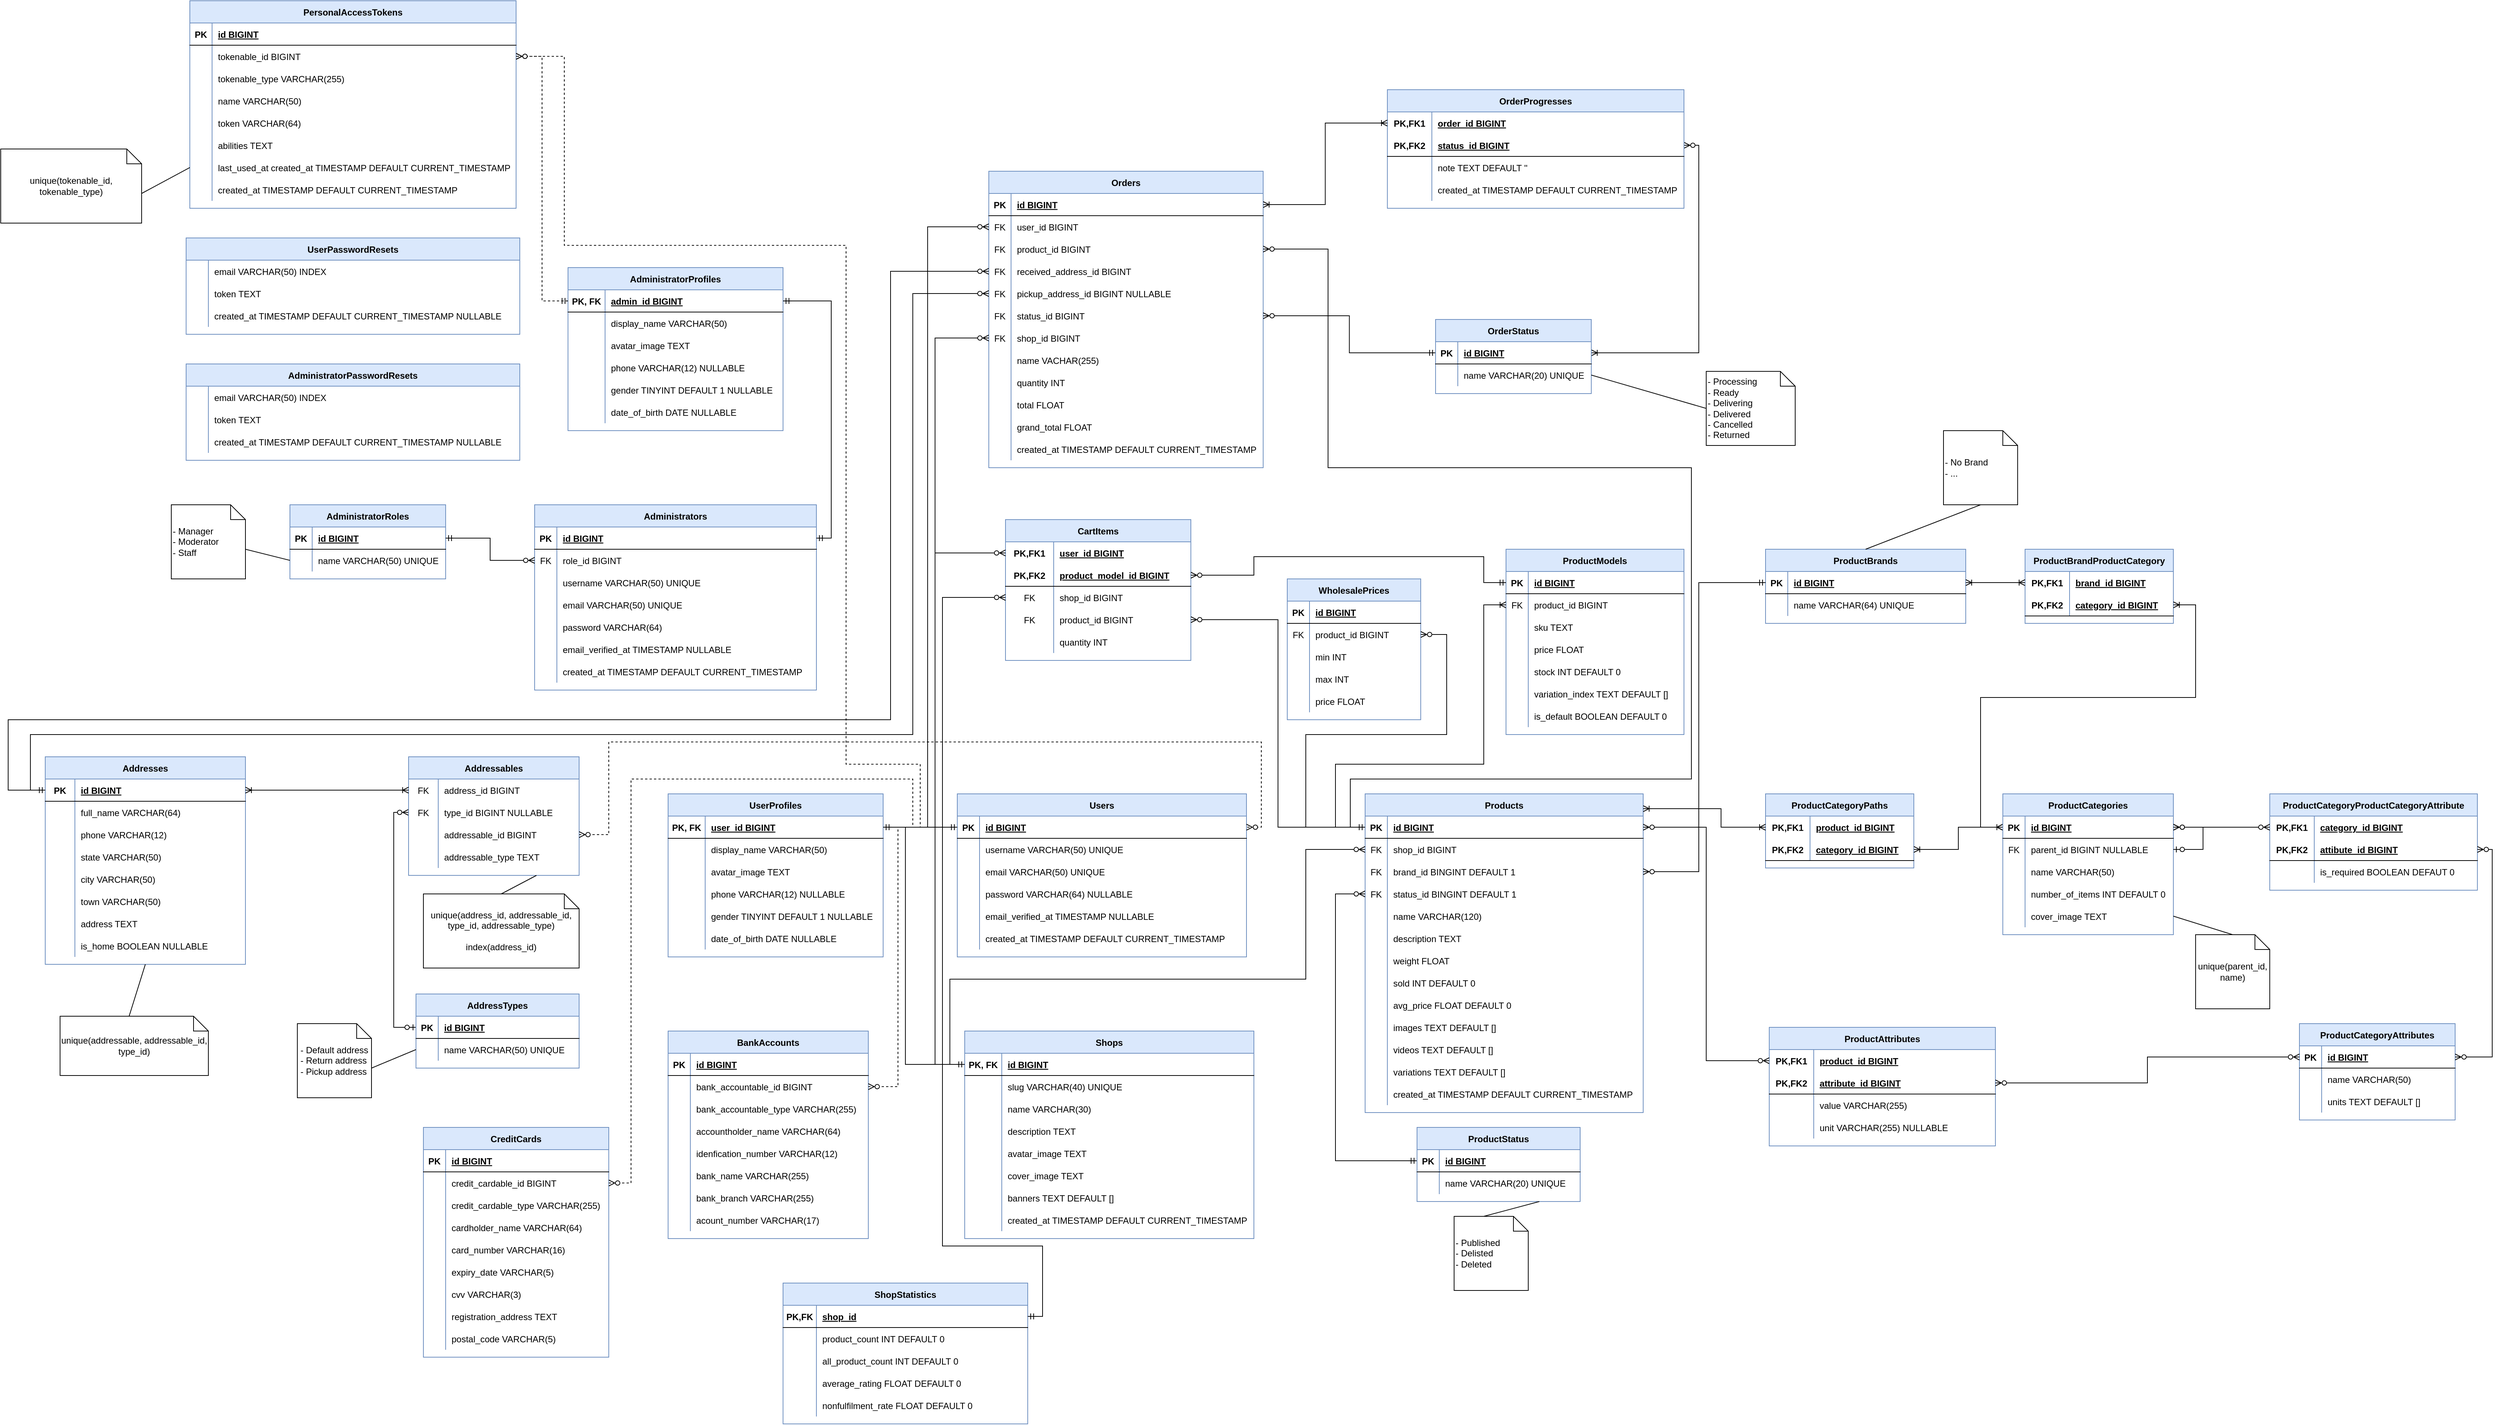 <mxfile version="13.9.9" type="device"><diagram id="NNhR1pbQWN32YGwMAhqW" name="Page-1"><mxGraphModel dx="-2828" dy="3016" grid="1" gridSize="10" guides="1" tooltips="1" connect="1" arrows="1" fold="1" page="1" pageScale="1" pageWidth="850" pageHeight="1100" math="0" shadow="0"><root><mxCell id="0"/><mxCell id="1" parent="0"/><mxCell id="kpeCcLv-6XwbCVwGEWXu-41" value="Users" style="shape=table;startSize=30;container=1;collapsible=1;childLayout=tableLayout;fixedRows=1;rowLines=0;fontStyle=1;align=center;resizeLast=1;fillColor=#dae8fc;strokeColor=#6c8ebf;" parent="1" vertex="1"><mxGeometry x="5750" y="-70" width="390" height="220" as="geometry"/></mxCell><mxCell id="kpeCcLv-6XwbCVwGEWXu-42" value="" style="shape=partialRectangle;collapsible=0;dropTarget=0;pointerEvents=0;fillColor=none;top=0;left=0;bottom=1;right=0;points=[[0,0.5],[1,0.5]];portConstraint=eastwest;" parent="kpeCcLv-6XwbCVwGEWXu-41" vertex="1"><mxGeometry y="30" width="390" height="30" as="geometry"/></mxCell><mxCell id="kpeCcLv-6XwbCVwGEWXu-43" value="PK" style="shape=partialRectangle;connectable=0;fillColor=none;top=0;left=0;bottom=0;right=0;fontStyle=1;overflow=hidden;" parent="kpeCcLv-6XwbCVwGEWXu-42" vertex="1"><mxGeometry width="30" height="30" as="geometry"/></mxCell><mxCell id="kpeCcLv-6XwbCVwGEWXu-44" value="id BIGINT" style="shape=partialRectangle;connectable=0;fillColor=none;top=0;left=0;bottom=0;right=0;align=left;spacingLeft=6;fontStyle=5;overflow=hidden;" parent="kpeCcLv-6XwbCVwGEWXu-42" vertex="1"><mxGeometry x="30" width="360" height="30" as="geometry"/></mxCell><mxCell id="kpeCcLv-6XwbCVwGEWXu-45" value="" style="shape=partialRectangle;collapsible=0;dropTarget=0;pointerEvents=0;fillColor=none;top=0;left=0;bottom=0;right=0;points=[[0,0.5],[1,0.5]];portConstraint=eastwest;" parent="kpeCcLv-6XwbCVwGEWXu-41" vertex="1"><mxGeometry y="60" width="390" height="30" as="geometry"/></mxCell><mxCell id="kpeCcLv-6XwbCVwGEWXu-46" value="" style="shape=partialRectangle;connectable=0;fillColor=none;top=0;left=0;bottom=0;right=0;editable=1;overflow=hidden;" parent="kpeCcLv-6XwbCVwGEWXu-45" vertex="1"><mxGeometry width="30" height="30" as="geometry"/></mxCell><mxCell id="kpeCcLv-6XwbCVwGEWXu-47" value="username VARCHAR(50) UNIQUE" style="shape=partialRectangle;connectable=0;fillColor=none;top=0;left=0;bottom=0;right=0;align=left;spacingLeft=6;overflow=hidden;" parent="kpeCcLv-6XwbCVwGEWXu-45" vertex="1"><mxGeometry x="30" width="360" height="30" as="geometry"/></mxCell><mxCell id="kpeCcLv-6XwbCVwGEWXu-48" value="" style="shape=partialRectangle;collapsible=0;dropTarget=0;pointerEvents=0;fillColor=none;top=0;left=0;bottom=0;right=0;points=[[0,0.5],[1,0.5]];portConstraint=eastwest;" parent="kpeCcLv-6XwbCVwGEWXu-41" vertex="1"><mxGeometry y="90" width="390" height="30" as="geometry"/></mxCell><mxCell id="kpeCcLv-6XwbCVwGEWXu-49" value="" style="shape=partialRectangle;connectable=0;fillColor=none;top=0;left=0;bottom=0;right=0;editable=1;overflow=hidden;" parent="kpeCcLv-6XwbCVwGEWXu-48" vertex="1"><mxGeometry width="30" height="30" as="geometry"/></mxCell><mxCell id="kpeCcLv-6XwbCVwGEWXu-50" value="email VARCHAR(50) UNIQUE" style="shape=partialRectangle;connectable=0;fillColor=none;top=0;left=0;bottom=0;right=0;align=left;spacingLeft=6;overflow=hidden;" parent="kpeCcLv-6XwbCVwGEWXu-48" vertex="1"><mxGeometry x="30" width="360" height="30" as="geometry"/></mxCell><mxCell id="kpeCcLv-6XwbCVwGEWXu-51" value="" style="shape=partialRectangle;collapsible=0;dropTarget=0;pointerEvents=0;fillColor=none;top=0;left=0;bottom=0;right=0;points=[[0,0.5],[1,0.5]];portConstraint=eastwest;" parent="kpeCcLv-6XwbCVwGEWXu-41" vertex="1"><mxGeometry y="120" width="390" height="30" as="geometry"/></mxCell><mxCell id="kpeCcLv-6XwbCVwGEWXu-52" value="" style="shape=partialRectangle;connectable=0;fillColor=none;top=0;left=0;bottom=0;right=0;editable=1;overflow=hidden;" parent="kpeCcLv-6XwbCVwGEWXu-51" vertex="1"><mxGeometry width="30" height="30" as="geometry"/></mxCell><mxCell id="kpeCcLv-6XwbCVwGEWXu-53" value="password VARCHAR(64) NULLABLE" style="shape=partialRectangle;connectable=0;fillColor=none;top=0;left=0;bottom=0;right=0;align=left;spacingLeft=6;overflow=hidden;" parent="kpeCcLv-6XwbCVwGEWXu-51" vertex="1"><mxGeometry x="30" width="360" height="30" as="geometry"/></mxCell><mxCell id="kpeCcLv-6XwbCVwGEWXu-54" value="" style="shape=partialRectangle;collapsible=0;dropTarget=0;pointerEvents=0;fillColor=none;top=0;left=0;bottom=0;right=0;points=[[0,0.5],[1,0.5]];portConstraint=eastwest;" parent="kpeCcLv-6XwbCVwGEWXu-41" vertex="1"><mxGeometry y="150" width="390" height="30" as="geometry"/></mxCell><mxCell id="kpeCcLv-6XwbCVwGEWXu-55" value="" style="shape=partialRectangle;connectable=0;fillColor=none;top=0;left=0;bottom=0;right=0;editable=1;overflow=hidden;" parent="kpeCcLv-6XwbCVwGEWXu-54" vertex="1"><mxGeometry width="30" height="30" as="geometry"/></mxCell><mxCell id="kpeCcLv-6XwbCVwGEWXu-56" value="email_verified_at TIMESTAMP NULLABLE" style="shape=partialRectangle;connectable=0;fillColor=none;top=0;left=0;bottom=0;right=0;align=left;spacingLeft=6;overflow=hidden;" parent="kpeCcLv-6XwbCVwGEWXu-54" vertex="1"><mxGeometry x="30" width="360" height="30" as="geometry"/></mxCell><mxCell id="kpeCcLv-6XwbCVwGEWXu-57" value="" style="shape=partialRectangle;collapsible=0;dropTarget=0;pointerEvents=0;fillColor=none;top=0;left=0;bottom=0;right=0;points=[[0,0.5],[1,0.5]];portConstraint=eastwest;" parent="kpeCcLv-6XwbCVwGEWXu-41" vertex="1"><mxGeometry y="180" width="390" height="30" as="geometry"/></mxCell><mxCell id="kpeCcLv-6XwbCVwGEWXu-58" value="" style="shape=partialRectangle;connectable=0;fillColor=none;top=0;left=0;bottom=0;right=0;editable=1;overflow=hidden;" parent="kpeCcLv-6XwbCVwGEWXu-57" vertex="1"><mxGeometry width="30" height="30" as="geometry"/></mxCell><mxCell id="kpeCcLv-6XwbCVwGEWXu-59" value="created_at TIMESTAMP DEFAULT CURRENT_TIMESTAMP" style="shape=partialRectangle;connectable=0;fillColor=none;top=0;left=0;bottom=0;right=0;align=left;spacingLeft=6;overflow=hidden;" parent="kpeCcLv-6XwbCVwGEWXu-57" vertex="1"><mxGeometry x="30" width="360" height="30" as="geometry"/></mxCell><mxCell id="kpeCcLv-6XwbCVwGEWXu-60" value="Products" style="shape=table;startSize=30;container=1;collapsible=1;childLayout=tableLayout;fixedRows=1;rowLines=0;fontStyle=1;align=center;resizeLast=1;fillColor=#dae8fc;strokeColor=#6c8ebf;" parent="1" vertex="1"><mxGeometry x="6300" y="-70" width="375" height="430" as="geometry"/></mxCell><mxCell id="kpeCcLv-6XwbCVwGEWXu-61" value="" style="shape=partialRectangle;collapsible=0;dropTarget=0;pointerEvents=0;fillColor=none;top=0;left=0;bottom=1;right=0;points=[[0,0.5],[1,0.5]];portConstraint=eastwest;" parent="kpeCcLv-6XwbCVwGEWXu-60" vertex="1"><mxGeometry y="30" width="375" height="30" as="geometry"/></mxCell><mxCell id="kpeCcLv-6XwbCVwGEWXu-62" value="PK" style="shape=partialRectangle;connectable=0;fillColor=none;top=0;left=0;bottom=0;right=0;fontStyle=1;overflow=hidden;" parent="kpeCcLv-6XwbCVwGEWXu-61" vertex="1"><mxGeometry width="30" height="30" as="geometry"/></mxCell><mxCell id="kpeCcLv-6XwbCVwGEWXu-63" value="id BIGINT" style="shape=partialRectangle;connectable=0;fillColor=none;top=0;left=0;bottom=0;right=0;align=left;spacingLeft=6;fontStyle=5;overflow=hidden;" parent="kpeCcLv-6XwbCVwGEWXu-61" vertex="1"><mxGeometry x="30" width="345" height="30" as="geometry"/></mxCell><mxCell id="kpeCcLv-6XwbCVwGEWXu-167" value="" style="shape=partialRectangle;collapsible=0;dropTarget=0;pointerEvents=0;fillColor=none;top=0;left=0;bottom=0;right=0;points=[[0,0.5],[1,0.5]];portConstraint=eastwest;" parent="kpeCcLv-6XwbCVwGEWXu-60" vertex="1"><mxGeometry y="60" width="375" height="30" as="geometry"/></mxCell><mxCell id="kpeCcLv-6XwbCVwGEWXu-168" value="FK" style="shape=partialRectangle;connectable=0;fillColor=none;top=0;left=0;bottom=0;right=0;fontStyle=0;overflow=hidden;" parent="kpeCcLv-6XwbCVwGEWXu-167" vertex="1"><mxGeometry width="30" height="30" as="geometry"/></mxCell><mxCell id="kpeCcLv-6XwbCVwGEWXu-169" value="shop_id BIGINT" style="shape=partialRectangle;connectable=0;fillColor=none;top=0;left=0;bottom=0;right=0;align=left;spacingLeft=6;fontStyle=0;overflow=hidden;" parent="kpeCcLv-6XwbCVwGEWXu-167" vertex="1"><mxGeometry x="30" width="345" height="30" as="geometry"/></mxCell><mxCell id="0zyOtnLLVnX1y_x1ACz_-2" value="" style="shape=partialRectangle;collapsible=0;dropTarget=0;pointerEvents=0;fillColor=none;top=0;left=0;bottom=0;right=0;points=[[0,0.5],[1,0.5]];portConstraint=eastwest;" parent="kpeCcLv-6XwbCVwGEWXu-60" vertex="1"><mxGeometry y="90" width="375" height="30" as="geometry"/></mxCell><mxCell id="0zyOtnLLVnX1y_x1ACz_-3" value="FK" style="shape=partialRectangle;connectable=0;fillColor=none;top=0;left=0;bottom=0;right=0;editable=1;overflow=hidden;" parent="0zyOtnLLVnX1y_x1ACz_-2" vertex="1"><mxGeometry width="30" height="30" as="geometry"/></mxCell><mxCell id="0zyOtnLLVnX1y_x1ACz_-4" value="brand_id BINGINT DEFAULT 1" style="shape=partialRectangle;connectable=0;fillColor=none;top=0;left=0;bottom=0;right=0;align=left;spacingLeft=6;overflow=hidden;" parent="0zyOtnLLVnX1y_x1ACz_-2" vertex="1"><mxGeometry x="30" width="345" height="30" as="geometry"/></mxCell><mxCell id="M3AufK64aR5Rj-XFbwnY-7" value="" style="shape=partialRectangle;collapsible=0;dropTarget=0;pointerEvents=0;fillColor=none;top=0;left=0;bottom=0;right=0;points=[[0,0.5],[1,0.5]];portConstraint=eastwest;" parent="kpeCcLv-6XwbCVwGEWXu-60" vertex="1"><mxGeometry y="120" width="375" height="30" as="geometry"/></mxCell><mxCell id="M3AufK64aR5Rj-XFbwnY-8" value="FK" style="shape=partialRectangle;connectable=0;fillColor=none;top=0;left=0;bottom=0;right=0;editable=1;overflow=hidden;" parent="M3AufK64aR5Rj-XFbwnY-7" vertex="1"><mxGeometry width="30" height="30" as="geometry"/></mxCell><mxCell id="M3AufK64aR5Rj-XFbwnY-9" value="status_id BINGINT DEFAULT 1" style="shape=partialRectangle;connectable=0;fillColor=none;top=0;left=0;bottom=0;right=0;align=left;spacingLeft=6;overflow=hidden;" parent="M3AufK64aR5Rj-XFbwnY-7" vertex="1"><mxGeometry x="30" width="345" height="30" as="geometry"/></mxCell><mxCell id="kpeCcLv-6XwbCVwGEWXu-67" value="" style="shape=partialRectangle;collapsible=0;dropTarget=0;pointerEvents=0;fillColor=none;top=0;left=0;bottom=0;right=0;points=[[0,0.5],[1,0.5]];portConstraint=eastwest;" parent="kpeCcLv-6XwbCVwGEWXu-60" vertex="1"><mxGeometry y="150" width="375" height="30" as="geometry"/></mxCell><mxCell id="kpeCcLv-6XwbCVwGEWXu-68" value="" style="shape=partialRectangle;connectable=0;fillColor=none;top=0;left=0;bottom=0;right=0;editable=1;overflow=hidden;" parent="kpeCcLv-6XwbCVwGEWXu-67" vertex="1"><mxGeometry width="30" height="30" as="geometry"/></mxCell><mxCell id="kpeCcLv-6XwbCVwGEWXu-69" value="name VARCHAR(120)" style="shape=partialRectangle;connectable=0;fillColor=none;top=0;left=0;bottom=0;right=0;align=left;spacingLeft=6;overflow=hidden;" parent="kpeCcLv-6XwbCVwGEWXu-67" vertex="1"><mxGeometry x="30" width="345" height="30" as="geometry"/></mxCell><mxCell id="kpeCcLv-6XwbCVwGEWXu-70" value="" style="shape=partialRectangle;collapsible=0;dropTarget=0;pointerEvents=0;fillColor=none;top=0;left=0;bottom=0;right=0;points=[[0,0.5],[1,0.5]];portConstraint=eastwest;" parent="kpeCcLv-6XwbCVwGEWXu-60" vertex="1"><mxGeometry y="180" width="375" height="30" as="geometry"/></mxCell><mxCell id="kpeCcLv-6XwbCVwGEWXu-71" value="" style="shape=partialRectangle;connectable=0;fillColor=none;top=0;left=0;bottom=0;right=0;editable=1;overflow=hidden;" parent="kpeCcLv-6XwbCVwGEWXu-70" vertex="1"><mxGeometry width="30" height="30" as="geometry"/></mxCell><mxCell id="kpeCcLv-6XwbCVwGEWXu-72" value="description TEXT" style="shape=partialRectangle;connectable=0;fillColor=none;top=0;left=0;bottom=0;right=0;align=left;spacingLeft=6;overflow=hidden;" parent="kpeCcLv-6XwbCVwGEWXu-70" vertex="1"><mxGeometry x="30" width="345" height="30" as="geometry"/></mxCell><mxCell id="EXldwb7XAZ99EswW4y7E-3" value="" style="shape=partialRectangle;collapsible=0;dropTarget=0;pointerEvents=0;fillColor=none;top=0;left=0;bottom=0;right=0;points=[[0,0.5],[1,0.5]];portConstraint=eastwest;" parent="kpeCcLv-6XwbCVwGEWXu-60" vertex="1"><mxGeometry y="210" width="375" height="30" as="geometry"/></mxCell><mxCell id="EXldwb7XAZ99EswW4y7E-4" value="" style="shape=partialRectangle;connectable=0;fillColor=none;top=0;left=0;bottom=0;right=0;editable=1;overflow=hidden;" parent="EXldwb7XAZ99EswW4y7E-3" vertex="1"><mxGeometry width="30" height="30" as="geometry"/></mxCell><mxCell id="EXldwb7XAZ99EswW4y7E-5" value="weight FLOAT" style="shape=partialRectangle;connectable=0;fillColor=none;top=0;left=0;bottom=0;right=0;align=left;spacingLeft=6;overflow=hidden;" parent="EXldwb7XAZ99EswW4y7E-3" vertex="1"><mxGeometry x="30" width="345" height="30" as="geometry"/></mxCell><mxCell id="bOmqX5Tz1MZU_G2BEmll-2" value="" style="shape=partialRectangle;collapsible=0;dropTarget=0;pointerEvents=0;fillColor=none;top=0;left=0;bottom=0;right=0;points=[[0,0.5],[1,0.5]];portConstraint=eastwest;" vertex="1" parent="kpeCcLv-6XwbCVwGEWXu-60"><mxGeometry y="240" width="375" height="30" as="geometry"/></mxCell><mxCell id="bOmqX5Tz1MZU_G2BEmll-3" value="" style="shape=partialRectangle;connectable=0;fillColor=none;top=0;left=0;bottom=0;right=0;fontStyle=0;overflow=hidden;" vertex="1" parent="bOmqX5Tz1MZU_G2BEmll-2"><mxGeometry width="30" height="30" as="geometry"/></mxCell><mxCell id="bOmqX5Tz1MZU_G2BEmll-4" value="sold INT DEFAULT 0" style="shape=partialRectangle;connectable=0;fillColor=none;top=0;left=0;bottom=0;right=0;align=left;spacingLeft=6;fontStyle=0;overflow=hidden;" vertex="1" parent="bOmqX5Tz1MZU_G2BEmll-2"><mxGeometry x="30" width="345" height="30" as="geometry"/></mxCell><mxCell id="bOmqX5Tz1MZU_G2BEmll-6" value="" style="shape=partialRectangle;collapsible=0;dropTarget=0;pointerEvents=0;fillColor=none;top=0;left=0;bottom=0;right=0;points=[[0,0.5],[1,0.5]];portConstraint=eastwest;" vertex="1" parent="kpeCcLv-6XwbCVwGEWXu-60"><mxGeometry y="270" width="375" height="30" as="geometry"/></mxCell><mxCell id="bOmqX5Tz1MZU_G2BEmll-7" value="" style="shape=partialRectangle;connectable=0;fillColor=none;top=0;left=0;bottom=0;right=0;editable=1;overflow=hidden;" vertex="1" parent="bOmqX5Tz1MZU_G2BEmll-6"><mxGeometry width="30" height="30" as="geometry"/></mxCell><mxCell id="bOmqX5Tz1MZU_G2BEmll-8" value="avg_price FLOAT DEFAULT 0" style="shape=partialRectangle;connectable=0;fillColor=none;top=0;left=0;bottom=0;right=0;align=left;spacingLeft=6;overflow=hidden;" vertex="1" parent="bOmqX5Tz1MZU_G2BEmll-6"><mxGeometry x="30" width="345" height="30" as="geometry"/></mxCell><mxCell id="S_UOkFDSS3jIIoplN1sg-2" value="" style="shape=partialRectangle;collapsible=0;dropTarget=0;pointerEvents=0;fillColor=none;top=0;left=0;bottom=0;right=0;points=[[0,0.5],[1,0.5]];portConstraint=eastwest;" parent="kpeCcLv-6XwbCVwGEWXu-60" vertex="1"><mxGeometry y="300" width="375" height="30" as="geometry"/></mxCell><mxCell id="S_UOkFDSS3jIIoplN1sg-3" value="" style="shape=partialRectangle;connectable=0;fillColor=none;top=0;left=0;bottom=0;right=0;editable=1;overflow=hidden;" parent="S_UOkFDSS3jIIoplN1sg-2" vertex="1"><mxGeometry width="30" height="30" as="geometry"/></mxCell><mxCell id="S_UOkFDSS3jIIoplN1sg-4" value="images TEXT DEFAULT []" style="shape=partialRectangle;connectable=0;fillColor=none;top=0;left=0;bottom=0;right=0;align=left;spacingLeft=6;overflow=hidden;" parent="S_UOkFDSS3jIIoplN1sg-2" vertex="1"><mxGeometry x="30" width="345" height="30" as="geometry"/></mxCell><mxCell id="S_UOkFDSS3jIIoplN1sg-6" value="" style="shape=partialRectangle;collapsible=0;dropTarget=0;pointerEvents=0;fillColor=none;top=0;left=0;bottom=0;right=0;points=[[0,0.5],[1,0.5]];portConstraint=eastwest;" parent="kpeCcLv-6XwbCVwGEWXu-60" vertex="1"><mxGeometry y="330" width="375" height="30" as="geometry"/></mxCell><mxCell id="S_UOkFDSS3jIIoplN1sg-7" value="" style="shape=partialRectangle;connectable=0;fillColor=none;top=0;left=0;bottom=0;right=0;editable=1;overflow=hidden;" parent="S_UOkFDSS3jIIoplN1sg-6" vertex="1"><mxGeometry width="30" height="30" as="geometry"/></mxCell><mxCell id="S_UOkFDSS3jIIoplN1sg-8" value="videos TEXT DEFAULT []" style="shape=partialRectangle;connectable=0;fillColor=none;top=0;left=0;bottom=0;right=0;align=left;spacingLeft=6;overflow=hidden;" parent="S_UOkFDSS3jIIoplN1sg-6" vertex="1"><mxGeometry x="30" width="345" height="30" as="geometry"/></mxCell><mxCell id="QSMtxtNVlwOYjnS1HgIE-10" value="" style="shape=partialRectangle;collapsible=0;dropTarget=0;pointerEvents=0;fillColor=none;top=0;left=0;bottom=0;right=0;points=[[0,0.5],[1,0.5]];portConstraint=eastwest;" parent="kpeCcLv-6XwbCVwGEWXu-60" vertex="1"><mxGeometry y="360" width="375" height="30" as="geometry"/></mxCell><mxCell id="QSMtxtNVlwOYjnS1HgIE-11" value="" style="shape=partialRectangle;connectable=0;fillColor=none;top=0;left=0;bottom=0;right=0;editable=1;overflow=hidden;" parent="QSMtxtNVlwOYjnS1HgIE-10" vertex="1"><mxGeometry width="30" height="30" as="geometry"/></mxCell><mxCell id="QSMtxtNVlwOYjnS1HgIE-12" value="variations TEXT DEFAULT []" style="shape=partialRectangle;connectable=0;fillColor=none;top=0;left=0;bottom=0;right=0;align=left;spacingLeft=6;overflow=hidden;" parent="QSMtxtNVlwOYjnS1HgIE-10" vertex="1"><mxGeometry x="30" width="345" height="30" as="geometry"/></mxCell><mxCell id="kpeCcLv-6XwbCVwGEWXu-76" value="" style="shape=partialRectangle;collapsible=0;dropTarget=0;pointerEvents=0;fillColor=none;top=0;left=0;bottom=0;right=0;points=[[0,0.5],[1,0.5]];portConstraint=eastwest;" parent="kpeCcLv-6XwbCVwGEWXu-60" vertex="1"><mxGeometry y="390" width="375" height="30" as="geometry"/></mxCell><mxCell id="kpeCcLv-6XwbCVwGEWXu-77" value="" style="shape=partialRectangle;connectable=0;fillColor=none;top=0;left=0;bottom=0;right=0;editable=1;overflow=hidden;" parent="kpeCcLv-6XwbCVwGEWXu-76" vertex="1"><mxGeometry width="30" height="30" as="geometry"/></mxCell><mxCell id="kpeCcLv-6XwbCVwGEWXu-78" value="created_at TIMESTAMP DEFAULT CURRENT_TIMESTAMP" style="shape=partialRectangle;connectable=0;fillColor=none;top=0;left=0;bottom=0;right=0;align=left;spacingLeft=6;overflow=hidden;" parent="kpeCcLv-6XwbCVwGEWXu-76" vertex="1"><mxGeometry x="30" width="345" height="30" as="geometry"/></mxCell><mxCell id="kpeCcLv-6XwbCVwGEWXu-79" value="UserProfiles" style="shape=table;startSize=30;container=1;collapsible=1;childLayout=tableLayout;fixedRows=1;rowLines=0;fontStyle=1;align=center;resizeLast=1;fillColor=#dae8fc;strokeColor=#6c8ebf;" parent="1" vertex="1"><mxGeometry x="5360" y="-70" width="290" height="220" as="geometry"/></mxCell><mxCell id="kpeCcLv-6XwbCVwGEWXu-80" value="" style="shape=partialRectangle;collapsible=0;dropTarget=0;pointerEvents=0;fillColor=none;top=0;left=0;bottom=1;right=0;points=[[0,0.5],[1,0.5]];portConstraint=eastwest;" parent="kpeCcLv-6XwbCVwGEWXu-79" vertex="1"><mxGeometry y="30" width="290" height="30" as="geometry"/></mxCell><mxCell id="kpeCcLv-6XwbCVwGEWXu-81" value="PK, FK" style="shape=partialRectangle;connectable=0;fillColor=none;top=0;left=0;bottom=0;right=0;fontStyle=1;overflow=hidden;" parent="kpeCcLv-6XwbCVwGEWXu-80" vertex="1"><mxGeometry width="50" height="30" as="geometry"/></mxCell><mxCell id="kpeCcLv-6XwbCVwGEWXu-82" value="user_id BIGINT" style="shape=partialRectangle;connectable=0;fillColor=none;top=0;left=0;bottom=0;right=0;align=left;spacingLeft=6;fontStyle=5;overflow=hidden;" parent="kpeCcLv-6XwbCVwGEWXu-80" vertex="1"><mxGeometry x="50" width="240" height="30" as="geometry"/></mxCell><mxCell id="kpeCcLv-6XwbCVwGEWXu-83" value="" style="shape=partialRectangle;collapsible=0;dropTarget=0;pointerEvents=0;fillColor=none;top=0;left=0;bottom=0;right=0;points=[[0,0.5],[1,0.5]];portConstraint=eastwest;" parent="kpeCcLv-6XwbCVwGEWXu-79" vertex="1"><mxGeometry y="60" width="290" height="30" as="geometry"/></mxCell><mxCell id="kpeCcLv-6XwbCVwGEWXu-84" value="" style="shape=partialRectangle;connectable=0;fillColor=none;top=0;left=0;bottom=0;right=0;editable=1;overflow=hidden;" parent="kpeCcLv-6XwbCVwGEWXu-83" vertex="1"><mxGeometry width="50" height="30" as="geometry"/></mxCell><mxCell id="kpeCcLv-6XwbCVwGEWXu-85" value="display_name VARCHAR(50)" style="shape=partialRectangle;connectable=0;fillColor=none;top=0;left=0;bottom=0;right=0;align=left;spacingLeft=6;overflow=hidden;" parent="kpeCcLv-6XwbCVwGEWXu-83" vertex="1"><mxGeometry x="50" width="240" height="30" as="geometry"/></mxCell><mxCell id="kpeCcLv-6XwbCVwGEWXu-86" value="" style="shape=partialRectangle;collapsible=0;dropTarget=0;pointerEvents=0;fillColor=none;top=0;left=0;bottom=0;right=0;points=[[0,0.5],[1,0.5]];portConstraint=eastwest;" parent="kpeCcLv-6XwbCVwGEWXu-79" vertex="1"><mxGeometry y="90" width="290" height="30" as="geometry"/></mxCell><mxCell id="kpeCcLv-6XwbCVwGEWXu-87" value="" style="shape=partialRectangle;connectable=0;fillColor=none;top=0;left=0;bottom=0;right=0;editable=1;overflow=hidden;" parent="kpeCcLv-6XwbCVwGEWXu-86" vertex="1"><mxGeometry width="50" height="30" as="geometry"/></mxCell><mxCell id="kpeCcLv-6XwbCVwGEWXu-88" value="avatar_image TEXT" style="shape=partialRectangle;connectable=0;fillColor=none;top=0;left=0;bottom=0;right=0;align=left;spacingLeft=6;overflow=hidden;" parent="kpeCcLv-6XwbCVwGEWXu-86" vertex="1"><mxGeometry x="50" width="240" height="30" as="geometry"/></mxCell><mxCell id="kpeCcLv-6XwbCVwGEWXu-89" value="" style="shape=partialRectangle;collapsible=0;dropTarget=0;pointerEvents=0;fillColor=none;top=0;left=0;bottom=0;right=0;points=[[0,0.5],[1,0.5]];portConstraint=eastwest;" parent="kpeCcLv-6XwbCVwGEWXu-79" vertex="1"><mxGeometry y="120" width="290" height="30" as="geometry"/></mxCell><mxCell id="kpeCcLv-6XwbCVwGEWXu-90" value="" style="shape=partialRectangle;connectable=0;fillColor=none;top=0;left=0;bottom=0;right=0;editable=1;overflow=hidden;" parent="kpeCcLv-6XwbCVwGEWXu-89" vertex="1"><mxGeometry width="50" height="30" as="geometry"/></mxCell><mxCell id="kpeCcLv-6XwbCVwGEWXu-91" value="phone VARCHAR(12) NULLABLE" style="shape=partialRectangle;connectable=0;fillColor=none;top=0;left=0;bottom=0;right=0;align=left;spacingLeft=6;overflow=hidden;" parent="kpeCcLv-6XwbCVwGEWXu-89" vertex="1"><mxGeometry x="50" width="240" height="30" as="geometry"/></mxCell><mxCell id="kpeCcLv-6XwbCVwGEWXu-92" value="" style="shape=partialRectangle;collapsible=0;dropTarget=0;pointerEvents=0;fillColor=none;top=0;left=0;bottom=0;right=0;points=[[0,0.5],[1,0.5]];portConstraint=eastwest;" parent="kpeCcLv-6XwbCVwGEWXu-79" vertex="1"><mxGeometry y="150" width="290" height="30" as="geometry"/></mxCell><mxCell id="kpeCcLv-6XwbCVwGEWXu-93" value="" style="shape=partialRectangle;connectable=0;fillColor=none;top=0;left=0;bottom=0;right=0;editable=1;overflow=hidden;" parent="kpeCcLv-6XwbCVwGEWXu-92" vertex="1"><mxGeometry width="50" height="30" as="geometry"/></mxCell><mxCell id="kpeCcLv-6XwbCVwGEWXu-94" value="gender TINYINT DEFAULT 1 NULLABLE" style="shape=partialRectangle;connectable=0;fillColor=none;top=0;left=0;bottom=0;right=0;align=left;spacingLeft=6;overflow=hidden;" parent="kpeCcLv-6XwbCVwGEWXu-92" vertex="1"><mxGeometry x="50" width="240" height="30" as="geometry"/></mxCell><mxCell id="kpeCcLv-6XwbCVwGEWXu-95" value="" style="shape=partialRectangle;collapsible=0;dropTarget=0;pointerEvents=0;fillColor=none;top=0;left=0;bottom=0;right=0;points=[[0,0.5],[1,0.5]];portConstraint=eastwest;" parent="kpeCcLv-6XwbCVwGEWXu-79" vertex="1"><mxGeometry y="180" width="290" height="30" as="geometry"/></mxCell><mxCell id="kpeCcLv-6XwbCVwGEWXu-96" value="" style="shape=partialRectangle;connectable=0;fillColor=none;top=0;left=0;bottom=0;right=0;editable=1;overflow=hidden;" parent="kpeCcLv-6XwbCVwGEWXu-95" vertex="1"><mxGeometry width="50" height="30" as="geometry"/></mxCell><mxCell id="kpeCcLv-6XwbCVwGEWXu-97" value="date_of_birth DATE NULLABLE" style="shape=partialRectangle;connectable=0;fillColor=none;top=0;left=0;bottom=0;right=0;align=left;spacingLeft=6;overflow=hidden;" parent="kpeCcLv-6XwbCVwGEWXu-95" vertex="1"><mxGeometry x="50" width="240" height="30" as="geometry"/></mxCell><mxCell id="kpeCcLv-6XwbCVwGEWXu-135" value="Shops" style="shape=table;startSize=30;container=1;collapsible=1;childLayout=tableLayout;fixedRows=1;rowLines=0;fontStyle=1;align=center;resizeLast=1;fillColor=#dae8fc;strokeColor=#6c8ebf;" parent="1" vertex="1"><mxGeometry x="5760" y="250" width="390" height="280" as="geometry"/></mxCell><mxCell id="kpeCcLv-6XwbCVwGEWXu-136" value="" style="shape=partialRectangle;collapsible=0;dropTarget=0;pointerEvents=0;fillColor=none;top=0;left=0;bottom=1;right=0;points=[[0,0.5],[1,0.5]];portConstraint=eastwest;" parent="kpeCcLv-6XwbCVwGEWXu-135" vertex="1"><mxGeometry y="30" width="390" height="30" as="geometry"/></mxCell><mxCell id="kpeCcLv-6XwbCVwGEWXu-137" value="PK, FK" style="shape=partialRectangle;connectable=0;fillColor=none;top=0;left=0;bottom=0;right=0;fontStyle=1;overflow=hidden;" parent="kpeCcLv-6XwbCVwGEWXu-136" vertex="1"><mxGeometry width="50" height="30" as="geometry"/></mxCell><mxCell id="kpeCcLv-6XwbCVwGEWXu-138" value="id BIGINT" style="shape=partialRectangle;connectable=0;fillColor=none;top=0;left=0;bottom=0;right=0;align=left;spacingLeft=6;fontStyle=5;overflow=hidden;" parent="kpeCcLv-6XwbCVwGEWXu-136" vertex="1"><mxGeometry x="50" width="340" height="30" as="geometry"/></mxCell><mxCell id="kpeCcLv-6XwbCVwGEWXu-139" value="" style="shape=partialRectangle;collapsible=0;dropTarget=0;pointerEvents=0;fillColor=none;top=0;left=0;bottom=0;right=0;points=[[0,0.5],[1,0.5]];portConstraint=eastwest;" parent="kpeCcLv-6XwbCVwGEWXu-135" vertex="1"><mxGeometry y="60" width="390" height="30" as="geometry"/></mxCell><mxCell id="kpeCcLv-6XwbCVwGEWXu-140" value="" style="shape=partialRectangle;connectable=0;fillColor=none;top=0;left=0;bottom=0;right=0;editable=1;overflow=hidden;" parent="kpeCcLv-6XwbCVwGEWXu-139" vertex="1"><mxGeometry width="50" height="30" as="geometry"/></mxCell><mxCell id="kpeCcLv-6XwbCVwGEWXu-141" value="slug VARCHAR(40) UNIQUE" style="shape=partialRectangle;connectable=0;fillColor=none;top=0;left=0;bottom=0;right=0;align=left;spacingLeft=6;overflow=hidden;" parent="kpeCcLv-6XwbCVwGEWXu-139" vertex="1"><mxGeometry x="50" width="340" height="30" as="geometry"/></mxCell><mxCell id="kpeCcLv-6XwbCVwGEWXu-142" value="" style="shape=partialRectangle;collapsible=0;dropTarget=0;pointerEvents=0;fillColor=none;top=0;left=0;bottom=0;right=0;points=[[0,0.5],[1,0.5]];portConstraint=eastwest;" parent="kpeCcLv-6XwbCVwGEWXu-135" vertex="1"><mxGeometry y="90" width="390" height="30" as="geometry"/></mxCell><mxCell id="kpeCcLv-6XwbCVwGEWXu-143" value="" style="shape=partialRectangle;connectable=0;fillColor=none;top=0;left=0;bottom=0;right=0;editable=1;overflow=hidden;" parent="kpeCcLv-6XwbCVwGEWXu-142" vertex="1"><mxGeometry width="50" height="30" as="geometry"/></mxCell><mxCell id="kpeCcLv-6XwbCVwGEWXu-144" value="name VARCHAR(30)" style="shape=partialRectangle;connectable=0;fillColor=none;top=0;left=0;bottom=0;right=0;align=left;spacingLeft=6;overflow=hidden;" parent="kpeCcLv-6XwbCVwGEWXu-142" vertex="1"><mxGeometry x="50" width="340" height="30" as="geometry"/></mxCell><mxCell id="kpeCcLv-6XwbCVwGEWXu-145" value="" style="shape=partialRectangle;collapsible=0;dropTarget=0;pointerEvents=0;fillColor=none;top=0;left=0;bottom=0;right=0;points=[[0,0.5],[1,0.5]];portConstraint=eastwest;" parent="kpeCcLv-6XwbCVwGEWXu-135" vertex="1"><mxGeometry y="120" width="390" height="30" as="geometry"/></mxCell><mxCell id="kpeCcLv-6XwbCVwGEWXu-146" value="" style="shape=partialRectangle;connectable=0;fillColor=none;top=0;left=0;bottom=0;right=0;editable=1;overflow=hidden;" parent="kpeCcLv-6XwbCVwGEWXu-145" vertex="1"><mxGeometry width="50" height="30" as="geometry"/></mxCell><mxCell id="kpeCcLv-6XwbCVwGEWXu-147" value="description TEXT" style="shape=partialRectangle;connectable=0;fillColor=none;top=0;left=0;bottom=0;right=0;align=left;spacingLeft=6;overflow=hidden;" parent="kpeCcLv-6XwbCVwGEWXu-145" vertex="1"><mxGeometry x="50" width="340" height="30" as="geometry"/></mxCell><mxCell id="kpeCcLv-6XwbCVwGEWXu-148" value="" style="shape=partialRectangle;collapsible=0;dropTarget=0;pointerEvents=0;fillColor=none;top=0;left=0;bottom=0;right=0;points=[[0,0.5],[1,0.5]];portConstraint=eastwest;" parent="kpeCcLv-6XwbCVwGEWXu-135" vertex="1"><mxGeometry y="150" width="390" height="30" as="geometry"/></mxCell><mxCell id="kpeCcLv-6XwbCVwGEWXu-149" value="" style="shape=partialRectangle;connectable=0;fillColor=none;top=0;left=0;bottom=0;right=0;editable=1;overflow=hidden;" parent="kpeCcLv-6XwbCVwGEWXu-148" vertex="1"><mxGeometry width="50" height="30" as="geometry"/></mxCell><mxCell id="kpeCcLv-6XwbCVwGEWXu-150" value="avatar_image TEXT" style="shape=partialRectangle;connectable=0;fillColor=none;top=0;left=0;bottom=0;right=0;align=left;spacingLeft=6;overflow=hidden;" parent="kpeCcLv-6XwbCVwGEWXu-148" vertex="1"><mxGeometry x="50" width="340" height="30" as="geometry"/></mxCell><mxCell id="IB_E-5cP6mTC7jbrd2Gr-9" value="" style="shape=partialRectangle;collapsible=0;dropTarget=0;pointerEvents=0;fillColor=none;top=0;left=0;bottom=0;right=0;points=[[0,0.5],[1,0.5]];portConstraint=eastwest;" parent="kpeCcLv-6XwbCVwGEWXu-135" vertex="1"><mxGeometry y="180" width="390" height="30" as="geometry"/></mxCell><mxCell id="IB_E-5cP6mTC7jbrd2Gr-10" value="" style="shape=partialRectangle;connectable=0;fillColor=none;top=0;left=0;bottom=0;right=0;editable=1;overflow=hidden;" parent="IB_E-5cP6mTC7jbrd2Gr-9" vertex="1"><mxGeometry width="50" height="30" as="geometry"/></mxCell><mxCell id="IB_E-5cP6mTC7jbrd2Gr-11" value="cover_image TEXT" style="shape=partialRectangle;connectable=0;fillColor=none;top=0;left=0;bottom=0;right=0;align=left;spacingLeft=6;overflow=hidden;" parent="IB_E-5cP6mTC7jbrd2Gr-9" vertex="1"><mxGeometry x="50" width="340" height="30" as="geometry"/></mxCell><mxCell id="kpeCcLv-6XwbCVwGEWXu-151" value="" style="shape=partialRectangle;collapsible=0;dropTarget=0;pointerEvents=0;fillColor=none;top=0;left=0;bottom=0;right=0;points=[[0,0.5],[1,0.5]];portConstraint=eastwest;" parent="kpeCcLv-6XwbCVwGEWXu-135" vertex="1"><mxGeometry y="210" width="390" height="30" as="geometry"/></mxCell><mxCell id="kpeCcLv-6XwbCVwGEWXu-152" value="" style="shape=partialRectangle;connectable=0;fillColor=none;top=0;left=0;bottom=0;right=0;editable=1;overflow=hidden;" parent="kpeCcLv-6XwbCVwGEWXu-151" vertex="1"><mxGeometry width="50" height="30" as="geometry"/></mxCell><mxCell id="kpeCcLv-6XwbCVwGEWXu-153" value="banners TEXT DEFAULT []" style="shape=partialRectangle;connectable=0;fillColor=none;top=0;left=0;bottom=0;right=0;align=left;spacingLeft=6;overflow=hidden;" parent="kpeCcLv-6XwbCVwGEWXu-151" vertex="1"><mxGeometry x="50" width="340" height="30" as="geometry"/></mxCell><mxCell id="kpeCcLv-6XwbCVwGEWXu-154" value="" style="shape=partialRectangle;collapsible=0;dropTarget=0;pointerEvents=0;fillColor=none;top=0;left=0;bottom=0;right=0;points=[[0,0.5],[1,0.5]];portConstraint=eastwest;" parent="kpeCcLv-6XwbCVwGEWXu-135" vertex="1"><mxGeometry y="240" width="390" height="30" as="geometry"/></mxCell><mxCell id="kpeCcLv-6XwbCVwGEWXu-155" value="" style="shape=partialRectangle;connectable=0;fillColor=none;top=0;left=0;bottom=0;right=0;editable=1;overflow=hidden;" parent="kpeCcLv-6XwbCVwGEWXu-154" vertex="1"><mxGeometry width="50" height="30" as="geometry"/></mxCell><mxCell id="kpeCcLv-6XwbCVwGEWXu-156" value="created_at TIMESTAMP DEFAULT CURRENT_TIMESTAMP" style="shape=partialRectangle;connectable=0;fillColor=none;top=0;left=0;bottom=0;right=0;align=left;spacingLeft=6;overflow=hidden;" parent="kpeCcLv-6XwbCVwGEWXu-154" vertex="1"><mxGeometry x="50" width="340" height="30" as="geometry"/></mxCell><mxCell id="kpeCcLv-6XwbCVwGEWXu-244" value="Administrators" style="shape=table;startSize=30;container=1;collapsible=1;childLayout=tableLayout;fixedRows=1;rowLines=0;fontStyle=1;align=center;resizeLast=1;fillColor=#dae8fc;strokeColor=#6c8ebf;" parent="1" vertex="1"><mxGeometry x="5180" y="-460" width="380" height="250" as="geometry"/></mxCell><mxCell id="kpeCcLv-6XwbCVwGEWXu-245" value="" style="shape=partialRectangle;collapsible=0;dropTarget=0;pointerEvents=0;fillColor=none;top=0;left=0;bottom=1;right=0;points=[[0,0.5],[1,0.5]];portConstraint=eastwest;" parent="kpeCcLv-6XwbCVwGEWXu-244" vertex="1"><mxGeometry y="30" width="380" height="30" as="geometry"/></mxCell><mxCell id="kpeCcLv-6XwbCVwGEWXu-246" value="PK" style="shape=partialRectangle;connectable=0;fillColor=none;top=0;left=0;bottom=0;right=0;fontStyle=1;overflow=hidden;" parent="kpeCcLv-6XwbCVwGEWXu-245" vertex="1"><mxGeometry width="30" height="30" as="geometry"/></mxCell><mxCell id="kpeCcLv-6XwbCVwGEWXu-247" value="id BIGINT" style="shape=partialRectangle;connectable=0;fillColor=none;top=0;left=0;bottom=0;right=0;align=left;spacingLeft=6;fontStyle=5;overflow=hidden;" parent="kpeCcLv-6XwbCVwGEWXu-245" vertex="1"><mxGeometry x="30" width="350" height="30" as="geometry"/></mxCell><mxCell id="kpeCcLv-6XwbCVwGEWXu-248" value="" style="shape=partialRectangle;collapsible=0;dropTarget=0;pointerEvents=0;fillColor=none;top=0;left=0;bottom=0;right=0;points=[[0,0.5],[1,0.5]];portConstraint=eastwest;" parent="kpeCcLv-6XwbCVwGEWXu-244" vertex="1"><mxGeometry y="60" width="380" height="30" as="geometry"/></mxCell><mxCell id="kpeCcLv-6XwbCVwGEWXu-249" value="FK" style="shape=partialRectangle;connectable=0;fillColor=none;top=0;left=0;bottom=0;right=0;fontStyle=0;overflow=hidden;" parent="kpeCcLv-6XwbCVwGEWXu-248" vertex="1"><mxGeometry width="30" height="30" as="geometry"/></mxCell><mxCell id="kpeCcLv-6XwbCVwGEWXu-250" value="role_id BIGINT" style="shape=partialRectangle;connectable=0;fillColor=none;top=0;left=0;bottom=0;right=0;align=left;spacingLeft=6;fontStyle=0;overflow=hidden;" parent="kpeCcLv-6XwbCVwGEWXu-248" vertex="1"><mxGeometry x="30" width="350" height="30" as="geometry"/></mxCell><mxCell id="kpeCcLv-6XwbCVwGEWXu-251" value="" style="shape=partialRectangle;collapsible=0;dropTarget=0;pointerEvents=0;fillColor=none;top=0;left=0;bottom=0;right=0;points=[[0,0.5],[1,0.5]];portConstraint=eastwest;" parent="kpeCcLv-6XwbCVwGEWXu-244" vertex="1"><mxGeometry y="90" width="380" height="30" as="geometry"/></mxCell><mxCell id="kpeCcLv-6XwbCVwGEWXu-252" value="" style="shape=partialRectangle;connectable=0;fillColor=none;top=0;left=0;bottom=0;right=0;editable=1;overflow=hidden;" parent="kpeCcLv-6XwbCVwGEWXu-251" vertex="1"><mxGeometry width="30" height="30" as="geometry"/></mxCell><mxCell id="kpeCcLv-6XwbCVwGEWXu-253" value="username VARCHAR(50) UNIQUE" style="shape=partialRectangle;connectable=0;fillColor=none;top=0;left=0;bottom=0;right=0;align=left;spacingLeft=6;overflow=hidden;" parent="kpeCcLv-6XwbCVwGEWXu-251" vertex="1"><mxGeometry x="30" width="350" height="30" as="geometry"/></mxCell><mxCell id="kpeCcLv-6XwbCVwGEWXu-254" value="" style="shape=partialRectangle;collapsible=0;dropTarget=0;pointerEvents=0;fillColor=none;top=0;left=0;bottom=0;right=0;points=[[0,0.5],[1,0.5]];portConstraint=eastwest;" parent="kpeCcLv-6XwbCVwGEWXu-244" vertex="1"><mxGeometry y="120" width="380" height="30" as="geometry"/></mxCell><mxCell id="kpeCcLv-6XwbCVwGEWXu-255" value="" style="shape=partialRectangle;connectable=0;fillColor=none;top=0;left=0;bottom=0;right=0;editable=1;overflow=hidden;" parent="kpeCcLv-6XwbCVwGEWXu-254" vertex="1"><mxGeometry width="30" height="30" as="geometry"/></mxCell><mxCell id="kpeCcLv-6XwbCVwGEWXu-256" value="email VARCHAR(50) UNIQUE" style="shape=partialRectangle;connectable=0;fillColor=none;top=0;left=0;bottom=0;right=0;align=left;spacingLeft=6;overflow=hidden;" parent="kpeCcLv-6XwbCVwGEWXu-254" vertex="1"><mxGeometry x="30" width="350" height="30" as="geometry"/></mxCell><mxCell id="kpeCcLv-6XwbCVwGEWXu-257" value="" style="shape=partialRectangle;collapsible=0;dropTarget=0;pointerEvents=0;fillColor=none;top=0;left=0;bottom=0;right=0;points=[[0,0.5],[1,0.5]];portConstraint=eastwest;" parent="kpeCcLv-6XwbCVwGEWXu-244" vertex="1"><mxGeometry y="150" width="380" height="30" as="geometry"/></mxCell><mxCell id="kpeCcLv-6XwbCVwGEWXu-258" value="" style="shape=partialRectangle;connectable=0;fillColor=none;top=0;left=0;bottom=0;right=0;editable=1;overflow=hidden;" parent="kpeCcLv-6XwbCVwGEWXu-257" vertex="1"><mxGeometry width="30" height="30" as="geometry"/></mxCell><mxCell id="kpeCcLv-6XwbCVwGEWXu-259" value="password VARCHAR(64)" style="shape=partialRectangle;connectable=0;fillColor=none;top=0;left=0;bottom=0;right=0;align=left;spacingLeft=6;overflow=hidden;" parent="kpeCcLv-6XwbCVwGEWXu-257" vertex="1"><mxGeometry x="30" width="350" height="30" as="geometry"/></mxCell><mxCell id="kpeCcLv-6XwbCVwGEWXu-260" value="" style="shape=partialRectangle;collapsible=0;dropTarget=0;pointerEvents=0;fillColor=none;top=0;left=0;bottom=0;right=0;points=[[0,0.5],[1,0.5]];portConstraint=eastwest;" parent="kpeCcLv-6XwbCVwGEWXu-244" vertex="1"><mxGeometry y="180" width="380" height="30" as="geometry"/></mxCell><mxCell id="kpeCcLv-6XwbCVwGEWXu-261" value="" style="shape=partialRectangle;connectable=0;fillColor=none;top=0;left=0;bottom=0;right=0;editable=1;overflow=hidden;" parent="kpeCcLv-6XwbCVwGEWXu-260" vertex="1"><mxGeometry width="30" height="30" as="geometry"/></mxCell><mxCell id="kpeCcLv-6XwbCVwGEWXu-262" value="email_verified_at TIMESTAMP NULLABLE" style="shape=partialRectangle;connectable=0;fillColor=none;top=0;left=0;bottom=0;right=0;align=left;spacingLeft=6;overflow=hidden;" parent="kpeCcLv-6XwbCVwGEWXu-260" vertex="1"><mxGeometry x="30" width="350" height="30" as="geometry"/></mxCell><mxCell id="kpeCcLv-6XwbCVwGEWXu-263" value="" style="shape=partialRectangle;collapsible=0;dropTarget=0;pointerEvents=0;fillColor=none;top=0;left=0;bottom=0;right=0;points=[[0,0.5],[1,0.5]];portConstraint=eastwest;" parent="kpeCcLv-6XwbCVwGEWXu-244" vertex="1"><mxGeometry y="210" width="380" height="30" as="geometry"/></mxCell><mxCell id="kpeCcLv-6XwbCVwGEWXu-264" value="" style="shape=partialRectangle;connectable=0;fillColor=none;top=0;left=0;bottom=0;right=0;editable=1;overflow=hidden;" parent="kpeCcLv-6XwbCVwGEWXu-263" vertex="1"><mxGeometry width="30" height="30" as="geometry"/></mxCell><mxCell id="kpeCcLv-6XwbCVwGEWXu-265" value="created_at TIMESTAMP DEFAULT CURRENT_TIMESTAMP" style="shape=partialRectangle;connectable=0;fillColor=none;top=0;left=0;bottom=0;right=0;align=left;spacingLeft=6;overflow=hidden;" parent="kpeCcLv-6XwbCVwGEWXu-263" vertex="1"><mxGeometry x="30" width="350" height="30" as="geometry"/></mxCell><mxCell id="kpeCcLv-6XwbCVwGEWXu-679" value="CartItems" style="shape=table;startSize=30;container=1;collapsible=1;childLayout=tableLayout;fixedRows=1;rowLines=0;fontStyle=1;align=center;resizeLast=1;fillColor=#dae8fc;strokeColor=#6c8ebf;" parent="1" vertex="1"><mxGeometry x="5815" y="-440" width="250" height="190" as="geometry"/></mxCell><mxCell id="kpeCcLv-6XwbCVwGEWXu-680" value="" style="shape=partialRectangle;collapsible=0;dropTarget=0;pointerEvents=0;fillColor=none;top=0;left=0;bottom=1;right=0;points=[[0,0.5],[1,0.5]];portConstraint=eastwest;strokeColor=none;" parent="kpeCcLv-6XwbCVwGEWXu-679" vertex="1"><mxGeometry y="30" width="250" height="30" as="geometry"/></mxCell><mxCell id="kpeCcLv-6XwbCVwGEWXu-681" value="PK,FK1" style="shape=partialRectangle;connectable=0;fillColor=none;top=0;left=0;bottom=0;right=0;fontStyle=1;overflow=hidden;" parent="kpeCcLv-6XwbCVwGEWXu-680" vertex="1"><mxGeometry width="65" height="30" as="geometry"/></mxCell><mxCell id="kpeCcLv-6XwbCVwGEWXu-682" value="user_id BIGINT" style="shape=partialRectangle;connectable=0;fillColor=none;top=0;left=0;bottom=0;right=0;align=left;spacingLeft=6;fontStyle=5;overflow=hidden;" parent="kpeCcLv-6XwbCVwGEWXu-680" vertex="1"><mxGeometry x="65" width="185" height="30" as="geometry"/></mxCell><mxCell id="jfve7szDk_cEHfuWyAP2-2" value="" style="shape=partialRectangle;collapsible=0;dropTarget=0;pointerEvents=0;fillColor=none;top=0;left=0;bottom=1;right=0;points=[[0,0.5],[1,0.5]];portConstraint=eastwest;" parent="kpeCcLv-6XwbCVwGEWXu-679" vertex="1"><mxGeometry y="60" width="250" height="30" as="geometry"/></mxCell><mxCell id="jfve7szDk_cEHfuWyAP2-3" value="PK,FK2" style="shape=partialRectangle;connectable=0;fillColor=none;top=0;left=0;bottom=0;right=0;fontStyle=1;overflow=hidden;" parent="jfve7szDk_cEHfuWyAP2-2" vertex="1"><mxGeometry width="65" height="30" as="geometry"/></mxCell><mxCell id="jfve7szDk_cEHfuWyAP2-4" value="product_model_id BIGINT" style="shape=partialRectangle;connectable=0;fillColor=none;top=0;left=0;bottom=0;right=0;align=left;spacingLeft=6;fontStyle=5;overflow=hidden;" parent="jfve7szDk_cEHfuWyAP2-2" vertex="1"><mxGeometry x="65" width="185" height="30" as="geometry"/></mxCell><mxCell id="rnzC1YfF-gCA1KfoFBkF-32" value="" style="shape=partialRectangle;collapsible=0;dropTarget=0;pointerEvents=0;fillColor=none;top=0;left=0;bottom=0;right=0;points=[[0,0.5],[1,0.5]];portConstraint=eastwest;" parent="kpeCcLv-6XwbCVwGEWXu-679" vertex="1"><mxGeometry y="90" width="250" height="30" as="geometry"/></mxCell><mxCell id="rnzC1YfF-gCA1KfoFBkF-33" value="FK" style="shape=partialRectangle;connectable=0;fillColor=none;top=0;left=0;bottom=0;right=0;fontStyle=0;overflow=hidden;" parent="rnzC1YfF-gCA1KfoFBkF-32" vertex="1"><mxGeometry width="65" height="30" as="geometry"/></mxCell><mxCell id="rnzC1YfF-gCA1KfoFBkF-34" value="shop_id BIGINT" style="shape=partialRectangle;connectable=0;fillColor=none;top=0;left=0;bottom=0;right=0;align=left;spacingLeft=6;fontStyle=0;overflow=hidden;" parent="rnzC1YfF-gCA1KfoFBkF-32" vertex="1"><mxGeometry x="65" width="185" height="30" as="geometry"/></mxCell><mxCell id="mbrUHv8HLXsZvtV0ZS97-11" value="" style="shape=partialRectangle;collapsible=0;dropTarget=0;pointerEvents=0;fillColor=none;top=0;left=0;bottom=0;right=0;points=[[0,0.5],[1,0.5]];portConstraint=eastwest;" parent="kpeCcLv-6XwbCVwGEWXu-679" vertex="1"><mxGeometry y="120" width="250" height="30" as="geometry"/></mxCell><mxCell id="mbrUHv8HLXsZvtV0ZS97-12" value="FK" style="shape=partialRectangle;connectable=0;fillColor=none;top=0;left=0;bottom=0;right=0;fontStyle=0;overflow=hidden;" parent="mbrUHv8HLXsZvtV0ZS97-11" vertex="1"><mxGeometry width="65" height="30" as="geometry"/></mxCell><mxCell id="mbrUHv8HLXsZvtV0ZS97-13" value="product_id BIGINT" style="shape=partialRectangle;connectable=0;fillColor=none;top=0;left=0;bottom=0;right=0;align=left;spacingLeft=6;fontStyle=0;overflow=hidden;" parent="mbrUHv8HLXsZvtV0ZS97-11" vertex="1"><mxGeometry x="65" width="185" height="30" as="geometry"/></mxCell><mxCell id="kpeCcLv-6XwbCVwGEWXu-689" value="" style="shape=partialRectangle;collapsible=0;dropTarget=0;pointerEvents=0;fillColor=none;top=0;left=0;bottom=0;right=0;points=[[0,0.5],[1,0.5]];portConstraint=eastwest;" parent="kpeCcLv-6XwbCVwGEWXu-679" vertex="1"><mxGeometry y="150" width="250" height="30" as="geometry"/></mxCell><mxCell id="kpeCcLv-6XwbCVwGEWXu-690" value="" style="shape=partialRectangle;connectable=0;fillColor=none;top=0;left=0;bottom=0;right=0;editable=1;overflow=hidden;" parent="kpeCcLv-6XwbCVwGEWXu-689" vertex="1"><mxGeometry width="65" height="30" as="geometry"/></mxCell><mxCell id="kpeCcLv-6XwbCVwGEWXu-691" value="quantity INT" style="shape=partialRectangle;connectable=0;fillColor=none;top=0;left=0;bottom=0;right=0;align=left;spacingLeft=6;overflow=hidden;" parent="kpeCcLv-6XwbCVwGEWXu-689" vertex="1"><mxGeometry x="65" width="185" height="30" as="geometry"/></mxCell><mxCell id="kpeCcLv-6XwbCVwGEWXu-692" value="Orders" style="shape=table;startSize=30;container=1;collapsible=1;childLayout=tableLayout;fixedRows=1;rowLines=0;fontStyle=1;align=center;resizeLast=1;fillColor=#dae8fc;strokeColor=#6c8ebf;" parent="1" vertex="1"><mxGeometry x="5792.5" y="-910" width="370" height="400" as="geometry"><mxRectangle x="3970" y="-540" width="100" height="30" as="alternateBounds"/></mxGeometry></mxCell><mxCell id="kpeCcLv-6XwbCVwGEWXu-693" value="" style="shape=partialRectangle;collapsible=0;dropTarget=0;pointerEvents=0;fillColor=none;top=0;left=0;bottom=1;right=0;points=[[0,0.5],[1,0.5]];portConstraint=eastwest;" parent="kpeCcLv-6XwbCVwGEWXu-692" vertex="1"><mxGeometry y="30" width="370" height="30" as="geometry"/></mxCell><mxCell id="kpeCcLv-6XwbCVwGEWXu-694" value="PK" style="shape=partialRectangle;connectable=0;fillColor=none;top=0;left=0;bottom=0;right=0;fontStyle=1;overflow=hidden;" parent="kpeCcLv-6XwbCVwGEWXu-693" vertex="1"><mxGeometry width="30" height="30" as="geometry"/></mxCell><mxCell id="kpeCcLv-6XwbCVwGEWXu-695" value="id BIGINT" style="shape=partialRectangle;connectable=0;fillColor=none;top=0;left=0;bottom=0;right=0;align=left;spacingLeft=6;fontStyle=5;overflow=hidden;" parent="kpeCcLv-6XwbCVwGEWXu-693" vertex="1"><mxGeometry x="30" width="340" height="30" as="geometry"/></mxCell><mxCell id="kpeCcLv-6XwbCVwGEWXu-696" value="" style="shape=partialRectangle;collapsible=0;dropTarget=0;pointerEvents=0;fillColor=none;top=0;left=0;bottom=0;right=0;points=[[0,0.5],[1,0.5]];portConstraint=eastwest;" parent="kpeCcLv-6XwbCVwGEWXu-692" vertex="1"><mxGeometry y="60" width="370" height="30" as="geometry"/></mxCell><mxCell id="kpeCcLv-6XwbCVwGEWXu-697" value="FK" style="shape=partialRectangle;connectable=0;fillColor=none;top=0;left=0;bottom=0;right=0;editable=1;overflow=hidden;" parent="kpeCcLv-6XwbCVwGEWXu-696" vertex="1"><mxGeometry width="30" height="30" as="geometry"/></mxCell><mxCell id="kpeCcLv-6XwbCVwGEWXu-698" value="user_id BIGINT" style="shape=partialRectangle;connectable=0;fillColor=none;top=0;left=0;bottom=0;right=0;align=left;spacingLeft=6;overflow=hidden;" parent="kpeCcLv-6XwbCVwGEWXu-696" vertex="1"><mxGeometry x="30" width="340" height="30" as="geometry"/></mxCell><mxCell id="kpeCcLv-6XwbCVwGEWXu-699" value="" style="shape=partialRectangle;collapsible=0;dropTarget=0;pointerEvents=0;fillColor=none;top=0;left=0;bottom=0;right=0;points=[[0,0.5],[1,0.5]];portConstraint=eastwest;" parent="kpeCcLv-6XwbCVwGEWXu-692" vertex="1"><mxGeometry y="90" width="370" height="30" as="geometry"/></mxCell><mxCell id="kpeCcLv-6XwbCVwGEWXu-700" value="FK" style="shape=partialRectangle;connectable=0;fillColor=none;top=0;left=0;bottom=0;right=0;editable=1;overflow=hidden;" parent="kpeCcLv-6XwbCVwGEWXu-699" vertex="1"><mxGeometry width="30" height="30" as="geometry"/></mxCell><mxCell id="kpeCcLv-6XwbCVwGEWXu-701" value="product_id BIGINT" style="shape=partialRectangle;connectable=0;fillColor=none;top=0;left=0;bottom=0;right=0;align=left;spacingLeft=6;overflow=hidden;" parent="kpeCcLv-6XwbCVwGEWXu-699" vertex="1"><mxGeometry x="30" width="340" height="30" as="geometry"/></mxCell><mxCell id="IXb38I6t8hLdYkvf4bMu-2" value="" style="shape=partialRectangle;collapsible=0;dropTarget=0;pointerEvents=0;fillColor=none;top=0;left=0;bottom=0;right=0;points=[[0,0.5],[1,0.5]];portConstraint=eastwest;" parent="kpeCcLv-6XwbCVwGEWXu-692" vertex="1"><mxGeometry y="120" width="370" height="30" as="geometry"/></mxCell><mxCell id="IXb38I6t8hLdYkvf4bMu-3" value="FK" style="shape=partialRectangle;connectable=0;fillColor=none;top=0;left=0;bottom=0;right=0;fontStyle=0;overflow=hidden;" parent="IXb38I6t8hLdYkvf4bMu-2" vertex="1"><mxGeometry width="30" height="30" as="geometry"/></mxCell><mxCell id="IXb38I6t8hLdYkvf4bMu-4" value="received_address_id BIGINT" style="shape=partialRectangle;connectable=0;fillColor=none;top=0;left=0;bottom=0;right=0;align=left;spacingLeft=6;fontStyle=0;overflow=hidden;" parent="IXb38I6t8hLdYkvf4bMu-2" vertex="1"><mxGeometry x="30" width="340" height="30" as="geometry"/></mxCell><mxCell id="5e7iV0r0oqEESaZ34nXu-6" value="" style="shape=partialRectangle;collapsible=0;dropTarget=0;pointerEvents=0;fillColor=none;top=0;left=0;bottom=0;right=0;points=[[0,0.5],[1,0.5]];portConstraint=eastwest;" parent="kpeCcLv-6XwbCVwGEWXu-692" vertex="1"><mxGeometry y="150" width="370" height="30" as="geometry"/></mxCell><mxCell id="5e7iV0r0oqEESaZ34nXu-7" value="FK" style="shape=partialRectangle;connectable=0;fillColor=none;top=0;left=0;bottom=0;right=0;fontStyle=0;overflow=hidden;" parent="5e7iV0r0oqEESaZ34nXu-6" vertex="1"><mxGeometry width="30" height="30" as="geometry"/></mxCell><mxCell id="5e7iV0r0oqEESaZ34nXu-8" value="pickup_address_id BIGINT NULLABLE" style="shape=partialRectangle;connectable=0;fillColor=none;top=0;left=0;bottom=0;right=0;align=left;spacingLeft=6;fontStyle=0;overflow=hidden;" parent="5e7iV0r0oqEESaZ34nXu-6" vertex="1"><mxGeometry x="30" width="340" height="30" as="geometry"/></mxCell><mxCell id="M37Dk6EN9cGVIm2r1nMl-72" value="" style="shape=partialRectangle;collapsible=0;dropTarget=0;pointerEvents=0;fillColor=none;top=0;left=0;bottom=0;right=0;points=[[0,0.5],[1,0.5]];portConstraint=eastwest;" parent="kpeCcLv-6XwbCVwGEWXu-692" vertex="1"><mxGeometry y="180" width="370" height="30" as="geometry"/></mxCell><mxCell id="M37Dk6EN9cGVIm2r1nMl-73" value="FK" style="shape=partialRectangle;connectable=0;fillColor=none;top=0;left=0;bottom=0;right=0;editable=1;overflow=hidden;" parent="M37Dk6EN9cGVIm2r1nMl-72" vertex="1"><mxGeometry width="30" height="30" as="geometry"/></mxCell><mxCell id="M37Dk6EN9cGVIm2r1nMl-74" value="status_id BIGINT" style="shape=partialRectangle;connectable=0;fillColor=none;top=0;left=0;bottom=0;right=0;align=left;spacingLeft=6;overflow=hidden;" parent="M37Dk6EN9cGVIm2r1nMl-72" vertex="1"><mxGeometry x="30" width="340" height="30" as="geometry"/></mxCell><mxCell id="bUYAfSzxtF9ja3bjget8-2" value="" style="shape=partialRectangle;collapsible=0;dropTarget=0;pointerEvents=0;fillColor=none;top=0;left=0;bottom=0;right=0;points=[[0,0.5],[1,0.5]];portConstraint=eastwest;" parent="kpeCcLv-6XwbCVwGEWXu-692" vertex="1"><mxGeometry y="210" width="370" height="30" as="geometry"/></mxCell><mxCell id="bUYAfSzxtF9ja3bjget8-3" value="FK" style="shape=partialRectangle;connectable=0;fillColor=none;top=0;left=0;bottom=0;right=0;fontStyle=0;overflow=hidden;" parent="bUYAfSzxtF9ja3bjget8-2" vertex="1"><mxGeometry width="30" height="30" as="geometry"/></mxCell><mxCell id="bUYAfSzxtF9ja3bjget8-4" value="shop_id BIGINT" style="shape=partialRectangle;connectable=0;fillColor=none;top=0;left=0;bottom=0;right=0;align=left;spacingLeft=6;fontStyle=0;overflow=hidden;" parent="bUYAfSzxtF9ja3bjget8-2" vertex="1"><mxGeometry x="30" width="340" height="30" as="geometry"/></mxCell><mxCell id="mCO1l88Cd_dbsHhIaZ3r-2" value="" style="shape=partialRectangle;collapsible=0;dropTarget=0;pointerEvents=0;fillColor=none;top=0;left=0;bottom=0;right=0;points=[[0,0.5],[1,0.5]];portConstraint=eastwest;" parent="kpeCcLv-6XwbCVwGEWXu-692" vertex="1"><mxGeometry y="240" width="370" height="30" as="geometry"/></mxCell><mxCell id="mCO1l88Cd_dbsHhIaZ3r-3" value="" style="shape=partialRectangle;connectable=0;fillColor=none;top=0;left=0;bottom=0;right=0;fontStyle=0;overflow=hidden;" parent="mCO1l88Cd_dbsHhIaZ3r-2" vertex="1"><mxGeometry width="30" height="30" as="geometry"/></mxCell><mxCell id="mCO1l88Cd_dbsHhIaZ3r-4" value="name VACHAR(255)" style="shape=partialRectangle;connectable=0;fillColor=none;top=0;left=0;bottom=0;right=0;align=left;spacingLeft=6;fontStyle=0;overflow=hidden;" parent="mCO1l88Cd_dbsHhIaZ3r-2" vertex="1"><mxGeometry x="30" width="340" height="30" as="geometry"/></mxCell><mxCell id="Vw--qai_kvPUH0v8VzMj-101" value="" style="shape=partialRectangle;collapsible=0;dropTarget=0;pointerEvents=0;fillColor=none;top=0;left=0;bottom=0;right=0;points=[[0,0.5],[1,0.5]];portConstraint=eastwest;" parent="kpeCcLv-6XwbCVwGEWXu-692" vertex="1"><mxGeometry y="270" width="370" height="30" as="geometry"/></mxCell><mxCell id="Vw--qai_kvPUH0v8VzMj-102" value="" style="shape=partialRectangle;connectable=0;fillColor=none;top=0;left=0;bottom=0;right=0;editable=1;overflow=hidden;" parent="Vw--qai_kvPUH0v8VzMj-101" vertex="1"><mxGeometry width="30" height="30" as="geometry"/></mxCell><mxCell id="Vw--qai_kvPUH0v8VzMj-103" value="quantity INT" style="shape=partialRectangle;connectable=0;fillColor=none;top=0;left=0;bottom=0;right=0;align=left;spacingLeft=6;overflow=hidden;" parent="Vw--qai_kvPUH0v8VzMj-101" vertex="1"><mxGeometry x="30" width="340" height="30" as="geometry"/></mxCell><mxCell id="M37Dk6EN9cGVIm2r1nMl-59" value="" style="shape=partialRectangle;collapsible=0;dropTarget=0;pointerEvents=0;fillColor=none;top=0;left=0;bottom=0;right=0;points=[[0,0.5],[1,0.5]];portConstraint=eastwest;" parent="kpeCcLv-6XwbCVwGEWXu-692" vertex="1"><mxGeometry y="300" width="370" height="30" as="geometry"/></mxCell><mxCell id="M37Dk6EN9cGVIm2r1nMl-60" value="" style="shape=partialRectangle;connectable=0;fillColor=none;top=0;left=0;bottom=0;right=0;editable=1;overflow=hidden;" parent="M37Dk6EN9cGVIm2r1nMl-59" vertex="1"><mxGeometry width="30" height="30" as="geometry"/></mxCell><mxCell id="M37Dk6EN9cGVIm2r1nMl-61" value="total FLOAT" style="shape=partialRectangle;connectable=0;fillColor=none;top=0;left=0;bottom=0;right=0;align=left;spacingLeft=6;overflow=hidden;" parent="M37Dk6EN9cGVIm2r1nMl-59" vertex="1"><mxGeometry x="30" width="340" height="30" as="geometry"/></mxCell><mxCell id="bUYAfSzxtF9ja3bjget8-7" value="" style="shape=partialRectangle;collapsible=0;dropTarget=0;pointerEvents=0;fillColor=none;top=0;left=0;bottom=0;right=0;points=[[0,0.5],[1,0.5]];portConstraint=eastwest;" parent="kpeCcLv-6XwbCVwGEWXu-692" vertex="1"><mxGeometry y="330" width="370" height="30" as="geometry"/></mxCell><mxCell id="bUYAfSzxtF9ja3bjget8-8" value="" style="shape=partialRectangle;connectable=0;fillColor=none;top=0;left=0;bottom=0;right=0;editable=1;overflow=hidden;" parent="bUYAfSzxtF9ja3bjget8-7" vertex="1"><mxGeometry width="30" height="30" as="geometry"/></mxCell><mxCell id="bUYAfSzxtF9ja3bjget8-9" value="grand_total FLOAT" style="shape=partialRectangle;connectable=0;fillColor=none;top=0;left=0;bottom=0;right=0;align=left;spacingLeft=6;overflow=hidden;" parent="bUYAfSzxtF9ja3bjget8-7" vertex="1"><mxGeometry x="30" width="340" height="30" as="geometry"/></mxCell><mxCell id="M37Dk6EN9cGVIm2r1nMl-47" value="" style="shape=partialRectangle;collapsible=0;dropTarget=0;pointerEvents=0;fillColor=none;top=0;left=0;bottom=0;right=0;points=[[0,0.5],[1,0.5]];portConstraint=eastwest;" parent="kpeCcLv-6XwbCVwGEWXu-692" vertex="1"><mxGeometry y="360" width="370" height="30" as="geometry"/></mxCell><mxCell id="M37Dk6EN9cGVIm2r1nMl-48" value="" style="shape=partialRectangle;connectable=0;fillColor=none;top=0;left=0;bottom=0;right=0;editable=1;overflow=hidden;" parent="M37Dk6EN9cGVIm2r1nMl-47" vertex="1"><mxGeometry width="30" height="30" as="geometry"/></mxCell><mxCell id="M37Dk6EN9cGVIm2r1nMl-49" value="created_at TIMESTAMP DEFAULT CURRENT_TIMESTAMP" style="shape=partialRectangle;connectable=0;fillColor=none;top=0;left=0;bottom=0;right=0;align=left;spacingLeft=6;overflow=hidden;" parent="M37Dk6EN9cGVIm2r1nMl-47" vertex="1"><mxGeometry x="30" width="340" height="30" as="geometry"/></mxCell><mxCell id="M37Dk6EN9cGVIm2r1nMl-115" value="CreditCards" style="shape=table;startSize=30;container=1;collapsible=1;childLayout=tableLayout;fixedRows=1;rowLines=0;fontStyle=1;align=center;resizeLast=1;fillColor=#dae8fc;strokeColor=#6c8ebf;" parent="1" vertex="1"><mxGeometry x="5030" y="380" width="250" height="310" as="geometry"/></mxCell><mxCell id="M37Dk6EN9cGVIm2r1nMl-116" value="" style="shape=partialRectangle;collapsible=0;dropTarget=0;pointerEvents=0;fillColor=none;top=0;left=0;bottom=1;right=0;points=[[0,0.5],[1,0.5]];portConstraint=eastwest;" parent="M37Dk6EN9cGVIm2r1nMl-115" vertex="1"><mxGeometry y="30" width="250" height="30" as="geometry"/></mxCell><mxCell id="M37Dk6EN9cGVIm2r1nMl-117" value="PK" style="shape=partialRectangle;connectable=0;fillColor=none;top=0;left=0;bottom=0;right=0;fontStyle=1;overflow=hidden;" parent="M37Dk6EN9cGVIm2r1nMl-116" vertex="1"><mxGeometry width="30" height="30" as="geometry"/></mxCell><mxCell id="M37Dk6EN9cGVIm2r1nMl-118" value="id BIGINT" style="shape=partialRectangle;connectable=0;fillColor=none;top=0;left=0;bottom=0;right=0;align=left;spacingLeft=6;fontStyle=5;overflow=hidden;" parent="M37Dk6EN9cGVIm2r1nMl-116" vertex="1"><mxGeometry x="30" width="220" height="30" as="geometry"/></mxCell><mxCell id="M37Dk6EN9cGVIm2r1nMl-119" value="" style="shape=partialRectangle;collapsible=0;dropTarget=0;pointerEvents=0;fillColor=none;top=0;left=0;bottom=0;right=0;points=[[0,0.5],[1,0.5]];portConstraint=eastwest;" parent="M37Dk6EN9cGVIm2r1nMl-115" vertex="1"><mxGeometry y="60" width="250" height="30" as="geometry"/></mxCell><mxCell id="M37Dk6EN9cGVIm2r1nMl-120" value="" style="shape=partialRectangle;connectable=0;fillColor=none;top=0;left=0;bottom=0;right=0;editable=1;overflow=hidden;" parent="M37Dk6EN9cGVIm2r1nMl-119" vertex="1"><mxGeometry width="30" height="30" as="geometry"/></mxCell><mxCell id="M37Dk6EN9cGVIm2r1nMl-121" value="credit_cardable_id BIGINT" style="shape=partialRectangle;connectable=0;fillColor=none;top=0;left=0;bottom=0;right=0;align=left;spacingLeft=6;overflow=hidden;" parent="M37Dk6EN9cGVIm2r1nMl-119" vertex="1"><mxGeometry x="30" width="220" height="30" as="geometry"/></mxCell><mxCell id="IB_E-5cP6mTC7jbrd2Gr-5" value="" style="shape=partialRectangle;collapsible=0;dropTarget=0;pointerEvents=0;fillColor=none;top=0;left=0;bottom=0;right=0;points=[[0,0.5],[1,0.5]];portConstraint=eastwest;" parent="M37Dk6EN9cGVIm2r1nMl-115" vertex="1"><mxGeometry y="90" width="250" height="30" as="geometry"/></mxCell><mxCell id="IB_E-5cP6mTC7jbrd2Gr-6" value="" style="shape=partialRectangle;connectable=0;fillColor=none;top=0;left=0;bottom=0;right=0;editable=1;overflow=hidden;" parent="IB_E-5cP6mTC7jbrd2Gr-5" vertex="1"><mxGeometry width="30" height="30" as="geometry"/></mxCell><mxCell id="IB_E-5cP6mTC7jbrd2Gr-7" value="credit_cardable_type VARCHAR(255)" style="shape=partialRectangle;connectable=0;fillColor=none;top=0;left=0;bottom=0;right=0;align=left;spacingLeft=6;overflow=hidden;" parent="IB_E-5cP6mTC7jbrd2Gr-5" vertex="1"><mxGeometry x="30" width="220" height="30" as="geometry"/></mxCell><mxCell id="M37Dk6EN9cGVIm2r1nMl-134" value="" style="shape=partialRectangle;collapsible=0;dropTarget=0;pointerEvents=0;fillColor=none;top=0;left=0;bottom=0;right=0;points=[[0,0.5],[1,0.5]];portConstraint=eastwest;" parent="M37Dk6EN9cGVIm2r1nMl-115" vertex="1"><mxGeometry y="120" width="250" height="30" as="geometry"/></mxCell><mxCell id="M37Dk6EN9cGVIm2r1nMl-135" value="" style="shape=partialRectangle;connectable=0;fillColor=none;top=0;left=0;bottom=0;right=0;editable=1;overflow=hidden;" parent="M37Dk6EN9cGVIm2r1nMl-134" vertex="1"><mxGeometry width="30" height="30" as="geometry"/></mxCell><mxCell id="M37Dk6EN9cGVIm2r1nMl-136" value="cardholder_name VARCHAR(64)" style="shape=partialRectangle;connectable=0;fillColor=none;top=0;left=0;bottom=0;right=0;align=left;spacingLeft=6;overflow=hidden;" parent="M37Dk6EN9cGVIm2r1nMl-134" vertex="1"><mxGeometry x="30" width="220" height="30" as="geometry"/></mxCell><mxCell id="M37Dk6EN9cGVIm2r1nMl-122" value="" style="shape=partialRectangle;collapsible=0;dropTarget=0;pointerEvents=0;fillColor=none;top=0;left=0;bottom=0;right=0;points=[[0,0.5],[1,0.5]];portConstraint=eastwest;" parent="M37Dk6EN9cGVIm2r1nMl-115" vertex="1"><mxGeometry y="150" width="250" height="30" as="geometry"/></mxCell><mxCell id="M37Dk6EN9cGVIm2r1nMl-123" value="" style="shape=partialRectangle;connectable=0;fillColor=none;top=0;left=0;bottom=0;right=0;editable=1;overflow=hidden;" parent="M37Dk6EN9cGVIm2r1nMl-122" vertex="1"><mxGeometry width="30" height="30" as="geometry"/></mxCell><mxCell id="M37Dk6EN9cGVIm2r1nMl-124" value="card_number VARCHAR(16)" style="shape=partialRectangle;connectable=0;fillColor=none;top=0;left=0;bottom=0;right=0;align=left;spacingLeft=6;overflow=hidden;" parent="M37Dk6EN9cGVIm2r1nMl-122" vertex="1"><mxGeometry x="30" width="220" height="30" as="geometry"/></mxCell><mxCell id="M37Dk6EN9cGVIm2r1nMl-125" value="" style="shape=partialRectangle;collapsible=0;dropTarget=0;pointerEvents=0;fillColor=none;top=0;left=0;bottom=0;right=0;points=[[0,0.5],[1,0.5]];portConstraint=eastwest;" parent="M37Dk6EN9cGVIm2r1nMl-115" vertex="1"><mxGeometry y="180" width="250" height="30" as="geometry"/></mxCell><mxCell id="M37Dk6EN9cGVIm2r1nMl-126" value="" style="shape=partialRectangle;connectable=0;fillColor=none;top=0;left=0;bottom=0;right=0;editable=1;overflow=hidden;" parent="M37Dk6EN9cGVIm2r1nMl-125" vertex="1"><mxGeometry width="30" height="30" as="geometry"/></mxCell><mxCell id="M37Dk6EN9cGVIm2r1nMl-127" value="expiry_date VARCHAR(5)" style="shape=partialRectangle;connectable=0;fillColor=none;top=0;left=0;bottom=0;right=0;align=left;spacingLeft=6;overflow=hidden;" parent="M37Dk6EN9cGVIm2r1nMl-125" vertex="1"><mxGeometry x="30" width="220" height="30" as="geometry"/></mxCell><mxCell id="M37Dk6EN9cGVIm2r1nMl-130" value="" style="shape=partialRectangle;collapsible=0;dropTarget=0;pointerEvents=0;fillColor=none;top=0;left=0;bottom=0;right=0;points=[[0,0.5],[1,0.5]];portConstraint=eastwest;" parent="M37Dk6EN9cGVIm2r1nMl-115" vertex="1"><mxGeometry y="210" width="250" height="30" as="geometry"/></mxCell><mxCell id="M37Dk6EN9cGVIm2r1nMl-131" value="" style="shape=partialRectangle;connectable=0;fillColor=none;top=0;left=0;bottom=0;right=0;editable=1;overflow=hidden;" parent="M37Dk6EN9cGVIm2r1nMl-130" vertex="1"><mxGeometry width="30" height="30" as="geometry"/></mxCell><mxCell id="M37Dk6EN9cGVIm2r1nMl-132" value="cvv VARCHAR(3)" style="shape=partialRectangle;connectable=0;fillColor=none;top=0;left=0;bottom=0;right=0;align=left;spacingLeft=6;overflow=hidden;" parent="M37Dk6EN9cGVIm2r1nMl-130" vertex="1"><mxGeometry x="30" width="220" height="30" as="geometry"/></mxCell><mxCell id="M37Dk6EN9cGVIm2r1nMl-138" value="" style="shape=partialRectangle;collapsible=0;dropTarget=0;pointerEvents=0;fillColor=none;top=0;left=0;bottom=0;right=0;points=[[0,0.5],[1,0.5]];portConstraint=eastwest;" parent="M37Dk6EN9cGVIm2r1nMl-115" vertex="1"><mxGeometry y="240" width="250" height="30" as="geometry"/></mxCell><mxCell id="M37Dk6EN9cGVIm2r1nMl-139" value="" style="shape=partialRectangle;connectable=0;fillColor=none;top=0;left=0;bottom=0;right=0;editable=1;overflow=hidden;" parent="M37Dk6EN9cGVIm2r1nMl-138" vertex="1"><mxGeometry width="30" height="30" as="geometry"/></mxCell><mxCell id="M37Dk6EN9cGVIm2r1nMl-140" value="registration_address TEXT" style="shape=partialRectangle;connectable=0;fillColor=none;top=0;left=0;bottom=0;right=0;align=left;spacingLeft=6;overflow=hidden;" parent="M37Dk6EN9cGVIm2r1nMl-138" vertex="1"><mxGeometry x="30" width="220" height="30" as="geometry"/></mxCell><mxCell id="M37Dk6EN9cGVIm2r1nMl-142" value="" style="shape=partialRectangle;collapsible=0;dropTarget=0;pointerEvents=0;fillColor=none;top=0;left=0;bottom=0;right=0;points=[[0,0.5],[1,0.5]];portConstraint=eastwest;" parent="M37Dk6EN9cGVIm2r1nMl-115" vertex="1"><mxGeometry y="270" width="250" height="30" as="geometry"/></mxCell><mxCell id="M37Dk6EN9cGVIm2r1nMl-143" value="" style="shape=partialRectangle;connectable=0;fillColor=none;top=0;left=0;bottom=0;right=0;editable=1;overflow=hidden;" parent="M37Dk6EN9cGVIm2r1nMl-142" vertex="1"><mxGeometry width="30" height="30" as="geometry"/></mxCell><mxCell id="M37Dk6EN9cGVIm2r1nMl-144" value="postal_code VARCHAR(5)" style="shape=partialRectangle;connectable=0;fillColor=none;top=0;left=0;bottom=0;right=0;align=left;spacingLeft=6;overflow=hidden;" parent="M37Dk6EN9cGVIm2r1nMl-142" vertex="1"><mxGeometry x="30" width="220" height="30" as="geometry"/></mxCell><mxCell id="iHCyIz_su1vo9afn11gr-1" value="UserPasswordResets" style="shape=table;startSize=30;container=1;collapsible=1;childLayout=tableLayout;fixedRows=1;rowLines=0;fontStyle=1;align=center;resizeLast=1;fillColor=#dae8fc;strokeColor=#6c8ebf;" parent="1" vertex="1"><mxGeometry x="4710" y="-820" width="450" height="130" as="geometry"/></mxCell><mxCell id="iHCyIz_su1vo9afn11gr-5" value="" style="shape=partialRectangle;collapsible=0;dropTarget=0;pointerEvents=0;fillColor=none;top=0;left=0;bottom=0;right=0;points=[[0,0.5],[1,0.5]];portConstraint=eastwest;" parent="iHCyIz_su1vo9afn11gr-1" vertex="1"><mxGeometry y="30" width="450" height="30" as="geometry"/></mxCell><mxCell id="iHCyIz_su1vo9afn11gr-6" value="" style="shape=partialRectangle;connectable=0;fillColor=none;top=0;left=0;bottom=0;right=0;editable=1;overflow=hidden;" parent="iHCyIz_su1vo9afn11gr-5" vertex="1"><mxGeometry width="30" height="30" as="geometry"/></mxCell><mxCell id="iHCyIz_su1vo9afn11gr-7" value="email VARCHAR(50) INDEX" style="shape=partialRectangle;connectable=0;fillColor=none;top=0;left=0;bottom=0;right=0;align=left;spacingLeft=6;overflow=hidden;" parent="iHCyIz_su1vo9afn11gr-5" vertex="1"><mxGeometry x="30" width="420" height="30" as="geometry"/></mxCell><mxCell id="iHCyIz_su1vo9afn11gr-8" value="" style="shape=partialRectangle;collapsible=0;dropTarget=0;pointerEvents=0;fillColor=none;top=0;left=0;bottom=0;right=0;points=[[0,0.5],[1,0.5]];portConstraint=eastwest;" parent="iHCyIz_su1vo9afn11gr-1" vertex="1"><mxGeometry y="60" width="450" height="30" as="geometry"/></mxCell><mxCell id="iHCyIz_su1vo9afn11gr-9" value="" style="shape=partialRectangle;connectable=0;fillColor=none;top=0;left=0;bottom=0;right=0;editable=1;overflow=hidden;" parent="iHCyIz_su1vo9afn11gr-8" vertex="1"><mxGeometry width="30" height="30" as="geometry"/></mxCell><mxCell id="iHCyIz_su1vo9afn11gr-10" value="token TEXT" style="shape=partialRectangle;connectable=0;fillColor=none;top=0;left=0;bottom=0;right=0;align=left;spacingLeft=6;overflow=hidden;" parent="iHCyIz_su1vo9afn11gr-8" vertex="1"><mxGeometry x="30" width="420" height="30" as="geometry"/></mxCell><mxCell id="iHCyIz_su1vo9afn11gr-11" value="" style="shape=partialRectangle;collapsible=0;dropTarget=0;pointerEvents=0;fillColor=none;top=0;left=0;bottom=0;right=0;points=[[0,0.5],[1,0.5]];portConstraint=eastwest;" parent="iHCyIz_su1vo9afn11gr-1" vertex="1"><mxGeometry y="90" width="450" height="30" as="geometry"/></mxCell><mxCell id="iHCyIz_su1vo9afn11gr-12" value="" style="shape=partialRectangle;connectable=0;fillColor=none;top=0;left=0;bottom=0;right=0;editable=1;overflow=hidden;" parent="iHCyIz_su1vo9afn11gr-11" vertex="1"><mxGeometry width="30" height="30" as="geometry"/></mxCell><mxCell id="iHCyIz_su1vo9afn11gr-13" value="created_at TIMESTAMP DEFAULT CURRENT_TIMESTAMP NULLABLE" style="shape=partialRectangle;connectable=0;fillColor=none;top=0;left=0;bottom=0;right=0;align=left;spacingLeft=6;overflow=hidden;" parent="iHCyIz_su1vo9afn11gr-11" vertex="1"><mxGeometry x="30" width="420" height="30" as="geometry"/></mxCell><mxCell id="iHCyIz_su1vo9afn11gr-14" value="AdministratorPasswordResets" style="shape=table;startSize=30;container=1;collapsible=1;childLayout=tableLayout;fixedRows=1;rowLines=0;fontStyle=1;align=center;resizeLast=1;fillColor=#dae8fc;strokeColor=#6c8ebf;" parent="1" vertex="1"><mxGeometry x="4710" y="-650" width="450" height="130" as="geometry"/></mxCell><mxCell id="iHCyIz_su1vo9afn11gr-15" value="" style="shape=partialRectangle;collapsible=0;dropTarget=0;pointerEvents=0;fillColor=none;top=0;left=0;bottom=0;right=0;points=[[0,0.5],[1,0.5]];portConstraint=eastwest;" parent="iHCyIz_su1vo9afn11gr-14" vertex="1"><mxGeometry y="30" width="450" height="30" as="geometry"/></mxCell><mxCell id="iHCyIz_su1vo9afn11gr-16" value="" style="shape=partialRectangle;connectable=0;fillColor=none;top=0;left=0;bottom=0;right=0;editable=1;overflow=hidden;" parent="iHCyIz_su1vo9afn11gr-15" vertex="1"><mxGeometry width="30" height="30" as="geometry"/></mxCell><mxCell id="iHCyIz_su1vo9afn11gr-17" value="email VARCHAR(50) INDEX" style="shape=partialRectangle;connectable=0;fillColor=none;top=0;left=0;bottom=0;right=0;align=left;spacingLeft=6;overflow=hidden;" parent="iHCyIz_su1vo9afn11gr-15" vertex="1"><mxGeometry x="30" width="420" height="30" as="geometry"/></mxCell><mxCell id="iHCyIz_su1vo9afn11gr-18" value="" style="shape=partialRectangle;collapsible=0;dropTarget=0;pointerEvents=0;fillColor=none;top=0;left=0;bottom=0;right=0;points=[[0,0.5],[1,0.5]];portConstraint=eastwest;" parent="iHCyIz_su1vo9afn11gr-14" vertex="1"><mxGeometry y="60" width="450" height="30" as="geometry"/></mxCell><mxCell id="iHCyIz_su1vo9afn11gr-19" value="" style="shape=partialRectangle;connectable=0;fillColor=none;top=0;left=0;bottom=0;right=0;editable=1;overflow=hidden;" parent="iHCyIz_su1vo9afn11gr-18" vertex="1"><mxGeometry width="30" height="30" as="geometry"/></mxCell><mxCell id="iHCyIz_su1vo9afn11gr-20" value="token TEXT" style="shape=partialRectangle;connectable=0;fillColor=none;top=0;left=0;bottom=0;right=0;align=left;spacingLeft=6;overflow=hidden;" parent="iHCyIz_su1vo9afn11gr-18" vertex="1"><mxGeometry x="30" width="420" height="30" as="geometry"/></mxCell><mxCell id="iHCyIz_su1vo9afn11gr-21" value="" style="shape=partialRectangle;collapsible=0;dropTarget=0;pointerEvents=0;fillColor=none;top=0;left=0;bottom=0;right=0;points=[[0,0.5],[1,0.5]];portConstraint=eastwest;" parent="iHCyIz_su1vo9afn11gr-14" vertex="1"><mxGeometry y="90" width="450" height="30" as="geometry"/></mxCell><mxCell id="iHCyIz_su1vo9afn11gr-22" value="" style="shape=partialRectangle;connectable=0;fillColor=none;top=0;left=0;bottom=0;right=0;editable=1;overflow=hidden;" parent="iHCyIz_su1vo9afn11gr-21" vertex="1"><mxGeometry width="30" height="30" as="geometry"/></mxCell><mxCell id="iHCyIz_su1vo9afn11gr-23" value="created_at TIMESTAMP DEFAULT CURRENT_TIMESTAMP NULLABLE" style="shape=partialRectangle;connectable=0;fillColor=none;top=0;left=0;bottom=0;right=0;align=left;spacingLeft=6;overflow=hidden;" parent="iHCyIz_su1vo9afn11gr-21" vertex="1"><mxGeometry x="30" width="420" height="30" as="geometry"/></mxCell><mxCell id="iHCyIz_su1vo9afn11gr-49" value="AdministratorProfiles" style="shape=table;startSize=30;container=1;collapsible=1;childLayout=tableLayout;fixedRows=1;rowLines=0;fontStyle=1;align=center;resizeLast=1;fillColor=#dae8fc;strokeColor=#6c8ebf;" parent="1" vertex="1"><mxGeometry x="5225" y="-780" width="290" height="220" as="geometry"/></mxCell><mxCell id="iHCyIz_su1vo9afn11gr-50" value="" style="shape=partialRectangle;collapsible=0;dropTarget=0;pointerEvents=0;fillColor=none;top=0;left=0;bottom=1;right=0;points=[[0,0.5],[1,0.5]];portConstraint=eastwest;" parent="iHCyIz_su1vo9afn11gr-49" vertex="1"><mxGeometry y="30" width="290" height="30" as="geometry"/></mxCell><mxCell id="iHCyIz_su1vo9afn11gr-51" value="PK, FK" style="shape=partialRectangle;connectable=0;fillColor=none;top=0;left=0;bottom=0;right=0;fontStyle=1;overflow=hidden;" parent="iHCyIz_su1vo9afn11gr-50" vertex="1"><mxGeometry width="50" height="30" as="geometry"/></mxCell><mxCell id="iHCyIz_su1vo9afn11gr-52" value="admin_id BIGINT" style="shape=partialRectangle;connectable=0;fillColor=none;top=0;left=0;bottom=0;right=0;align=left;spacingLeft=6;fontStyle=5;overflow=hidden;" parent="iHCyIz_su1vo9afn11gr-50" vertex="1"><mxGeometry x="50" width="240" height="30" as="geometry"/></mxCell><mxCell id="iHCyIz_su1vo9afn11gr-53" value="" style="shape=partialRectangle;collapsible=0;dropTarget=0;pointerEvents=0;fillColor=none;top=0;left=0;bottom=0;right=0;points=[[0,0.5],[1,0.5]];portConstraint=eastwest;" parent="iHCyIz_su1vo9afn11gr-49" vertex="1"><mxGeometry y="60" width="290" height="30" as="geometry"/></mxCell><mxCell id="iHCyIz_su1vo9afn11gr-54" value="" style="shape=partialRectangle;connectable=0;fillColor=none;top=0;left=0;bottom=0;right=0;editable=1;overflow=hidden;" parent="iHCyIz_su1vo9afn11gr-53" vertex="1"><mxGeometry width="50" height="30" as="geometry"/></mxCell><mxCell id="iHCyIz_su1vo9afn11gr-55" value="display_name VARCHAR(50)" style="shape=partialRectangle;connectable=0;fillColor=none;top=0;left=0;bottom=0;right=0;align=left;spacingLeft=6;overflow=hidden;" parent="iHCyIz_su1vo9afn11gr-53" vertex="1"><mxGeometry x="50" width="240" height="30" as="geometry"/></mxCell><mxCell id="iHCyIz_su1vo9afn11gr-56" value="" style="shape=partialRectangle;collapsible=0;dropTarget=0;pointerEvents=0;fillColor=none;top=0;left=0;bottom=0;right=0;points=[[0,0.5],[1,0.5]];portConstraint=eastwest;" parent="iHCyIz_su1vo9afn11gr-49" vertex="1"><mxGeometry y="90" width="290" height="30" as="geometry"/></mxCell><mxCell id="iHCyIz_su1vo9afn11gr-57" value="" style="shape=partialRectangle;connectable=0;fillColor=none;top=0;left=0;bottom=0;right=0;editable=1;overflow=hidden;" parent="iHCyIz_su1vo9afn11gr-56" vertex="1"><mxGeometry width="50" height="30" as="geometry"/></mxCell><mxCell id="iHCyIz_su1vo9afn11gr-58" value="avatar_image TEXT" style="shape=partialRectangle;connectable=0;fillColor=none;top=0;left=0;bottom=0;right=0;align=left;spacingLeft=6;overflow=hidden;" parent="iHCyIz_su1vo9afn11gr-56" vertex="1"><mxGeometry x="50" width="240" height="30" as="geometry"/></mxCell><mxCell id="iHCyIz_su1vo9afn11gr-59" value="" style="shape=partialRectangle;collapsible=0;dropTarget=0;pointerEvents=0;fillColor=none;top=0;left=0;bottom=0;right=0;points=[[0,0.5],[1,0.5]];portConstraint=eastwest;" parent="iHCyIz_su1vo9afn11gr-49" vertex="1"><mxGeometry y="120" width="290" height="30" as="geometry"/></mxCell><mxCell id="iHCyIz_su1vo9afn11gr-60" value="" style="shape=partialRectangle;connectable=0;fillColor=none;top=0;left=0;bottom=0;right=0;editable=1;overflow=hidden;" parent="iHCyIz_su1vo9afn11gr-59" vertex="1"><mxGeometry width="50" height="30" as="geometry"/></mxCell><mxCell id="iHCyIz_su1vo9afn11gr-61" value="phone VARCHAR(12) NULLABLE" style="shape=partialRectangle;connectable=0;fillColor=none;top=0;left=0;bottom=0;right=0;align=left;spacingLeft=6;overflow=hidden;" parent="iHCyIz_su1vo9afn11gr-59" vertex="1"><mxGeometry x="50" width="240" height="30" as="geometry"/></mxCell><mxCell id="iHCyIz_su1vo9afn11gr-62" value="" style="shape=partialRectangle;collapsible=0;dropTarget=0;pointerEvents=0;fillColor=none;top=0;left=0;bottom=0;right=0;points=[[0,0.5],[1,0.5]];portConstraint=eastwest;" parent="iHCyIz_su1vo9afn11gr-49" vertex="1"><mxGeometry y="150" width="290" height="30" as="geometry"/></mxCell><mxCell id="iHCyIz_su1vo9afn11gr-63" value="" style="shape=partialRectangle;connectable=0;fillColor=none;top=0;left=0;bottom=0;right=0;editable=1;overflow=hidden;" parent="iHCyIz_su1vo9afn11gr-62" vertex="1"><mxGeometry width="50" height="30" as="geometry"/></mxCell><mxCell id="iHCyIz_su1vo9afn11gr-64" value="gender TINYINT DEFAULT 1 NULLABLE" style="shape=partialRectangle;connectable=0;fillColor=none;top=0;left=0;bottom=0;right=0;align=left;spacingLeft=6;overflow=hidden;" parent="iHCyIz_su1vo9afn11gr-62" vertex="1"><mxGeometry x="50" width="240" height="30" as="geometry"/></mxCell><mxCell id="iHCyIz_su1vo9afn11gr-65" value="" style="shape=partialRectangle;collapsible=0;dropTarget=0;pointerEvents=0;fillColor=none;top=0;left=0;bottom=0;right=0;points=[[0,0.5],[1,0.5]];portConstraint=eastwest;" parent="iHCyIz_su1vo9afn11gr-49" vertex="1"><mxGeometry y="180" width="290" height="30" as="geometry"/></mxCell><mxCell id="iHCyIz_su1vo9afn11gr-66" value="" style="shape=partialRectangle;connectable=0;fillColor=none;top=0;left=0;bottom=0;right=0;editable=1;overflow=hidden;" parent="iHCyIz_su1vo9afn11gr-65" vertex="1"><mxGeometry width="50" height="30" as="geometry"/></mxCell><mxCell id="iHCyIz_su1vo9afn11gr-67" value="date_of_birth DATE NULLABLE" style="shape=partialRectangle;connectable=0;fillColor=none;top=0;left=0;bottom=0;right=0;align=left;spacingLeft=6;overflow=hidden;" parent="iHCyIz_su1vo9afn11gr-65" vertex="1"><mxGeometry x="50" width="240" height="30" as="geometry"/></mxCell><mxCell id="Vw--qai_kvPUH0v8VzMj-1" value="BankAccounts" style="shape=table;startSize=30;container=1;collapsible=1;childLayout=tableLayout;fixedRows=1;rowLines=0;fontStyle=1;align=center;resizeLast=1;fillColor=#dae8fc;strokeColor=#6c8ebf;" parent="1" vertex="1"><mxGeometry x="5360" y="250" width="270" height="280" as="geometry"/></mxCell><mxCell id="Vw--qai_kvPUH0v8VzMj-2" value="" style="shape=partialRectangle;collapsible=0;dropTarget=0;pointerEvents=0;fillColor=none;top=0;left=0;bottom=1;right=0;points=[[0,0.5],[1,0.5]];portConstraint=eastwest;" parent="Vw--qai_kvPUH0v8VzMj-1" vertex="1"><mxGeometry y="30" width="270" height="30" as="geometry"/></mxCell><mxCell id="Vw--qai_kvPUH0v8VzMj-3" value="PK" style="shape=partialRectangle;connectable=0;fillColor=none;top=0;left=0;bottom=0;right=0;fontStyle=1;overflow=hidden;" parent="Vw--qai_kvPUH0v8VzMj-2" vertex="1"><mxGeometry width="30" height="30" as="geometry"/></mxCell><mxCell id="Vw--qai_kvPUH0v8VzMj-4" value="id BIGINT" style="shape=partialRectangle;connectable=0;fillColor=none;top=0;left=0;bottom=0;right=0;align=left;spacingLeft=6;fontStyle=5;overflow=hidden;" parent="Vw--qai_kvPUH0v8VzMj-2" vertex="1"><mxGeometry x="30" width="240" height="30" as="geometry"/></mxCell><mxCell id="Vw--qai_kvPUH0v8VzMj-5" value="" style="shape=partialRectangle;collapsible=0;dropTarget=0;pointerEvents=0;fillColor=none;top=0;left=0;bottom=0;right=0;points=[[0,0.5],[1,0.5]];portConstraint=eastwest;" parent="Vw--qai_kvPUH0v8VzMj-1" vertex="1"><mxGeometry y="60" width="270" height="30" as="geometry"/></mxCell><mxCell id="Vw--qai_kvPUH0v8VzMj-6" value="" style="shape=partialRectangle;connectable=0;fillColor=none;top=0;left=0;bottom=0;right=0;editable=1;overflow=hidden;" parent="Vw--qai_kvPUH0v8VzMj-5" vertex="1"><mxGeometry width="30" height="30" as="geometry"/></mxCell><mxCell id="Vw--qai_kvPUH0v8VzMj-7" value="bank_accountable_id BIGINT" style="shape=partialRectangle;connectable=0;fillColor=none;top=0;left=0;bottom=0;right=0;align=left;spacingLeft=6;overflow=hidden;" parent="Vw--qai_kvPUH0v8VzMj-5" vertex="1"><mxGeometry x="30" width="240" height="30" as="geometry"/></mxCell><mxCell id="JSiwokSg5DqbAK0IoEPT-6" value="" style="shape=partialRectangle;collapsible=0;dropTarget=0;pointerEvents=0;fillColor=none;top=0;left=0;bottom=0;right=0;points=[[0,0.5],[1,0.5]];portConstraint=eastwest;" parent="Vw--qai_kvPUH0v8VzMj-1" vertex="1"><mxGeometry y="90" width="270" height="30" as="geometry"/></mxCell><mxCell id="JSiwokSg5DqbAK0IoEPT-7" value="" style="shape=partialRectangle;connectable=0;fillColor=none;top=0;left=0;bottom=0;right=0;editable=1;overflow=hidden;" parent="JSiwokSg5DqbAK0IoEPT-6" vertex="1"><mxGeometry width="30" height="30" as="geometry"/></mxCell><mxCell id="JSiwokSg5DqbAK0IoEPT-8" value="bank_accountable_type VARCHAR(255)" style="shape=partialRectangle;connectable=0;fillColor=none;top=0;left=0;bottom=0;right=0;align=left;spacingLeft=6;overflow=hidden;" parent="JSiwokSg5DqbAK0IoEPT-6" vertex="1"><mxGeometry x="30" width="240" height="30" as="geometry"/></mxCell><mxCell id="Vw--qai_kvPUH0v8VzMj-11" value="" style="shape=partialRectangle;collapsible=0;dropTarget=0;pointerEvents=0;fillColor=none;top=0;left=0;bottom=0;right=0;points=[[0,0.5],[1,0.5]];portConstraint=eastwest;" parent="Vw--qai_kvPUH0v8VzMj-1" vertex="1"><mxGeometry y="120" width="270" height="30" as="geometry"/></mxCell><mxCell id="Vw--qai_kvPUH0v8VzMj-12" value="" style="shape=partialRectangle;connectable=0;fillColor=none;top=0;left=0;bottom=0;right=0;editable=1;overflow=hidden;" parent="Vw--qai_kvPUH0v8VzMj-11" vertex="1"><mxGeometry width="30" height="30" as="geometry"/></mxCell><mxCell id="Vw--qai_kvPUH0v8VzMj-13" value="accountholder_name VARCHAR(64)" style="shape=partialRectangle;connectable=0;fillColor=none;top=0;left=0;bottom=0;right=0;align=left;spacingLeft=6;overflow=hidden;" parent="Vw--qai_kvPUH0v8VzMj-11" vertex="1"><mxGeometry x="30" width="240" height="30" as="geometry"/></mxCell><mxCell id="Vw--qai_kvPUH0v8VzMj-14" value="" style="shape=partialRectangle;collapsible=0;dropTarget=0;pointerEvents=0;fillColor=none;top=0;left=0;bottom=0;right=0;points=[[0,0.5],[1,0.5]];portConstraint=eastwest;" parent="Vw--qai_kvPUH0v8VzMj-1" vertex="1"><mxGeometry y="150" width="270" height="30" as="geometry"/></mxCell><mxCell id="Vw--qai_kvPUH0v8VzMj-15" value="" style="shape=partialRectangle;connectable=0;fillColor=none;top=0;left=0;bottom=0;right=0;editable=1;overflow=hidden;" parent="Vw--qai_kvPUH0v8VzMj-14" vertex="1"><mxGeometry width="30" height="30" as="geometry"/></mxCell><mxCell id="Vw--qai_kvPUH0v8VzMj-16" value="idenfication_number VARCHAR(12)" style="shape=partialRectangle;connectable=0;fillColor=none;top=0;left=0;bottom=0;right=0;align=left;spacingLeft=6;overflow=hidden;" parent="Vw--qai_kvPUH0v8VzMj-14" vertex="1"><mxGeometry x="30" width="240" height="30" as="geometry"/></mxCell><mxCell id="Vw--qai_kvPUH0v8VzMj-17" value="" style="shape=partialRectangle;collapsible=0;dropTarget=0;pointerEvents=0;fillColor=none;top=0;left=0;bottom=0;right=0;points=[[0,0.5],[1,0.5]];portConstraint=eastwest;" parent="Vw--qai_kvPUH0v8VzMj-1" vertex="1"><mxGeometry y="180" width="270" height="30" as="geometry"/></mxCell><mxCell id="Vw--qai_kvPUH0v8VzMj-18" value="" style="shape=partialRectangle;connectable=0;fillColor=none;top=0;left=0;bottom=0;right=0;editable=1;overflow=hidden;" parent="Vw--qai_kvPUH0v8VzMj-17" vertex="1"><mxGeometry width="30" height="30" as="geometry"/></mxCell><mxCell id="Vw--qai_kvPUH0v8VzMj-19" value="bank_name VARCHAR(255)" style="shape=partialRectangle;connectable=0;fillColor=none;top=0;left=0;bottom=0;right=0;align=left;spacingLeft=6;overflow=hidden;" parent="Vw--qai_kvPUH0v8VzMj-17" vertex="1"><mxGeometry x="30" width="240" height="30" as="geometry"/></mxCell><mxCell id="Vw--qai_kvPUH0v8VzMj-20" value="" style="shape=partialRectangle;collapsible=0;dropTarget=0;pointerEvents=0;fillColor=none;top=0;left=0;bottom=0;right=0;points=[[0,0.5],[1,0.5]];portConstraint=eastwest;" parent="Vw--qai_kvPUH0v8VzMj-1" vertex="1"><mxGeometry y="210" width="270" height="30" as="geometry"/></mxCell><mxCell id="Vw--qai_kvPUH0v8VzMj-21" value="" style="shape=partialRectangle;connectable=0;fillColor=none;top=0;left=0;bottom=0;right=0;editable=1;overflow=hidden;" parent="Vw--qai_kvPUH0v8VzMj-20" vertex="1"><mxGeometry width="30" height="30" as="geometry"/></mxCell><mxCell id="Vw--qai_kvPUH0v8VzMj-22" value="bank_branch VARCHAR(255)" style="shape=partialRectangle;connectable=0;fillColor=none;top=0;left=0;bottom=0;right=0;align=left;spacingLeft=6;overflow=hidden;" parent="Vw--qai_kvPUH0v8VzMj-20" vertex="1"><mxGeometry x="30" width="240" height="30" as="geometry"/></mxCell><mxCell id="Vw--qai_kvPUH0v8VzMj-23" value="" style="shape=partialRectangle;collapsible=0;dropTarget=0;pointerEvents=0;fillColor=none;top=0;left=0;bottom=0;right=0;points=[[0,0.5],[1,0.5]];portConstraint=eastwest;" parent="Vw--qai_kvPUH0v8VzMj-1" vertex="1"><mxGeometry y="240" width="270" height="30" as="geometry"/></mxCell><mxCell id="Vw--qai_kvPUH0v8VzMj-24" value="" style="shape=partialRectangle;connectable=0;fillColor=none;top=0;left=0;bottom=0;right=0;editable=1;overflow=hidden;" parent="Vw--qai_kvPUH0v8VzMj-23" vertex="1"><mxGeometry width="30" height="30" as="geometry"/></mxCell><mxCell id="Vw--qai_kvPUH0v8VzMj-25" value="acount_number VARCHAR(17)" style="shape=partialRectangle;connectable=0;fillColor=none;top=0;left=0;bottom=0;right=0;align=left;spacingLeft=6;overflow=hidden;" parent="Vw--qai_kvPUH0v8VzMj-23" vertex="1"><mxGeometry x="30" width="240" height="30" as="geometry"/></mxCell><mxCell id="Vw--qai_kvPUH0v8VzMj-104" style="edgeStyle=orthogonalEdgeStyle;rounded=0;orthogonalLoop=1;jettySize=auto;html=1;exitX=0;exitY=0.5;exitDx=0;exitDy=0;entryX=0;entryY=0.5;entryDx=0;entryDy=0;startArrow=ERmandOne;startFill=0;endArrow=ERzeroToMany;endFill=1;" parent="1" source="kpeCcLv-6XwbCVwGEWXu-136" target="kpeCcLv-6XwbCVwGEWXu-167" edge="1"><mxGeometry relative="1" as="geometry"><Array as="points"><mxPoint x="5740" y="295"/><mxPoint x="5740" y="180"/><mxPoint x="6220" y="180"/><mxPoint x="6220" y="5"/></Array></mxGeometry></mxCell><mxCell id="Vw--qai_kvPUH0v8VzMj-105" style="edgeStyle=orthogonalEdgeStyle;rounded=0;orthogonalLoop=1;jettySize=auto;html=1;exitX=0;exitY=0.5;exitDx=0;exitDy=0;entryX=0;entryY=0.5;entryDx=0;entryDy=0;startArrow=ERmandOne;startFill=0;endArrow=ERmandOne;endFill=0;endSize=6;" parent="1" source="kpeCcLv-6XwbCVwGEWXu-42" target="kpeCcLv-6XwbCVwGEWXu-136" edge="1"><mxGeometry relative="1" as="geometry"><Array as="points"><mxPoint x="5680" y="-25"/><mxPoint x="5680" y="295"/></Array></mxGeometry></mxCell><mxCell id="Vw--qai_kvPUH0v8VzMj-129" style="edgeStyle=orthogonalEdgeStyle;rounded=0;orthogonalLoop=1;jettySize=auto;html=1;exitX=1;exitY=0.5;exitDx=0;exitDy=0;entryX=1;entryY=0.5;entryDx=0;entryDy=0;startArrow=ERzeroToMany;startFill=1;endArrow=ERoneToMany;endFill=0;endSize=6;" parent="1" source="LnMCmUjdKJxEXbHxqJq1-19" target="Vw--qai_kvPUH0v8VzMj-111" edge="1"><mxGeometry relative="1" as="geometry"><mxPoint x="6162.5" y="-695" as="sourcePoint"/></mxGeometry></mxCell><mxCell id="Vw--qai_kvPUH0v8VzMj-136" value="" style="group" parent="1" vertex="1" connectable="0"><mxGeometry x="4690" y="-460" width="370" height="100" as="geometry"/></mxCell><mxCell id="kpeCcLv-6XwbCVwGEWXu-266" value="AdministratorRoles" style="shape=table;startSize=30;container=1;collapsible=1;childLayout=tableLayout;fixedRows=1;rowLines=0;fontStyle=1;align=center;resizeLast=1;fillColor=#dae8fc;strokeColor=#6c8ebf;" parent="Vw--qai_kvPUH0v8VzMj-136" vertex="1"><mxGeometry x="160" width="210" height="100" as="geometry"/></mxCell><mxCell id="kpeCcLv-6XwbCVwGEWXu-267" value="" style="shape=partialRectangle;collapsible=0;dropTarget=0;pointerEvents=0;fillColor=none;top=0;left=0;bottom=1;right=0;points=[[0,0.5],[1,0.5]];portConstraint=eastwest;" parent="kpeCcLv-6XwbCVwGEWXu-266" vertex="1"><mxGeometry y="30" width="210" height="30" as="geometry"/></mxCell><mxCell id="kpeCcLv-6XwbCVwGEWXu-268" value="PK" style="shape=partialRectangle;connectable=0;fillColor=none;top=0;left=0;bottom=0;right=0;fontStyle=1;overflow=hidden;" parent="kpeCcLv-6XwbCVwGEWXu-267" vertex="1"><mxGeometry width="30" height="30" as="geometry"/></mxCell><mxCell id="kpeCcLv-6XwbCVwGEWXu-269" value="id BIGINT" style="shape=partialRectangle;connectable=0;fillColor=none;top=0;left=0;bottom=0;right=0;align=left;spacingLeft=6;fontStyle=5;overflow=hidden;" parent="kpeCcLv-6XwbCVwGEWXu-267" vertex="1"><mxGeometry x="30" width="180" height="30" as="geometry"/></mxCell><mxCell id="kpeCcLv-6XwbCVwGEWXu-270" value="" style="shape=partialRectangle;collapsible=0;dropTarget=0;pointerEvents=0;fillColor=none;top=0;left=0;bottom=0;right=0;points=[[0,0.5],[1,0.5]];portConstraint=eastwest;" parent="kpeCcLv-6XwbCVwGEWXu-266" vertex="1"><mxGeometry y="60" width="210" height="30" as="geometry"/></mxCell><mxCell id="kpeCcLv-6XwbCVwGEWXu-271" value="" style="shape=partialRectangle;connectable=0;fillColor=none;top=0;left=0;bottom=0;right=0;editable=1;overflow=hidden;" parent="kpeCcLv-6XwbCVwGEWXu-270" vertex="1"><mxGeometry width="30" height="30" as="geometry"/></mxCell><mxCell id="kpeCcLv-6XwbCVwGEWXu-272" value="name VARCHAR(50) UNIQUE" style="shape=partialRectangle;connectable=0;fillColor=none;top=0;left=0;bottom=0;right=0;align=left;spacingLeft=6;overflow=hidden;" parent="kpeCcLv-6XwbCVwGEWXu-270" vertex="1"><mxGeometry x="30" width="180" height="30" as="geometry"/></mxCell><mxCell id="kpeCcLv-6XwbCVwGEWXu-276" style="rounded=0;orthogonalLoop=1;jettySize=auto;html=1;exitX=0;exitY=0;exitDx=100;exitDy=60;exitPerimeter=0;entryX=0;entryY=0.5;entryDx=0;entryDy=0;endArrow=none;endFill=0;" parent="Vw--qai_kvPUH0v8VzMj-136" source="kpeCcLv-6XwbCVwGEWXu-274" target="kpeCcLv-6XwbCVwGEWXu-270" edge="1"><mxGeometry relative="1" as="geometry"/></mxCell><mxCell id="kpeCcLv-6XwbCVwGEWXu-274" value="- Manager&lt;br&gt;- Moderator&lt;br&gt;- Staff" style="shape=note;size=20;whiteSpace=wrap;html=1;align=left;" parent="Vw--qai_kvPUH0v8VzMj-136" vertex="1"><mxGeometry width="100" height="100" as="geometry"/></mxCell><mxCell id="Vw--qai_kvPUH0v8VzMj-137" style="edgeStyle=orthogonalEdgeStyle;rounded=0;orthogonalLoop=1;jettySize=auto;html=1;exitX=1;exitY=0.5;exitDx=0;exitDy=0;entryX=0;entryY=0.5;entryDx=0;entryDy=0;startArrow=ERmandOne;startFill=0;endArrow=ERzeroToMany;endFill=1;endSize=6;" parent="1" source="kpeCcLv-6XwbCVwGEWXu-267" target="kpeCcLv-6XwbCVwGEWXu-248" edge="1"><mxGeometry relative="1" as="geometry"/></mxCell><mxCell id="Vw--qai_kvPUH0v8VzMj-138" style="edgeStyle=orthogonalEdgeStyle;rounded=0;orthogonalLoop=1;jettySize=auto;html=1;exitX=1;exitY=0.5;exitDx=0;exitDy=0;entryX=1;entryY=0.5;entryDx=0;entryDy=0;startArrow=ERmandOne;startFill=0;endArrow=ERmandOne;endFill=0;endSize=6;" parent="1" source="iHCyIz_su1vo9afn11gr-50" target="kpeCcLv-6XwbCVwGEWXu-245" edge="1"><mxGeometry relative="1" as="geometry"/></mxCell><mxCell id="Vw--qai_kvPUH0v8VzMj-139" style="edgeStyle=orthogonalEdgeStyle;rounded=0;orthogonalLoop=1;jettySize=auto;html=1;exitX=1;exitY=0.5;exitDx=0;exitDy=0;entryX=0;entryY=0.5;entryDx=0;entryDy=0;startArrow=ERmandOne;startFill=0;endArrow=ERmandOne;endFill=0;endSize=6;" parent="1" source="kpeCcLv-6XwbCVwGEWXu-80" target="kpeCcLv-6XwbCVwGEWXu-42" edge="1"><mxGeometry relative="1" as="geometry"/></mxCell><mxCell id="Vw--qai_kvPUH0v8VzMj-142" style="edgeStyle=orthogonalEdgeStyle;rounded=0;orthogonalLoop=1;jettySize=auto;html=1;exitX=0;exitY=0.5;exitDx=0;exitDy=0;entryX=0;entryY=0.5;entryDx=0;entryDy=0;startArrow=ERzeroToMany;startFill=1;endArrow=ERzeroToOne;endFill=1;endSize=6;" parent="1" source="e2FstOn_DZIsm_1lI_b_-35" target="kpeCcLv-6XwbCVwGEWXu-125" edge="1"><mxGeometry relative="1" as="geometry"><mxPoint x="5390" y="-185" as="sourcePoint"/></mxGeometry></mxCell><mxCell id="Vw--qai_kvPUH0v8VzMj-143" style="edgeStyle=orthogonalEdgeStyle;rounded=0;orthogonalLoop=1;jettySize=auto;html=1;exitX=1;exitY=0.5;exitDx=0;exitDy=0;entryX=0;entryY=0.5;entryDx=0;entryDy=0;startArrow=ERzeroToMany;startFill=1;endArrow=ERmandOne;endFill=0;endSize=6;dashed=1;" parent="1" source="M37Dk6EN9cGVIm2r1nMl-119" target="kpeCcLv-6XwbCVwGEWXu-42" edge="1"><mxGeometry relative="1" as="geometry"><Array as="points"><mxPoint x="5310" y="455"/><mxPoint x="5310" y="-90"/><mxPoint x="5690" y="-90"/><mxPoint x="5690" y="-25"/></Array></mxGeometry></mxCell><mxCell id="Vw--qai_kvPUH0v8VzMj-144" style="edgeStyle=orthogonalEdgeStyle;rounded=0;orthogonalLoop=1;jettySize=auto;html=1;exitX=1;exitY=0.5;exitDx=0;exitDy=0;entryX=0;entryY=0.5;entryDx=0;entryDy=0;startArrow=ERzeroToMany;startFill=1;endArrow=ERmandOne;endFill=0;endSize=6;dashed=1;" parent="1" source="Vw--qai_kvPUH0v8VzMj-5" target="kpeCcLv-6XwbCVwGEWXu-42" edge="1"><mxGeometry relative="1" as="geometry"><Array as="points"><mxPoint x="5670" y="325"/><mxPoint x="5670" y="-25"/></Array></mxGeometry></mxCell><mxCell id="5g8U_al3N7uQqtPujkrn-1" value="ShopStatistics" style="shape=table;startSize=30;container=1;collapsible=1;childLayout=tableLayout;fixedRows=1;rowLines=0;fontStyle=1;align=center;resizeLast=1;fillColor=#dae8fc;strokeColor=#6c8ebf;" parent="1" vertex="1"><mxGeometry x="5515" y="590" width="330" height="190" as="geometry"/></mxCell><mxCell id="5g8U_al3N7uQqtPujkrn-2" value="" style="shape=partialRectangle;collapsible=0;dropTarget=0;pointerEvents=0;fillColor=none;top=0;left=0;bottom=1;right=0;points=[[0,0.5],[1,0.5]];portConstraint=eastwest;" parent="5g8U_al3N7uQqtPujkrn-1" vertex="1"><mxGeometry y="30" width="330" height="30" as="geometry"/></mxCell><mxCell id="5g8U_al3N7uQqtPujkrn-3" value="PK,FK" style="shape=partialRectangle;connectable=0;fillColor=none;top=0;left=0;bottom=0;right=0;fontStyle=1;overflow=hidden;" parent="5g8U_al3N7uQqtPujkrn-2" vertex="1"><mxGeometry width="45" height="30" as="geometry"/></mxCell><mxCell id="5g8U_al3N7uQqtPujkrn-4" value="shop_id" style="shape=partialRectangle;connectable=0;fillColor=none;top=0;left=0;bottom=0;right=0;align=left;spacingLeft=6;fontStyle=5;overflow=hidden;" parent="5g8U_al3N7uQqtPujkrn-2" vertex="1"><mxGeometry x="45" width="285" height="30" as="geometry"/></mxCell><mxCell id="5g8U_al3N7uQqtPujkrn-5" value="" style="shape=partialRectangle;collapsible=0;dropTarget=0;pointerEvents=0;fillColor=none;top=0;left=0;bottom=0;right=0;points=[[0,0.5],[1,0.5]];portConstraint=eastwest;" parent="5g8U_al3N7uQqtPujkrn-1" vertex="1"><mxGeometry y="60" width="330" height="30" as="geometry"/></mxCell><mxCell id="5g8U_al3N7uQqtPujkrn-6" value="" style="shape=partialRectangle;connectable=0;fillColor=none;top=0;left=0;bottom=0;right=0;editable=1;overflow=hidden;" parent="5g8U_al3N7uQqtPujkrn-5" vertex="1"><mxGeometry width="45" height="30" as="geometry"/></mxCell><mxCell id="5g8U_al3N7uQqtPujkrn-7" value="product_count INT DEFAULT 0" style="shape=partialRectangle;connectable=0;fillColor=none;top=0;left=0;bottom=0;right=0;align=left;spacingLeft=6;overflow=hidden;" parent="5g8U_al3N7uQqtPujkrn-5" vertex="1"><mxGeometry x="45" width="285" height="30" as="geometry"/></mxCell><mxCell id="JSiwokSg5DqbAK0IoEPT-2" value="" style="shape=partialRectangle;collapsible=0;dropTarget=0;pointerEvents=0;fillColor=none;top=0;left=0;bottom=0;right=0;points=[[0,0.5],[1,0.5]];portConstraint=eastwest;" parent="5g8U_al3N7uQqtPujkrn-1" vertex="1"><mxGeometry y="90" width="330" height="30" as="geometry"/></mxCell><mxCell id="JSiwokSg5DqbAK0IoEPT-3" value="" style="shape=partialRectangle;connectable=0;fillColor=none;top=0;left=0;bottom=0;right=0;editable=1;overflow=hidden;" parent="JSiwokSg5DqbAK0IoEPT-2" vertex="1"><mxGeometry width="45" height="30" as="geometry"/></mxCell><mxCell id="JSiwokSg5DqbAK0IoEPT-4" value="all_product_count INT DEFAULT 0" style="shape=partialRectangle;connectable=0;fillColor=none;top=0;left=0;bottom=0;right=0;align=left;spacingLeft=6;overflow=hidden;" parent="JSiwokSg5DqbAK0IoEPT-2" vertex="1"><mxGeometry x="45" width="285" height="30" as="geometry"/></mxCell><mxCell id="5g8U_al3N7uQqtPujkrn-8" value="" style="shape=partialRectangle;collapsible=0;dropTarget=0;pointerEvents=0;fillColor=none;top=0;left=0;bottom=0;right=0;points=[[0,0.5],[1,0.5]];portConstraint=eastwest;" parent="5g8U_al3N7uQqtPujkrn-1" vertex="1"><mxGeometry y="120" width="330" height="30" as="geometry"/></mxCell><mxCell id="5g8U_al3N7uQqtPujkrn-9" value="" style="shape=partialRectangle;connectable=0;fillColor=none;top=0;left=0;bottom=0;right=0;editable=1;overflow=hidden;" parent="5g8U_al3N7uQqtPujkrn-8" vertex="1"><mxGeometry width="45" height="30" as="geometry"/></mxCell><mxCell id="5g8U_al3N7uQqtPujkrn-10" value="average_rating FLOAT DEFAULT 0" style="shape=partialRectangle;connectable=0;fillColor=none;top=0;left=0;bottom=0;right=0;align=left;spacingLeft=6;overflow=hidden;" parent="5g8U_al3N7uQqtPujkrn-8" vertex="1"><mxGeometry x="45" width="285" height="30" as="geometry"/></mxCell><mxCell id="5g8U_al3N7uQqtPujkrn-11" value="" style="shape=partialRectangle;collapsible=0;dropTarget=0;pointerEvents=0;fillColor=none;top=0;left=0;bottom=0;right=0;points=[[0,0.5],[1,0.5]];portConstraint=eastwest;" parent="5g8U_al3N7uQqtPujkrn-1" vertex="1"><mxGeometry y="150" width="330" height="30" as="geometry"/></mxCell><mxCell id="5g8U_al3N7uQqtPujkrn-12" value="" style="shape=partialRectangle;connectable=0;fillColor=none;top=0;left=0;bottom=0;right=0;editable=1;overflow=hidden;" parent="5g8U_al3N7uQqtPujkrn-11" vertex="1"><mxGeometry width="45" height="30" as="geometry"/></mxCell><mxCell id="5g8U_al3N7uQqtPujkrn-13" value="nonfulfilment_rate FLOAT DEFAULT 0" style="shape=partialRectangle;connectable=0;fillColor=none;top=0;left=0;bottom=0;right=0;align=left;spacingLeft=6;overflow=hidden;" parent="5g8U_al3N7uQqtPujkrn-11" vertex="1"><mxGeometry x="45" width="285" height="30" as="geometry"/></mxCell><mxCell id="UQJTwEMoqoDnjy73rVqD-1" style="edgeStyle=orthogonalEdgeStyle;rounded=0;orthogonalLoop=1;jettySize=auto;html=1;exitX=1;exitY=0.5;exitDx=0;exitDy=0;entryX=0;entryY=0.5;entryDx=0;entryDy=0;endArrow=ERmandOne;endFill=0;startArrow=ERmandOne;startFill=0;" parent="1" source="5g8U_al3N7uQqtPujkrn-2" target="kpeCcLv-6XwbCVwGEWXu-136" edge="1"><mxGeometry relative="1" as="geometry"><Array as="points"><mxPoint x="5865" y="635"/><mxPoint x="5865" y="540"/><mxPoint x="5730" y="540"/><mxPoint x="5730" y="295"/></Array></mxGeometry></mxCell><mxCell id="e9bc_pcW_aMivUVOqd_c-1" value="ProductCategoryPaths" style="shape=table;startSize=30;container=1;collapsible=1;childLayout=tableLayout;fixedRows=1;rowLines=0;fontStyle=1;align=center;resizeLast=1;fillColor=#dae8fc;strokeColor=#6c8ebf;" parent="1" vertex="1"><mxGeometry x="6840" y="-70" width="200" height="100" as="geometry"/></mxCell><mxCell id="e9bc_pcW_aMivUVOqd_c-2" value="" style="shape=partialRectangle;collapsible=0;dropTarget=0;pointerEvents=0;fillColor=none;top=0;left=0;bottom=0;right=0;points=[[0,0.5],[1,0.5]];portConstraint=eastwest;" parent="e9bc_pcW_aMivUVOqd_c-1" vertex="1"><mxGeometry y="30" width="200" height="30" as="geometry"/></mxCell><mxCell id="e9bc_pcW_aMivUVOqd_c-3" value="PK,FK1" style="shape=partialRectangle;connectable=0;fillColor=none;top=0;left=0;bottom=0;right=0;fontStyle=1;overflow=hidden;" parent="e9bc_pcW_aMivUVOqd_c-2" vertex="1"><mxGeometry width="60" height="30" as="geometry"/></mxCell><mxCell id="e9bc_pcW_aMivUVOqd_c-4" value="product_id BIGINT" style="shape=partialRectangle;connectable=0;fillColor=none;top=0;left=0;bottom=0;right=0;align=left;spacingLeft=6;fontStyle=5;overflow=hidden;" parent="e9bc_pcW_aMivUVOqd_c-2" vertex="1"><mxGeometry x="60" width="140" height="30" as="geometry"/></mxCell><mxCell id="e9bc_pcW_aMivUVOqd_c-5" value="" style="shape=partialRectangle;collapsible=0;dropTarget=0;pointerEvents=0;fillColor=none;top=0;left=0;bottom=1;right=0;points=[[0,0.5],[1,0.5]];portConstraint=eastwest;" parent="e9bc_pcW_aMivUVOqd_c-1" vertex="1"><mxGeometry y="60" width="200" height="30" as="geometry"/></mxCell><mxCell id="e9bc_pcW_aMivUVOqd_c-6" value="PK,FK2" style="shape=partialRectangle;connectable=0;fillColor=none;top=0;left=0;bottom=0;right=0;fontStyle=1;overflow=hidden;" parent="e9bc_pcW_aMivUVOqd_c-5" vertex="1"><mxGeometry width="60" height="30" as="geometry"/></mxCell><mxCell id="e9bc_pcW_aMivUVOqd_c-7" value="category_id BIGINT" style="shape=partialRectangle;connectable=0;fillColor=none;top=0;left=0;bottom=0;right=0;align=left;spacingLeft=6;fontStyle=5;overflow=hidden;" parent="e9bc_pcW_aMivUVOqd_c-5" vertex="1"><mxGeometry x="60" width="140" height="30" as="geometry"/></mxCell><mxCell id="e9bc_pcW_aMivUVOqd_c-16" style="edgeStyle=orthogonalEdgeStyle;rounded=0;orthogonalLoop=1;jettySize=auto;html=1;entryX=0;entryY=0.5;entryDx=0;entryDy=0;endArrow=ERoneToMany;endFill=0;startArrow=ERoneToMany;startFill=0;" parent="1" source="kpeCcLv-6XwbCVwGEWXu-60" target="e9bc_pcW_aMivUVOqd_c-2" edge="1"><mxGeometry relative="1" as="geometry"><Array as="points"><mxPoint x="6780" y="-50"/><mxPoint x="6780" y="-25"/></Array></mxGeometry></mxCell><mxCell id="e9bc_pcW_aMivUVOqd_c-17" style="edgeStyle=orthogonalEdgeStyle;rounded=0;orthogonalLoop=1;jettySize=auto;html=1;exitX=1;exitY=0.5;exitDx=0;exitDy=0;entryX=0;entryY=0.5;entryDx=0;entryDy=0;endArrow=ERoneToMany;endFill=0;startArrow=ERoneToMany;startFill=0;" parent="1" source="e9bc_pcW_aMivUVOqd_c-5" target="kpeCcLv-6XwbCVwGEWXu-172" edge="1"><mxGeometry relative="1" as="geometry"/></mxCell><mxCell id="e9bc_pcW_aMivUVOqd_c-18" value="ProductCategoryAttributes" style="shape=table;startSize=30;container=1;collapsible=1;childLayout=tableLayout;fixedRows=1;rowLines=0;fontStyle=1;align=center;resizeLast=1;fillColor=#dae8fc;strokeColor=#6c8ebf;" parent="1" vertex="1"><mxGeometry x="7560" y="240" width="210" height="130" as="geometry"/></mxCell><mxCell id="e9bc_pcW_aMivUVOqd_c-19" value="" style="shape=partialRectangle;collapsible=0;dropTarget=0;pointerEvents=0;fillColor=none;top=0;left=0;bottom=1;right=0;points=[[0,0.5],[1,0.5]];portConstraint=eastwest;" parent="e9bc_pcW_aMivUVOqd_c-18" vertex="1"><mxGeometry y="30" width="210" height="30" as="geometry"/></mxCell><mxCell id="e9bc_pcW_aMivUVOqd_c-20" value="PK" style="shape=partialRectangle;connectable=0;fillColor=none;top=0;left=0;bottom=0;right=0;fontStyle=1;overflow=hidden;" parent="e9bc_pcW_aMivUVOqd_c-19" vertex="1"><mxGeometry width="30" height="30" as="geometry"/></mxCell><mxCell id="e9bc_pcW_aMivUVOqd_c-21" value="id BIGINT" style="shape=partialRectangle;connectable=0;fillColor=none;top=0;left=0;bottom=0;right=0;align=left;spacingLeft=6;fontStyle=5;overflow=hidden;" parent="e9bc_pcW_aMivUVOqd_c-19" vertex="1"><mxGeometry x="30" width="180" height="30" as="geometry"/></mxCell><mxCell id="e9bc_pcW_aMivUVOqd_c-22" value="" style="shape=partialRectangle;collapsible=0;dropTarget=0;pointerEvents=0;fillColor=none;top=0;left=0;bottom=0;right=0;points=[[0,0.5],[1,0.5]];portConstraint=eastwest;" parent="e9bc_pcW_aMivUVOqd_c-18" vertex="1"><mxGeometry y="60" width="210" height="30" as="geometry"/></mxCell><mxCell id="e9bc_pcW_aMivUVOqd_c-23" value="" style="shape=partialRectangle;connectable=0;fillColor=none;top=0;left=0;bottom=0;right=0;editable=1;overflow=hidden;" parent="e9bc_pcW_aMivUVOqd_c-22" vertex="1"><mxGeometry width="30" height="30" as="geometry"/></mxCell><mxCell id="e9bc_pcW_aMivUVOqd_c-24" value="name VARCHAR(50)" style="shape=partialRectangle;connectable=0;fillColor=none;top=0;left=0;bottom=0;right=0;align=left;spacingLeft=6;overflow=hidden;" parent="e9bc_pcW_aMivUVOqd_c-22" vertex="1"><mxGeometry x="30" width="180" height="30" as="geometry"/></mxCell><mxCell id="L_GI6YnFqhmRp8gPQxDo-2" value="" style="shape=partialRectangle;collapsible=0;dropTarget=0;pointerEvents=0;fillColor=none;top=0;left=0;bottom=0;right=0;points=[[0,0.5],[1,0.5]];portConstraint=eastwest;" parent="e9bc_pcW_aMivUVOqd_c-18" vertex="1"><mxGeometry y="90" width="210" height="30" as="geometry"/></mxCell><mxCell id="L_GI6YnFqhmRp8gPQxDo-3" value="" style="shape=partialRectangle;connectable=0;fillColor=none;top=0;left=0;bottom=0;right=0;editable=1;overflow=hidden;" parent="L_GI6YnFqhmRp8gPQxDo-2" vertex="1"><mxGeometry width="30" height="30" as="geometry"/></mxCell><mxCell id="L_GI6YnFqhmRp8gPQxDo-4" value="units TEXT DEFAULT []" style="shape=partialRectangle;connectable=0;fillColor=none;top=0;left=0;bottom=0;right=0;align=left;spacingLeft=6;overflow=hidden;" parent="L_GI6YnFqhmRp8gPQxDo-2" vertex="1"><mxGeometry x="30" width="180" height="30" as="geometry"/></mxCell><mxCell id="e9bc_pcW_aMivUVOqd_c-49" value="ProductCategoryProductCategoryAttribute" style="shape=table;startSize=30;container=1;collapsible=1;childLayout=tableLayout;fixedRows=1;rowLines=0;fontStyle=1;align=center;resizeLast=1;fillColor=#dae8fc;strokeColor=#6c8ebf;" parent="1" vertex="1"><mxGeometry x="7520" y="-70" width="280" height="130" as="geometry"/></mxCell><mxCell id="e9bc_pcW_aMivUVOqd_c-50" value="" style="shape=partialRectangle;collapsible=0;dropTarget=0;pointerEvents=0;fillColor=none;top=0;left=0;bottom=0;right=0;points=[[0,0.5],[1,0.5]];portConstraint=eastwest;" parent="e9bc_pcW_aMivUVOqd_c-49" vertex="1"><mxGeometry y="30" width="280" height="30" as="geometry"/></mxCell><mxCell id="e9bc_pcW_aMivUVOqd_c-51" value="PK,FK1" style="shape=partialRectangle;connectable=0;fillColor=none;top=0;left=0;bottom=0;right=0;fontStyle=1;overflow=hidden;" parent="e9bc_pcW_aMivUVOqd_c-50" vertex="1"><mxGeometry width="60" height="30" as="geometry"/></mxCell><mxCell id="e9bc_pcW_aMivUVOqd_c-52" value="category_id BIGINT" style="shape=partialRectangle;connectable=0;fillColor=none;top=0;left=0;bottom=0;right=0;align=left;spacingLeft=6;fontStyle=5;overflow=hidden;" parent="e9bc_pcW_aMivUVOqd_c-50" vertex="1"><mxGeometry x="60" width="220" height="30" as="geometry"/></mxCell><mxCell id="e9bc_pcW_aMivUVOqd_c-53" value="" style="shape=partialRectangle;collapsible=0;dropTarget=0;pointerEvents=0;fillColor=none;top=0;left=0;bottom=1;right=0;points=[[0,0.5],[1,0.5]];portConstraint=eastwest;" parent="e9bc_pcW_aMivUVOqd_c-49" vertex="1"><mxGeometry y="60" width="280" height="30" as="geometry"/></mxCell><mxCell id="e9bc_pcW_aMivUVOqd_c-54" value="PK,FK2" style="shape=partialRectangle;connectable=0;fillColor=none;top=0;left=0;bottom=0;right=0;fontStyle=1;overflow=hidden;" parent="e9bc_pcW_aMivUVOqd_c-53" vertex="1"><mxGeometry width="60" height="30" as="geometry"/></mxCell><mxCell id="e9bc_pcW_aMivUVOqd_c-55" value="attibute_id BIGINT" style="shape=partialRectangle;connectable=0;fillColor=none;top=0;left=0;bottom=0;right=0;align=left;spacingLeft=6;fontStyle=5;overflow=hidden;" parent="e9bc_pcW_aMivUVOqd_c-53" vertex="1"><mxGeometry x="60" width="220" height="30" as="geometry"/></mxCell><mxCell id="gn5CqlMRAJehsJN7ZciX-39" value="" style="shape=partialRectangle;collapsible=0;dropTarget=0;pointerEvents=0;fillColor=none;top=0;left=0;bottom=0;right=0;points=[[0,0.5],[1,0.5]];portConstraint=eastwest;" parent="e9bc_pcW_aMivUVOqd_c-49" vertex="1"><mxGeometry y="90" width="280" height="30" as="geometry"/></mxCell><mxCell id="gn5CqlMRAJehsJN7ZciX-40" value="" style="shape=partialRectangle;connectable=0;fillColor=none;top=0;left=0;bottom=0;right=0;editable=1;overflow=hidden;" parent="gn5CqlMRAJehsJN7ZciX-39" vertex="1"><mxGeometry width="60" height="30" as="geometry"/></mxCell><mxCell id="gn5CqlMRAJehsJN7ZciX-41" value="is_required BOOLEAN DEFAUT 0" style="shape=partialRectangle;connectable=0;fillColor=none;top=0;left=0;bottom=0;right=0;align=left;spacingLeft=6;overflow=hidden;" parent="gn5CqlMRAJehsJN7ZciX-39" vertex="1"><mxGeometry x="60" width="220" height="30" as="geometry"/></mxCell><mxCell id="e9bc_pcW_aMivUVOqd_c-62" style="edgeStyle=orthogonalEdgeStyle;rounded=0;orthogonalLoop=1;jettySize=auto;html=1;exitX=0;exitY=0.5;exitDx=0;exitDy=0;entryX=1;entryY=0.5;entryDx=0;entryDy=0;startArrow=ERzeroToMany;startFill=1;endArrow=ERzeroToMany;endFill=1;" parent="1" source="e9bc_pcW_aMivUVOqd_c-50" target="kpeCcLv-6XwbCVwGEWXu-172" edge="1"><mxGeometry relative="1" as="geometry"/></mxCell><mxCell id="gn5CqlMRAJehsJN7ZciX-1" style="edgeStyle=orthogonalEdgeStyle;rounded=0;orthogonalLoop=1;jettySize=auto;html=1;exitX=1;exitY=0.5;exitDx=0;exitDy=0;entryX=1;entryY=0.5;entryDx=0;entryDy=0;endArrow=ERzeroToMany;endFill=1;startArrow=ERzeroToMany;startFill=1;" parent="1" source="e9bc_pcW_aMivUVOqd_c-53" target="e9bc_pcW_aMivUVOqd_c-19" edge="1"><mxGeometry relative="1" as="geometry"/></mxCell><mxCell id="gn5CqlMRAJehsJN7ZciX-61" value="ProductAttributes" style="shape=table;startSize=30;container=1;collapsible=1;childLayout=tableLayout;fixedRows=1;rowLines=0;fontStyle=1;align=center;resizeLast=1;fillColor=#dae8fc;strokeColor=#6c8ebf;" parent="1" vertex="1"><mxGeometry x="6845" y="245" width="305" height="160" as="geometry"/></mxCell><mxCell id="gn5CqlMRAJehsJN7ZciX-62" value="" style="shape=partialRectangle;collapsible=0;dropTarget=0;pointerEvents=0;fillColor=none;top=0;left=0;bottom=0;right=0;points=[[0,0.5],[1,0.5]];portConstraint=eastwest;" parent="gn5CqlMRAJehsJN7ZciX-61" vertex="1"><mxGeometry y="30" width="305" height="30" as="geometry"/></mxCell><mxCell id="gn5CqlMRAJehsJN7ZciX-63" value="PK,FK1" style="shape=partialRectangle;connectable=0;fillColor=none;top=0;left=0;bottom=0;right=0;fontStyle=1;overflow=hidden;" parent="gn5CqlMRAJehsJN7ZciX-62" vertex="1"><mxGeometry width="60" height="30" as="geometry"/></mxCell><mxCell id="gn5CqlMRAJehsJN7ZciX-64" value="product_id BIGINT" style="shape=partialRectangle;connectable=0;fillColor=none;top=0;left=0;bottom=0;right=0;align=left;spacingLeft=6;fontStyle=5;overflow=hidden;" parent="gn5CqlMRAJehsJN7ZciX-62" vertex="1"><mxGeometry x="60" width="245" height="30" as="geometry"/></mxCell><mxCell id="gn5CqlMRAJehsJN7ZciX-65" value="" style="shape=partialRectangle;collapsible=0;dropTarget=0;pointerEvents=0;fillColor=none;top=0;left=0;bottom=1;right=0;points=[[0,0.5],[1,0.5]];portConstraint=eastwest;" parent="gn5CqlMRAJehsJN7ZciX-61" vertex="1"><mxGeometry y="60" width="305" height="30" as="geometry"/></mxCell><mxCell id="gn5CqlMRAJehsJN7ZciX-66" value="PK,FK2" style="shape=partialRectangle;connectable=0;fillColor=none;top=0;left=0;bottom=0;right=0;fontStyle=1;overflow=hidden;" parent="gn5CqlMRAJehsJN7ZciX-65" vertex="1"><mxGeometry width="60" height="30" as="geometry"/></mxCell><mxCell id="gn5CqlMRAJehsJN7ZciX-67" value="attribute_id BIGINT" style="shape=partialRectangle;connectable=0;fillColor=none;top=0;left=0;bottom=0;right=0;align=left;spacingLeft=6;fontStyle=5;overflow=hidden;" parent="gn5CqlMRAJehsJN7ZciX-65" vertex="1"><mxGeometry x="60" width="245" height="30" as="geometry"/></mxCell><mxCell id="gn5CqlMRAJehsJN7ZciX-78" value="" style="shape=partialRectangle;collapsible=0;dropTarget=0;pointerEvents=0;fillColor=none;top=0;left=0;bottom=0;right=0;points=[[0,0.5],[1,0.5]];portConstraint=eastwest;" parent="gn5CqlMRAJehsJN7ZciX-61" vertex="1"><mxGeometry y="90" width="305" height="30" as="geometry"/></mxCell><mxCell id="gn5CqlMRAJehsJN7ZciX-79" value="" style="shape=partialRectangle;connectable=0;fillColor=none;top=0;left=0;bottom=0;right=0;editable=1;overflow=hidden;" parent="gn5CqlMRAJehsJN7ZciX-78" vertex="1"><mxGeometry width="60" height="30" as="geometry"/></mxCell><mxCell id="gn5CqlMRAJehsJN7ZciX-80" value="value VARCHAR(255)" style="shape=partialRectangle;connectable=0;fillColor=none;top=0;left=0;bottom=0;right=0;align=left;spacingLeft=6;overflow=hidden;" parent="gn5CqlMRAJehsJN7ZciX-78" vertex="1"><mxGeometry x="60" width="245" height="30" as="geometry"/></mxCell><mxCell id="bOmqX5Tz1MZU_G2BEmll-10" value="" style="shape=partialRectangle;collapsible=0;dropTarget=0;pointerEvents=0;fillColor=none;top=0;left=0;bottom=0;right=0;points=[[0,0.5],[1,0.5]];portConstraint=eastwest;" vertex="1" parent="gn5CqlMRAJehsJN7ZciX-61"><mxGeometry y="120" width="305" height="30" as="geometry"/></mxCell><mxCell id="bOmqX5Tz1MZU_G2BEmll-11" value="" style="shape=partialRectangle;connectable=0;fillColor=none;top=0;left=0;bottom=0;right=0;editable=1;overflow=hidden;" vertex="1" parent="bOmqX5Tz1MZU_G2BEmll-10"><mxGeometry width="60" height="30" as="geometry"/></mxCell><mxCell id="bOmqX5Tz1MZU_G2BEmll-12" value="unit VARCHAR(255) NULLABLE" style="shape=partialRectangle;connectable=0;fillColor=none;top=0;left=0;bottom=0;right=0;align=left;spacingLeft=6;overflow=hidden;" vertex="1" parent="bOmqX5Tz1MZU_G2BEmll-10"><mxGeometry x="60" width="245" height="30" as="geometry"/></mxCell><mxCell id="gn5CqlMRAJehsJN7ZciX-75" style="edgeStyle=orthogonalEdgeStyle;rounded=0;orthogonalLoop=1;jettySize=auto;html=1;exitX=0;exitY=0.5;exitDx=0;exitDy=0;startArrow=ERzeroToMany;startFill=1;endArrow=ERzeroToMany;endFill=1;" parent="1" source="gn5CqlMRAJehsJN7ZciX-62" target="kpeCcLv-6XwbCVwGEWXu-61" edge="1"><mxGeometry relative="1" as="geometry"><mxPoint x="6610" y="370" as="targetPoint"/></mxGeometry></mxCell><mxCell id="gn5CqlMRAJehsJN7ZciX-85" value="WholesalePrices" style="shape=table;startSize=30;container=1;collapsible=1;childLayout=tableLayout;fixedRows=1;rowLines=0;fontStyle=1;align=center;resizeLast=1;fillColor=#dae8fc;strokeColor=#6c8ebf;" parent="1" vertex="1"><mxGeometry x="6195" y="-360" width="180" height="190" as="geometry"/></mxCell><mxCell id="gn5CqlMRAJehsJN7ZciX-86" value="" style="shape=partialRectangle;collapsible=0;dropTarget=0;pointerEvents=0;fillColor=none;top=0;left=0;bottom=1;right=0;points=[[0,0.5],[1,0.5]];portConstraint=eastwest;" parent="gn5CqlMRAJehsJN7ZciX-85" vertex="1"><mxGeometry y="30" width="180" height="30" as="geometry"/></mxCell><mxCell id="gn5CqlMRAJehsJN7ZciX-87" value="PK" style="shape=partialRectangle;connectable=0;fillColor=none;top=0;left=0;bottom=0;right=0;fontStyle=1;overflow=hidden;" parent="gn5CqlMRAJehsJN7ZciX-86" vertex="1"><mxGeometry width="30" height="30" as="geometry"/></mxCell><mxCell id="gn5CqlMRAJehsJN7ZciX-88" value="id BIGINT" style="shape=partialRectangle;connectable=0;fillColor=none;top=0;left=0;bottom=0;right=0;align=left;spacingLeft=6;fontStyle=5;overflow=hidden;" parent="gn5CqlMRAJehsJN7ZciX-86" vertex="1"><mxGeometry x="30" width="150" height="30" as="geometry"/></mxCell><mxCell id="gn5CqlMRAJehsJN7ZciX-103" value="" style="shape=partialRectangle;collapsible=0;dropTarget=0;pointerEvents=0;fillColor=none;top=0;left=0;bottom=0;right=0;points=[[0,0.5],[1,0.5]];portConstraint=eastwest;" parent="gn5CqlMRAJehsJN7ZciX-85" vertex="1"><mxGeometry y="60" width="180" height="30" as="geometry"/></mxCell><mxCell id="gn5CqlMRAJehsJN7ZciX-104" value="FK" style="shape=partialRectangle;connectable=0;fillColor=none;top=0;left=0;bottom=0;right=0;fontStyle=0;overflow=hidden;" parent="gn5CqlMRAJehsJN7ZciX-103" vertex="1"><mxGeometry width="30" height="30" as="geometry"/></mxCell><mxCell id="gn5CqlMRAJehsJN7ZciX-105" value="product_id BIGINT" style="shape=partialRectangle;connectable=0;fillColor=none;top=0;left=0;bottom=0;right=0;align=left;spacingLeft=6;fontStyle=0;overflow=hidden;" parent="gn5CqlMRAJehsJN7ZciX-103" vertex="1"><mxGeometry x="30" width="150" height="30" as="geometry"/></mxCell><mxCell id="gn5CqlMRAJehsJN7ZciX-89" value="" style="shape=partialRectangle;collapsible=0;dropTarget=0;pointerEvents=0;fillColor=none;top=0;left=0;bottom=0;right=0;points=[[0,0.5],[1,0.5]];portConstraint=eastwest;" parent="gn5CqlMRAJehsJN7ZciX-85" vertex="1"><mxGeometry y="90" width="180" height="30" as="geometry"/></mxCell><mxCell id="gn5CqlMRAJehsJN7ZciX-90" value="" style="shape=partialRectangle;connectable=0;fillColor=none;top=0;left=0;bottom=0;right=0;editable=1;overflow=hidden;" parent="gn5CqlMRAJehsJN7ZciX-89" vertex="1"><mxGeometry width="30" height="30" as="geometry"/></mxCell><mxCell id="gn5CqlMRAJehsJN7ZciX-91" value="min INT" style="shape=partialRectangle;connectable=0;fillColor=none;top=0;left=0;bottom=0;right=0;align=left;spacingLeft=6;overflow=hidden;" parent="gn5CqlMRAJehsJN7ZciX-89" vertex="1"><mxGeometry x="30" width="150" height="30" as="geometry"/></mxCell><mxCell id="gn5CqlMRAJehsJN7ZciX-92" value="" style="shape=partialRectangle;collapsible=0;dropTarget=0;pointerEvents=0;fillColor=none;top=0;left=0;bottom=0;right=0;points=[[0,0.5],[1,0.5]];portConstraint=eastwest;" parent="gn5CqlMRAJehsJN7ZciX-85" vertex="1"><mxGeometry y="120" width="180" height="30" as="geometry"/></mxCell><mxCell id="gn5CqlMRAJehsJN7ZciX-93" value="" style="shape=partialRectangle;connectable=0;fillColor=none;top=0;left=0;bottom=0;right=0;editable=1;overflow=hidden;" parent="gn5CqlMRAJehsJN7ZciX-92" vertex="1"><mxGeometry width="30" height="30" as="geometry"/></mxCell><mxCell id="gn5CqlMRAJehsJN7ZciX-94" value="max INT" style="shape=partialRectangle;connectable=0;fillColor=none;top=0;left=0;bottom=0;right=0;align=left;spacingLeft=6;overflow=hidden;" parent="gn5CqlMRAJehsJN7ZciX-92" vertex="1"><mxGeometry x="30" width="150" height="30" as="geometry"/></mxCell><mxCell id="gn5CqlMRAJehsJN7ZciX-95" value="" style="shape=partialRectangle;collapsible=0;dropTarget=0;pointerEvents=0;fillColor=none;top=0;left=0;bottom=0;right=0;points=[[0,0.5],[1,0.5]];portConstraint=eastwest;" parent="gn5CqlMRAJehsJN7ZciX-85" vertex="1"><mxGeometry y="150" width="180" height="30" as="geometry"/></mxCell><mxCell id="gn5CqlMRAJehsJN7ZciX-96" value="" style="shape=partialRectangle;connectable=0;fillColor=none;top=0;left=0;bottom=0;right=0;editable=1;overflow=hidden;" parent="gn5CqlMRAJehsJN7ZciX-95" vertex="1"><mxGeometry width="30" height="30" as="geometry"/></mxCell><mxCell id="gn5CqlMRAJehsJN7ZciX-97" value="price FLOAT" style="shape=partialRectangle;connectable=0;fillColor=none;top=0;left=0;bottom=0;right=0;align=left;spacingLeft=6;overflow=hidden;" parent="gn5CqlMRAJehsJN7ZciX-95" vertex="1"><mxGeometry x="30" width="150" height="30" as="geometry"/></mxCell><mxCell id="gn5CqlMRAJehsJN7ZciX-106" style="edgeStyle=orthogonalEdgeStyle;rounded=0;orthogonalLoop=1;jettySize=auto;html=1;entryX=0;entryY=0.5;entryDx=0;entryDy=0;startArrow=ERzeroToMany;startFill=1;endArrow=ERmandOne;endFill=0;exitX=1;exitY=0.5;exitDx=0;exitDy=0;" parent="1" source="gn5CqlMRAJehsJN7ZciX-103" target="kpeCcLv-6XwbCVwGEWXu-61" edge="1"><mxGeometry relative="1" as="geometry"><mxPoint x="6440" y="-300" as="sourcePoint"/><Array as="points"><mxPoint x="6410" y="-285"/><mxPoint x="6410" y="-150"/><mxPoint x="6220" y="-150"/><mxPoint x="6220" y="-25"/></Array></mxGeometry></mxCell><mxCell id="znlGXVW466WrOzSfdRMe-1" value="ProductModels" style="shape=table;startSize=30;container=1;collapsible=1;childLayout=tableLayout;fixedRows=1;rowLines=0;fontStyle=1;align=center;resizeLast=1;fillColor=#dae8fc;strokeColor=#6c8ebf;" parent="1" vertex="1"><mxGeometry x="6490" y="-400" width="240" height="250" as="geometry"/></mxCell><mxCell id="znlGXVW466WrOzSfdRMe-2" value="" style="shape=partialRectangle;collapsible=0;dropTarget=0;pointerEvents=0;fillColor=none;top=0;left=0;bottom=1;right=0;points=[[0,0.5],[1,0.5]];portConstraint=eastwest;" parent="znlGXVW466WrOzSfdRMe-1" vertex="1"><mxGeometry y="30" width="240" height="30" as="geometry"/></mxCell><mxCell id="znlGXVW466WrOzSfdRMe-3" value="PK" style="shape=partialRectangle;connectable=0;fillColor=none;top=0;left=0;bottom=0;right=0;fontStyle=1;overflow=hidden;" parent="znlGXVW466WrOzSfdRMe-2" vertex="1"><mxGeometry width="30" height="30" as="geometry"/></mxCell><mxCell id="znlGXVW466WrOzSfdRMe-4" value="id BIGINT" style="shape=partialRectangle;connectable=0;fillColor=none;top=0;left=0;bottom=0;right=0;align=left;spacingLeft=6;fontStyle=5;overflow=hidden;" parent="znlGXVW466WrOzSfdRMe-2" vertex="1"><mxGeometry x="30" width="210" height="30" as="geometry"/></mxCell><mxCell id="znlGXVW466WrOzSfdRMe-5" value="" style="shape=partialRectangle;collapsible=0;dropTarget=0;pointerEvents=0;fillColor=none;top=0;left=0;bottom=0;right=0;points=[[0,0.5],[1,0.5]];portConstraint=eastwest;" parent="znlGXVW466WrOzSfdRMe-1" vertex="1"><mxGeometry y="60" width="240" height="30" as="geometry"/></mxCell><mxCell id="znlGXVW466WrOzSfdRMe-6" value="FK" style="shape=partialRectangle;connectable=0;fillColor=none;top=0;left=0;bottom=0;right=0;editable=1;overflow=hidden;" parent="znlGXVW466WrOzSfdRMe-5" vertex="1"><mxGeometry width="30" height="30" as="geometry"/></mxCell><mxCell id="znlGXVW466WrOzSfdRMe-7" value="product_id BIGINT" style="shape=partialRectangle;connectable=0;fillColor=none;top=0;left=0;bottom=0;right=0;align=left;spacingLeft=6;overflow=hidden;" parent="znlGXVW466WrOzSfdRMe-5" vertex="1"><mxGeometry x="30" width="210" height="30" as="geometry"/></mxCell><mxCell id="znlGXVW466WrOzSfdRMe-11" value="" style="shape=partialRectangle;collapsible=0;dropTarget=0;pointerEvents=0;fillColor=none;top=0;left=0;bottom=0;right=0;points=[[0,0.5],[1,0.5]];portConstraint=eastwest;" parent="znlGXVW466WrOzSfdRMe-1" vertex="1"><mxGeometry y="90" width="240" height="30" as="geometry"/></mxCell><mxCell id="znlGXVW466WrOzSfdRMe-12" value="" style="shape=partialRectangle;connectable=0;fillColor=none;top=0;left=0;bottom=0;right=0;editable=1;overflow=hidden;" parent="znlGXVW466WrOzSfdRMe-11" vertex="1"><mxGeometry width="30" height="30" as="geometry"/></mxCell><mxCell id="znlGXVW466WrOzSfdRMe-13" value="sku TEXT" style="shape=partialRectangle;connectable=0;fillColor=none;top=0;left=0;bottom=0;right=0;align=left;spacingLeft=6;overflow=hidden;" parent="znlGXVW466WrOzSfdRMe-11" vertex="1"><mxGeometry x="30" width="210" height="30" as="geometry"/></mxCell><mxCell id="znlGXVW466WrOzSfdRMe-15" value="" style="shape=partialRectangle;collapsible=0;dropTarget=0;pointerEvents=0;fillColor=none;top=0;left=0;bottom=0;right=0;points=[[0,0.5],[1,0.5]];portConstraint=eastwest;" parent="znlGXVW466WrOzSfdRMe-1" vertex="1"><mxGeometry y="120" width="240" height="30" as="geometry"/></mxCell><mxCell id="znlGXVW466WrOzSfdRMe-16" value="" style="shape=partialRectangle;connectable=0;fillColor=none;top=0;left=0;bottom=0;right=0;editable=1;overflow=hidden;" parent="znlGXVW466WrOzSfdRMe-15" vertex="1"><mxGeometry width="30" height="30" as="geometry"/></mxCell><mxCell id="znlGXVW466WrOzSfdRMe-17" value="price FLOAT" style="shape=partialRectangle;connectable=0;fillColor=none;top=0;left=0;bottom=0;right=0;align=left;spacingLeft=6;overflow=hidden;" parent="znlGXVW466WrOzSfdRMe-15" vertex="1"><mxGeometry x="30" width="210" height="30" as="geometry"/></mxCell><mxCell id="znlGXVW466WrOzSfdRMe-19" value="" style="shape=partialRectangle;collapsible=0;dropTarget=0;pointerEvents=0;fillColor=none;top=0;left=0;bottom=0;right=0;points=[[0,0.5],[1,0.5]];portConstraint=eastwest;" parent="znlGXVW466WrOzSfdRMe-1" vertex="1"><mxGeometry y="150" width="240" height="30" as="geometry"/></mxCell><mxCell id="znlGXVW466WrOzSfdRMe-20" value="" style="shape=partialRectangle;connectable=0;fillColor=none;top=0;left=0;bottom=0;right=0;editable=1;overflow=hidden;" parent="znlGXVW466WrOzSfdRMe-19" vertex="1"><mxGeometry width="30" height="30" as="geometry"/></mxCell><mxCell id="znlGXVW466WrOzSfdRMe-21" value="stock INT DEFAULT 0" style="shape=partialRectangle;connectable=0;fillColor=none;top=0;left=0;bottom=0;right=0;align=left;spacingLeft=6;overflow=hidden;" parent="znlGXVW466WrOzSfdRMe-19" vertex="1"><mxGeometry x="30" width="210" height="30" as="geometry"/></mxCell><mxCell id="QSMtxtNVlwOYjnS1HgIE-2" value="" style="shape=partialRectangle;collapsible=0;dropTarget=0;pointerEvents=0;fillColor=none;top=0;left=0;bottom=0;right=0;points=[[0,0.5],[1,0.5]];portConstraint=eastwest;" parent="znlGXVW466WrOzSfdRMe-1" vertex="1"><mxGeometry y="180" width="240" height="30" as="geometry"/></mxCell><mxCell id="QSMtxtNVlwOYjnS1HgIE-3" value="" style="shape=partialRectangle;connectable=0;fillColor=none;top=0;left=0;bottom=0;right=0;editable=1;overflow=hidden;" parent="QSMtxtNVlwOYjnS1HgIE-2" vertex="1"><mxGeometry width="30" height="30" as="geometry"/></mxCell><mxCell id="QSMtxtNVlwOYjnS1HgIE-4" value="variation_index TEXT DEFAULT []" style="shape=partialRectangle;connectable=0;fillColor=none;top=0;left=0;bottom=0;right=0;align=left;spacingLeft=6;overflow=hidden;" parent="QSMtxtNVlwOYjnS1HgIE-2" vertex="1"><mxGeometry x="30" width="210" height="30" as="geometry"/></mxCell><mxCell id="znlGXVW466WrOzSfdRMe-23" value="" style="shape=partialRectangle;collapsible=0;dropTarget=0;pointerEvents=0;fillColor=none;top=0;left=0;bottom=0;right=0;points=[[0,0.5],[1,0.5]];portConstraint=eastwest;" parent="znlGXVW466WrOzSfdRMe-1" vertex="1"><mxGeometry y="210" width="240" height="30" as="geometry"/></mxCell><mxCell id="znlGXVW466WrOzSfdRMe-24" value="" style="shape=partialRectangle;connectable=0;fillColor=none;top=0;left=0;bottom=0;right=0;editable=1;overflow=hidden;" parent="znlGXVW466WrOzSfdRMe-23" vertex="1"><mxGeometry width="30" height="30" as="geometry"/></mxCell><mxCell id="znlGXVW466WrOzSfdRMe-25" value="is_default BOOLEAN DEFAULT 0" style="shape=partialRectangle;connectable=0;fillColor=none;top=0;left=0;bottom=0;right=0;align=left;spacingLeft=6;overflow=hidden;" parent="znlGXVW466WrOzSfdRMe-23" vertex="1"><mxGeometry x="30" width="210" height="30" as="geometry"/></mxCell><mxCell id="znlGXVW466WrOzSfdRMe-31" style="edgeStyle=orthogonalEdgeStyle;rounded=0;orthogonalLoop=1;jettySize=auto;html=1;exitX=0;exitY=0.5;exitDx=0;exitDy=0;startArrow=ERoneToMany;startFill=0;endArrow=ERmandOne;endFill=0;entryX=0;entryY=0.5;entryDx=0;entryDy=0;" parent="1" source="znlGXVW466WrOzSfdRMe-5" target="kpeCcLv-6XwbCVwGEWXu-61" edge="1"><mxGeometry relative="1" as="geometry"><mxPoint x="6220" y="-20" as="targetPoint"/><Array as="points"><mxPoint x="6460" y="-325"/><mxPoint x="6460" y="-110"/><mxPoint x="6260" y="-110"/><mxPoint x="6260" y="-25"/></Array></mxGeometry></mxCell><mxCell id="0zyOtnLLVnX1y_x1ACz_-38" style="edgeStyle=orthogonalEdgeStyle;rounded=0;orthogonalLoop=1;jettySize=auto;html=1;exitX=0;exitY=0.5;exitDx=0;exitDy=0;entryX=0;entryY=0.5;entryDx=0;entryDy=0;startArrow=ERmandOne;startFill=0;endArrow=ERzeroToMany;endFill=1;" parent="1" source="0zyOtnLLVnX1y_x1ACz_-10" target="M3AufK64aR5Rj-XFbwnY-7" edge="1"><mxGeometry relative="1" as="geometry"><Array as="points"><mxPoint x="6260" y="425"/><mxPoint x="6260" y="65"/></Array></mxGeometry></mxCell><mxCell id="S_UOkFDSS3jIIoplN1sg-9" value="" style="group" parent="1" vertex="1" connectable="0"><mxGeometry x="6370" y="380" width="220" height="220" as="geometry"/></mxCell><mxCell id="0zyOtnLLVnX1y_x1ACz_-9" value="ProductStatus" style="shape=table;startSize=30;container=1;collapsible=1;childLayout=tableLayout;fixedRows=1;rowLines=0;fontStyle=1;align=center;resizeLast=1;fillColor=#dae8fc;strokeColor=#6c8ebf;" parent="S_UOkFDSS3jIIoplN1sg-9" vertex="1"><mxGeometry width="220" height="100" as="geometry"/></mxCell><mxCell id="0zyOtnLLVnX1y_x1ACz_-10" value="" style="shape=partialRectangle;collapsible=0;dropTarget=0;pointerEvents=0;fillColor=none;top=0;left=0;bottom=1;right=0;points=[[0,0.5],[1,0.5]];portConstraint=eastwest;" parent="0zyOtnLLVnX1y_x1ACz_-9" vertex="1"><mxGeometry y="30" width="220" height="30" as="geometry"/></mxCell><mxCell id="0zyOtnLLVnX1y_x1ACz_-11" value="PK" style="shape=partialRectangle;connectable=0;fillColor=none;top=0;left=0;bottom=0;right=0;fontStyle=1;overflow=hidden;" parent="0zyOtnLLVnX1y_x1ACz_-10" vertex="1"><mxGeometry width="30" height="30" as="geometry"/></mxCell><mxCell id="0zyOtnLLVnX1y_x1ACz_-12" value="id BIGINT" style="shape=partialRectangle;connectable=0;fillColor=none;top=0;left=0;bottom=0;right=0;align=left;spacingLeft=6;fontStyle=5;overflow=hidden;" parent="0zyOtnLLVnX1y_x1ACz_-10" vertex="1"><mxGeometry x="30" width="190" height="30" as="geometry"/></mxCell><mxCell id="0zyOtnLLVnX1y_x1ACz_-13" value="" style="shape=partialRectangle;collapsible=0;dropTarget=0;pointerEvents=0;fillColor=none;top=0;left=0;bottom=0;right=0;points=[[0,0.5],[1,0.5]];portConstraint=eastwest;" parent="0zyOtnLLVnX1y_x1ACz_-9" vertex="1"><mxGeometry y="60" width="220" height="30" as="geometry"/></mxCell><mxCell id="0zyOtnLLVnX1y_x1ACz_-14" value="" style="shape=partialRectangle;connectable=0;fillColor=none;top=0;left=0;bottom=0;right=0;editable=1;overflow=hidden;" parent="0zyOtnLLVnX1y_x1ACz_-13" vertex="1"><mxGeometry width="30" height="30" as="geometry"/></mxCell><mxCell id="0zyOtnLLVnX1y_x1ACz_-15" value="name VARCHAR(20) UNIQUE" style="shape=partialRectangle;connectable=0;fillColor=none;top=0;left=0;bottom=0;right=0;align=left;spacingLeft=6;overflow=hidden;" parent="0zyOtnLLVnX1y_x1ACz_-13" vertex="1"><mxGeometry x="30" width="190" height="30" as="geometry"/></mxCell><mxCell id="0zyOtnLLVnX1y_x1ACz_-40" style="rounded=0;orthogonalLoop=1;jettySize=auto;html=1;exitX=0;exitY=0;exitDx=40;exitDy=0;exitPerimeter=0;entryX=0.75;entryY=1;entryDx=0;entryDy=0;startArrow=none;startFill=0;endArrow=none;endFill=0;" parent="S_UOkFDSS3jIIoplN1sg-9" source="0zyOtnLLVnX1y_x1ACz_-39" target="0zyOtnLLVnX1y_x1ACz_-9" edge="1"><mxGeometry relative="1" as="geometry"/></mxCell><mxCell id="0zyOtnLLVnX1y_x1ACz_-39" value="&lt;div&gt;&lt;span&gt;- Published&lt;/span&gt;&lt;/div&gt;&lt;div&gt;&lt;span&gt;- Delisted&lt;/span&gt;&lt;/div&gt;&lt;div&gt;&lt;span&gt;- Deleted&lt;/span&gt;&lt;/div&gt;" style="shape=note;size=20;whiteSpace=wrap;html=1;align=left;" parent="S_UOkFDSS3jIIoplN1sg-9" vertex="1"><mxGeometry x="50" y="120" width="100" height="100" as="geometry"/></mxCell><mxCell id="M3AufK64aR5Rj-XFbwnY-12" value="" style="group" parent="1" vertex="1" connectable="0"><mxGeometry x="6840" y="-560" width="390" height="290" as="geometry"/></mxCell><mxCell id="Vw--qai_kvPUH0v8VzMj-34" value="ProductBrands" style="shape=table;startSize=30;container=1;collapsible=1;childLayout=tableLayout;fixedRows=1;rowLines=0;fontStyle=1;align=center;resizeLast=1;fillColor=#dae8fc;strokeColor=#6c8ebf;" parent="M3AufK64aR5Rj-XFbwnY-12" vertex="1"><mxGeometry y="160" width="270" height="100" as="geometry"/></mxCell><mxCell id="Vw--qai_kvPUH0v8VzMj-35" value="" style="shape=partialRectangle;collapsible=0;dropTarget=0;pointerEvents=0;fillColor=none;top=0;left=0;bottom=1;right=0;points=[[0,0.5],[1,0.5]];portConstraint=eastwest;" parent="Vw--qai_kvPUH0v8VzMj-34" vertex="1"><mxGeometry y="30" width="270" height="30" as="geometry"/></mxCell><mxCell id="Vw--qai_kvPUH0v8VzMj-36" value="PK" style="shape=partialRectangle;connectable=0;fillColor=none;top=0;left=0;bottom=0;right=0;fontStyle=1;overflow=hidden;" parent="Vw--qai_kvPUH0v8VzMj-35" vertex="1"><mxGeometry width="30" height="30" as="geometry"/></mxCell><mxCell id="Vw--qai_kvPUH0v8VzMj-37" value="id BIGINT" style="shape=partialRectangle;connectable=0;fillColor=none;top=0;left=0;bottom=0;right=0;align=left;spacingLeft=6;fontStyle=5;overflow=hidden;" parent="Vw--qai_kvPUH0v8VzMj-35" vertex="1"><mxGeometry x="30" width="240" height="30" as="geometry"/></mxCell><mxCell id="Vw--qai_kvPUH0v8VzMj-41" value="" style="shape=partialRectangle;collapsible=0;dropTarget=0;pointerEvents=0;fillColor=none;top=0;left=0;bottom=0;right=0;points=[[0,0.5],[1,0.5]];portConstraint=eastwest;" parent="Vw--qai_kvPUH0v8VzMj-34" vertex="1"><mxGeometry y="60" width="270" height="30" as="geometry"/></mxCell><mxCell id="Vw--qai_kvPUH0v8VzMj-42" value="" style="shape=partialRectangle;connectable=0;fillColor=none;top=0;left=0;bottom=0;right=0;editable=1;overflow=hidden;" parent="Vw--qai_kvPUH0v8VzMj-41" vertex="1"><mxGeometry width="30" height="30" as="geometry"/></mxCell><mxCell id="Vw--qai_kvPUH0v8VzMj-43" value="name VARCHAR(64) UNIQUE" style="shape=partialRectangle;connectable=0;fillColor=none;top=0;left=0;bottom=0;right=0;align=left;spacingLeft=6;overflow=hidden;" parent="Vw--qai_kvPUH0v8VzMj-41" vertex="1"><mxGeometry x="30" width="240" height="30" as="geometry"/></mxCell><mxCell id="M3AufK64aR5Rj-XFbwnY-10" value="- No Brand&lt;br&gt;- ..." style="shape=note;size=20;whiteSpace=wrap;html=1;align=left;" parent="M3AufK64aR5Rj-XFbwnY-12" vertex="1"><mxGeometry x="240" width="100" height="100" as="geometry"/></mxCell><mxCell id="M3AufK64aR5Rj-XFbwnY-11" style="rounded=0;orthogonalLoop=1;jettySize=auto;html=1;exitX=0.5;exitY=0;exitDx=0;exitDy=0;entryX=0.5;entryY=1;entryDx=0;entryDy=0;entryPerimeter=0;startArrow=none;startFill=0;endArrow=none;endFill=0;" parent="M3AufK64aR5Rj-XFbwnY-12" source="Vw--qai_kvPUH0v8VzMj-34" target="M3AufK64aR5Rj-XFbwnY-10" edge="1"><mxGeometry relative="1" as="geometry"/></mxCell><mxCell id="EXldwb7XAZ99EswW4y7E-1" style="edgeStyle=orthogonalEdgeStyle;rounded=0;orthogonalLoop=1;jettySize=auto;html=1;exitX=1;exitY=0.5;exitDx=0;exitDy=0;entryX=0;entryY=0.5;entryDx=0;entryDy=0;endArrow=ERmandOne;endFill=0;startArrow=ERzeroToMany;startFill=1;" parent="1" source="0zyOtnLLVnX1y_x1ACz_-2" target="Vw--qai_kvPUH0v8VzMj-35" edge="1"><mxGeometry relative="1" as="geometry"><Array as="points"><mxPoint x="6750" y="35"/><mxPoint x="6750" y="-355"/></Array></mxGeometry></mxCell><mxCell id="L_GI6YnFqhmRp8gPQxDo-5" value="ProductBrandProductCategory" style="shape=table;startSize=30;container=1;collapsible=1;childLayout=tableLayout;fixedRows=1;rowLines=0;fontStyle=1;align=center;resizeLast=1;fillColor=#dae8fc;strokeColor=#6c8ebf;" parent="1" vertex="1"><mxGeometry x="7190" y="-400" width="200" height="100" as="geometry"/></mxCell><mxCell id="L_GI6YnFqhmRp8gPQxDo-6" value="" style="shape=partialRectangle;collapsible=0;dropTarget=0;pointerEvents=0;fillColor=none;top=0;left=0;bottom=0;right=0;points=[[0,0.5],[1,0.5]];portConstraint=eastwest;" parent="L_GI6YnFqhmRp8gPQxDo-5" vertex="1"><mxGeometry y="30" width="200" height="30" as="geometry"/></mxCell><mxCell id="L_GI6YnFqhmRp8gPQxDo-7" value="PK,FK1" style="shape=partialRectangle;connectable=0;fillColor=none;top=0;left=0;bottom=0;right=0;fontStyle=1;overflow=hidden;" parent="L_GI6YnFqhmRp8gPQxDo-6" vertex="1"><mxGeometry width="60" height="30" as="geometry"/></mxCell><mxCell id="L_GI6YnFqhmRp8gPQxDo-8" value="brand_id BIGINT" style="shape=partialRectangle;connectable=0;fillColor=none;top=0;left=0;bottom=0;right=0;align=left;spacingLeft=6;fontStyle=5;overflow=hidden;" parent="L_GI6YnFqhmRp8gPQxDo-6" vertex="1"><mxGeometry x="60" width="140" height="30" as="geometry"/></mxCell><mxCell id="L_GI6YnFqhmRp8gPQxDo-9" value="" style="shape=partialRectangle;collapsible=0;dropTarget=0;pointerEvents=0;fillColor=none;top=0;left=0;bottom=1;right=0;points=[[0,0.5],[1,0.5]];portConstraint=eastwest;" parent="L_GI6YnFqhmRp8gPQxDo-5" vertex="1"><mxGeometry y="60" width="200" height="30" as="geometry"/></mxCell><mxCell id="L_GI6YnFqhmRp8gPQxDo-10" value="PK,FK2" style="shape=partialRectangle;connectable=0;fillColor=none;top=0;left=0;bottom=0;right=0;fontStyle=1;overflow=hidden;" parent="L_GI6YnFqhmRp8gPQxDo-9" vertex="1"><mxGeometry width="60" height="30" as="geometry"/></mxCell><mxCell id="L_GI6YnFqhmRp8gPQxDo-11" value="category_id BIGINT" style="shape=partialRectangle;connectable=0;fillColor=none;top=0;left=0;bottom=0;right=0;align=left;spacingLeft=6;fontStyle=5;overflow=hidden;" parent="L_GI6YnFqhmRp8gPQxDo-9" vertex="1"><mxGeometry x="60" width="140" height="30" as="geometry"/></mxCell><mxCell id="L_GI6YnFqhmRp8gPQxDo-18" style="edgeStyle=orthogonalEdgeStyle;rounded=0;orthogonalLoop=1;jettySize=auto;html=1;exitX=1;exitY=0.5;exitDx=0;exitDy=0;entryX=0;entryY=0.5;entryDx=0;entryDy=0;startArrow=ERoneToMany;startFill=0;endArrow=ERoneToMany;endFill=0;" parent="1" source="Vw--qai_kvPUH0v8VzMj-35" target="L_GI6YnFqhmRp8gPQxDo-6" edge="1"><mxGeometry relative="1" as="geometry"/></mxCell><mxCell id="L_GI6YnFqhmRp8gPQxDo-19" style="edgeStyle=orthogonalEdgeStyle;rounded=0;orthogonalLoop=1;jettySize=auto;html=1;exitX=1;exitY=0.5;exitDx=0;exitDy=0;entryX=0;entryY=0.5;entryDx=0;entryDy=0;startArrow=ERoneToMany;startFill=0;endArrow=ERoneToMany;endFill=0;" parent="1" source="L_GI6YnFqhmRp8gPQxDo-9" target="kpeCcLv-6XwbCVwGEWXu-172" edge="1"><mxGeometry relative="1" as="geometry"><Array as="points"><mxPoint x="7420" y="-325"/><mxPoint x="7420" y="-200"/><mxPoint x="7130" y="-200"/><mxPoint x="7130" y="-25"/></Array></mxGeometry></mxCell><mxCell id="_ZepVantSFGTYMiB4gUy-1" style="edgeStyle=orthogonalEdgeStyle;rounded=0;orthogonalLoop=1;jettySize=auto;html=1;exitX=1;exitY=0.5;exitDx=0;exitDy=0;entryX=0;entryY=0.5;entryDx=0;entryDy=0;endArrow=ERzeroToMany;endFill=1;startArrow=ERzeroToMany;startFill=1;" parent="1" source="gn5CqlMRAJehsJN7ZciX-65" target="e9bc_pcW_aMivUVOqd_c-19" edge="1"><mxGeometry relative="1" as="geometry"/></mxCell><mxCell id="_ZepVantSFGTYMiB4gUy-4" value="" style="group" parent="1" vertex="1" connectable="0"><mxGeometry x="7160" y="-70" width="360" height="290" as="geometry"/></mxCell><mxCell id="kpeCcLv-6XwbCVwGEWXu-171" value="ProductCategories" style="shape=table;startSize=30;container=1;collapsible=1;childLayout=tableLayout;fixedRows=1;rowLines=0;fontStyle=1;align=center;resizeLast=1;fillColor=#dae8fc;strokeColor=#6c8ebf;" parent="_ZepVantSFGTYMiB4gUy-4" vertex="1"><mxGeometry width="230" height="190" as="geometry"/></mxCell><mxCell id="kpeCcLv-6XwbCVwGEWXu-172" value="" style="shape=partialRectangle;collapsible=0;dropTarget=0;pointerEvents=0;fillColor=none;top=0;left=0;bottom=1;right=0;points=[[0,0.5],[1,0.5]];portConstraint=eastwest;" parent="kpeCcLv-6XwbCVwGEWXu-171" vertex="1"><mxGeometry y="30" width="230" height="30" as="geometry"/></mxCell><mxCell id="kpeCcLv-6XwbCVwGEWXu-173" value="PK" style="shape=partialRectangle;connectable=0;fillColor=none;top=0;left=0;bottom=0;right=0;fontStyle=1;overflow=hidden;" parent="kpeCcLv-6XwbCVwGEWXu-172" vertex="1"><mxGeometry width="30" height="30" as="geometry"/></mxCell><mxCell id="kpeCcLv-6XwbCVwGEWXu-174" value="id BIGINT" style="shape=partialRectangle;connectable=0;fillColor=none;top=0;left=0;bottom=0;right=0;align=left;spacingLeft=6;fontStyle=5;overflow=hidden;" parent="kpeCcLv-6XwbCVwGEWXu-172" vertex="1"><mxGeometry x="30" width="200" height="30" as="geometry"/></mxCell><mxCell id="kpeCcLv-6XwbCVwGEWXu-182" style="edgeStyle=orthogonalEdgeStyle;rounded=0;orthogonalLoop=1;jettySize=auto;html=1;exitX=1;exitY=0.5;exitDx=0;exitDy=0;entryX=1;entryY=0.5;entryDx=0;entryDy=0;endArrow=ERzeroToMany;endFill=1;startArrow=ERzeroToOne;startFill=1;" parent="kpeCcLv-6XwbCVwGEWXu-171" source="kpeCcLv-6XwbCVwGEWXu-175" target="kpeCcLv-6XwbCVwGEWXu-172" edge="1"><mxGeometry relative="1" as="geometry"><Array as="points"><mxPoint x="270" y="75"/><mxPoint x="270" y="45"/></Array></mxGeometry></mxCell><mxCell id="kpeCcLv-6XwbCVwGEWXu-175" value="" style="shape=partialRectangle;collapsible=0;dropTarget=0;pointerEvents=0;fillColor=none;top=0;left=0;bottom=0;right=0;points=[[0,0.5],[1,0.5]];portConstraint=eastwest;" parent="kpeCcLv-6XwbCVwGEWXu-171" vertex="1"><mxGeometry y="60" width="230" height="30" as="geometry"/></mxCell><mxCell id="kpeCcLv-6XwbCVwGEWXu-176" value="FK" style="shape=partialRectangle;connectable=0;fillColor=none;top=0;left=0;bottom=0;right=0;fontStyle=0;overflow=hidden;" parent="kpeCcLv-6XwbCVwGEWXu-175" vertex="1"><mxGeometry width="30" height="30" as="geometry"/></mxCell><mxCell id="kpeCcLv-6XwbCVwGEWXu-177" value="parent_id BIGINT NULLABLE" style="shape=partialRectangle;connectable=0;fillColor=none;top=0;left=0;bottom=0;right=0;align=left;spacingLeft=6;fontStyle=0;overflow=hidden;" parent="kpeCcLv-6XwbCVwGEWXu-175" vertex="1"><mxGeometry x="30" width="200" height="30" as="geometry"/></mxCell><mxCell id="kpeCcLv-6XwbCVwGEWXu-178" value="" style="shape=partialRectangle;collapsible=0;dropTarget=0;pointerEvents=0;fillColor=none;top=0;left=0;bottom=0;right=0;points=[[0,0.5],[1,0.5]];portConstraint=eastwest;" parent="kpeCcLv-6XwbCVwGEWXu-171" vertex="1"><mxGeometry y="90" width="230" height="30" as="geometry"/></mxCell><mxCell id="kpeCcLv-6XwbCVwGEWXu-179" value="" style="shape=partialRectangle;connectable=0;fillColor=none;top=0;left=0;bottom=0;right=0;editable=1;overflow=hidden;" parent="kpeCcLv-6XwbCVwGEWXu-178" vertex="1"><mxGeometry width="30" height="30" as="geometry"/></mxCell><mxCell id="kpeCcLv-6XwbCVwGEWXu-180" value="name VARCHAR(50)" style="shape=partialRectangle;connectable=0;fillColor=none;top=0;left=0;bottom=0;right=0;align=left;spacingLeft=6;overflow=hidden;" parent="kpeCcLv-6XwbCVwGEWXu-178" vertex="1"><mxGeometry x="30" width="200" height="30" as="geometry"/></mxCell><mxCell id="e9bc_pcW_aMivUVOqd_c-32" value="" style="shape=partialRectangle;collapsible=0;dropTarget=0;pointerEvents=0;fillColor=none;top=0;left=0;bottom=0;right=0;points=[[0,0.5],[1,0.5]];portConstraint=eastwest;" parent="kpeCcLv-6XwbCVwGEWXu-171" vertex="1"><mxGeometry y="120" width="230" height="30" as="geometry"/></mxCell><mxCell id="e9bc_pcW_aMivUVOqd_c-33" value="" style="shape=partialRectangle;connectable=0;fillColor=none;top=0;left=0;bottom=0;right=0;editable=1;overflow=hidden;" parent="e9bc_pcW_aMivUVOqd_c-32" vertex="1"><mxGeometry width="30" height="30" as="geometry"/></mxCell><mxCell id="e9bc_pcW_aMivUVOqd_c-34" value="number_of_items INT DEFAULT 0" style="shape=partialRectangle;connectable=0;fillColor=none;top=0;left=0;bottom=0;right=0;align=left;spacingLeft=6;overflow=hidden;" parent="e9bc_pcW_aMivUVOqd_c-32" vertex="1"><mxGeometry x="30" width="200" height="30" as="geometry"/></mxCell><mxCell id="sFI8T4ID58IOI3r7Zms2-2" value="" style="shape=partialRectangle;collapsible=0;dropTarget=0;pointerEvents=0;fillColor=none;top=0;left=0;bottom=0;right=0;points=[[0,0.5],[1,0.5]];portConstraint=eastwest;" parent="kpeCcLv-6XwbCVwGEWXu-171" vertex="1"><mxGeometry y="150" width="230" height="30" as="geometry"/></mxCell><mxCell id="sFI8T4ID58IOI3r7Zms2-3" value="" style="shape=partialRectangle;connectable=0;fillColor=none;top=0;left=0;bottom=0;right=0;editable=1;overflow=hidden;" parent="sFI8T4ID58IOI3r7Zms2-2" vertex="1"><mxGeometry width="30" height="30" as="geometry"/></mxCell><mxCell id="sFI8T4ID58IOI3r7Zms2-4" value="cover_image TEXT" style="shape=partialRectangle;connectable=0;fillColor=none;top=0;left=0;bottom=0;right=0;align=left;spacingLeft=6;overflow=hidden;" parent="sFI8T4ID58IOI3r7Zms2-2" vertex="1"><mxGeometry x="30" width="200" height="30" as="geometry"/></mxCell><mxCell id="_ZepVantSFGTYMiB4gUy-2" value="unique(parent_id, name)" style="shape=note;size=20;whiteSpace=wrap;html=1;" parent="_ZepVantSFGTYMiB4gUy-4" vertex="1"><mxGeometry x="260" y="190" width="100" height="100" as="geometry"/></mxCell><mxCell id="_ZepVantSFGTYMiB4gUy-3" style="rounded=0;orthogonalLoop=1;jettySize=auto;html=1;exitX=1;exitY=0.5;exitDx=0;exitDy=0;entryX=0.5;entryY=0;entryDx=0;entryDy=0;entryPerimeter=0;startArrow=none;startFill=0;endArrow=none;endFill=0;" parent="_ZepVantSFGTYMiB4gUy-4" source="sFI8T4ID58IOI3r7Zms2-2" target="_ZepVantSFGTYMiB4gUy-2" edge="1"><mxGeometry relative="1" as="geometry"/></mxCell><mxCell id="e2FstOn_DZIsm_1lI_b_-1" value="" style="group" parent="1" vertex="1" connectable="0"><mxGeometry x="4520" y="-200" width="270" height="530" as="geometry"/></mxCell><mxCell id="kpeCcLv-6XwbCVwGEWXu-99" value="Addresses" style="shape=table;startSize=30;container=1;collapsible=1;childLayout=tableLayout;fixedRows=1;rowLines=0;fontStyle=1;align=center;resizeLast=1;fillColor=#dae8fc;strokeColor=#6c8ebf;" parent="e2FstOn_DZIsm_1lI_b_-1" vertex="1"><mxGeometry y="80" width="270" height="280" as="geometry"/></mxCell><mxCell id="kpeCcLv-6XwbCVwGEWXu-100" value="" style="shape=partialRectangle;collapsible=0;dropTarget=0;pointerEvents=0;fillColor=none;top=0;left=0;bottom=1;right=0;points=[[0,0.5],[1,0.5]];portConstraint=eastwest;" parent="kpeCcLv-6XwbCVwGEWXu-99" vertex="1"><mxGeometry y="30" width="270" height="30" as="geometry"/></mxCell><mxCell id="kpeCcLv-6XwbCVwGEWXu-101" value="PK" style="shape=partialRectangle;connectable=0;fillColor=none;top=0;left=0;bottom=0;right=0;fontStyle=1;overflow=hidden;" parent="kpeCcLv-6XwbCVwGEWXu-100" vertex="1"><mxGeometry width="40" height="30" as="geometry"/></mxCell><mxCell id="kpeCcLv-6XwbCVwGEWXu-102" value="id BIGINT" style="shape=partialRectangle;connectable=0;fillColor=none;top=0;left=0;bottom=0;right=0;align=left;spacingLeft=6;fontStyle=5;overflow=hidden;" parent="kpeCcLv-6XwbCVwGEWXu-100" vertex="1"><mxGeometry x="40" width="230" height="30" as="geometry"/></mxCell><mxCell id="kpeCcLv-6XwbCVwGEWXu-109" value="" style="shape=partialRectangle;collapsible=0;dropTarget=0;pointerEvents=0;fillColor=none;top=0;left=0;bottom=0;right=0;points=[[0,0.5],[1,0.5]];portConstraint=eastwest;" parent="kpeCcLv-6XwbCVwGEWXu-99" vertex="1"><mxGeometry y="60" width="270" height="30" as="geometry"/></mxCell><mxCell id="kpeCcLv-6XwbCVwGEWXu-110" value="" style="shape=partialRectangle;connectable=0;fillColor=none;top=0;left=0;bottom=0;right=0;editable=1;overflow=hidden;" parent="kpeCcLv-6XwbCVwGEWXu-109" vertex="1"><mxGeometry width="40" height="30" as="geometry"/></mxCell><mxCell id="kpeCcLv-6XwbCVwGEWXu-111" value="full_name VARCHAR(64)" style="shape=partialRectangle;connectable=0;fillColor=none;top=0;left=0;bottom=0;right=0;align=left;spacingLeft=6;overflow=hidden;" parent="kpeCcLv-6XwbCVwGEWXu-109" vertex="1"><mxGeometry x="40" width="230" height="30" as="geometry"/></mxCell><mxCell id="kpeCcLv-6XwbCVwGEWXu-112" value="" style="shape=partialRectangle;collapsible=0;dropTarget=0;pointerEvents=0;fillColor=none;top=0;left=0;bottom=0;right=0;points=[[0,0.5],[1,0.5]];portConstraint=eastwest;" parent="kpeCcLv-6XwbCVwGEWXu-99" vertex="1"><mxGeometry y="90" width="270" height="30" as="geometry"/></mxCell><mxCell id="kpeCcLv-6XwbCVwGEWXu-113" value="" style="shape=partialRectangle;connectable=0;fillColor=none;top=0;left=0;bottom=0;right=0;editable=1;overflow=hidden;" parent="kpeCcLv-6XwbCVwGEWXu-112" vertex="1"><mxGeometry width="40" height="30" as="geometry"/></mxCell><mxCell id="kpeCcLv-6XwbCVwGEWXu-114" value="phone VARCHAR(12)" style="shape=partialRectangle;connectable=0;fillColor=none;top=0;left=0;bottom=0;right=0;align=left;spacingLeft=6;overflow=hidden;" parent="kpeCcLv-6XwbCVwGEWXu-112" vertex="1"><mxGeometry x="40" width="230" height="30" as="geometry"/></mxCell><mxCell id="kpeCcLv-6XwbCVwGEWXu-115" value="" style="shape=partialRectangle;collapsible=0;dropTarget=0;pointerEvents=0;fillColor=none;top=0;left=0;bottom=0;right=0;points=[[0,0.5],[1,0.5]];portConstraint=eastwest;" parent="kpeCcLv-6XwbCVwGEWXu-99" vertex="1"><mxGeometry y="120" width="270" height="30" as="geometry"/></mxCell><mxCell id="kpeCcLv-6XwbCVwGEWXu-116" value="" style="shape=partialRectangle;connectable=0;fillColor=none;top=0;left=0;bottom=0;right=0;editable=1;overflow=hidden;" parent="kpeCcLv-6XwbCVwGEWXu-115" vertex="1"><mxGeometry width="40" height="30" as="geometry"/></mxCell><mxCell id="kpeCcLv-6XwbCVwGEWXu-117" value="state VARCHAR(50)" style="shape=partialRectangle;connectable=0;fillColor=none;top=0;left=0;bottom=0;right=0;align=left;spacingLeft=6;overflow=hidden;" parent="kpeCcLv-6XwbCVwGEWXu-115" vertex="1"><mxGeometry x="40" width="230" height="30" as="geometry"/></mxCell><mxCell id="Vw--qai_kvPUH0v8VzMj-174" value="" style="shape=partialRectangle;collapsible=0;dropTarget=0;pointerEvents=0;fillColor=none;top=0;left=0;bottom=0;right=0;points=[[0,0.5],[1,0.5]];portConstraint=eastwest;" parent="kpeCcLv-6XwbCVwGEWXu-99" vertex="1"><mxGeometry y="150" width="270" height="30" as="geometry"/></mxCell><mxCell id="Vw--qai_kvPUH0v8VzMj-175" value="" style="shape=partialRectangle;connectable=0;fillColor=none;top=0;left=0;bottom=0;right=0;editable=1;overflow=hidden;" parent="Vw--qai_kvPUH0v8VzMj-174" vertex="1"><mxGeometry width="40" height="30" as="geometry"/></mxCell><mxCell id="Vw--qai_kvPUH0v8VzMj-176" value="city VARCHAR(50)" style="shape=partialRectangle;connectable=0;fillColor=none;top=0;left=0;bottom=0;right=0;align=left;spacingLeft=6;overflow=hidden;" parent="Vw--qai_kvPUH0v8VzMj-174" vertex="1"><mxGeometry x="40" width="230" height="30" as="geometry"/></mxCell><mxCell id="Vw--qai_kvPUH0v8VzMj-170" value="" style="shape=partialRectangle;collapsible=0;dropTarget=0;pointerEvents=0;fillColor=none;top=0;left=0;bottom=0;right=0;points=[[0,0.5],[1,0.5]];portConstraint=eastwest;" parent="kpeCcLv-6XwbCVwGEWXu-99" vertex="1"><mxGeometry y="180" width="270" height="30" as="geometry"/></mxCell><mxCell id="Vw--qai_kvPUH0v8VzMj-171" value="" style="shape=partialRectangle;connectable=0;fillColor=none;top=0;left=0;bottom=0;right=0;editable=1;overflow=hidden;" parent="Vw--qai_kvPUH0v8VzMj-170" vertex="1"><mxGeometry width="40" height="30" as="geometry"/></mxCell><mxCell id="Vw--qai_kvPUH0v8VzMj-172" value="town VARCHAR(50)" style="shape=partialRectangle;connectable=0;fillColor=none;top=0;left=0;bottom=0;right=0;align=left;spacingLeft=6;overflow=hidden;" parent="Vw--qai_kvPUH0v8VzMj-170" vertex="1"><mxGeometry x="40" width="230" height="30" as="geometry"/></mxCell><mxCell id="kpeCcLv-6XwbCVwGEWXu-118" value="" style="shape=partialRectangle;collapsible=0;dropTarget=0;pointerEvents=0;fillColor=none;top=0;left=0;bottom=0;right=0;points=[[0,0.5],[1,0.5]];portConstraint=eastwest;" parent="kpeCcLv-6XwbCVwGEWXu-99" vertex="1"><mxGeometry y="210" width="270" height="30" as="geometry"/></mxCell><mxCell id="kpeCcLv-6XwbCVwGEWXu-119" value="" style="shape=partialRectangle;connectable=0;fillColor=none;top=0;left=0;bottom=0;right=0;editable=1;overflow=hidden;" parent="kpeCcLv-6XwbCVwGEWXu-118" vertex="1"><mxGeometry width="40" height="30" as="geometry"/></mxCell><mxCell id="kpeCcLv-6XwbCVwGEWXu-120" value="address TEXT" style="shape=partialRectangle;connectable=0;fillColor=none;top=0;left=0;bottom=0;right=0;align=left;spacingLeft=6;overflow=hidden;" parent="kpeCcLv-6XwbCVwGEWXu-118" vertex="1"><mxGeometry x="40" width="230" height="30" as="geometry"/></mxCell><mxCell id="kpeCcLv-6XwbCVwGEWXu-121" value="" style="shape=partialRectangle;collapsible=0;dropTarget=0;pointerEvents=0;fillColor=none;top=0;left=0;bottom=0;right=0;points=[[0,0.5],[1,0.5]];portConstraint=eastwest;" parent="kpeCcLv-6XwbCVwGEWXu-99" vertex="1"><mxGeometry y="240" width="270" height="30" as="geometry"/></mxCell><mxCell id="kpeCcLv-6XwbCVwGEWXu-122" value="" style="shape=partialRectangle;connectable=0;fillColor=none;top=0;left=0;bottom=0;right=0;editable=1;overflow=hidden;" parent="kpeCcLv-6XwbCVwGEWXu-121" vertex="1"><mxGeometry width="40" height="30" as="geometry"/></mxCell><mxCell id="kpeCcLv-6XwbCVwGEWXu-123" value="is_home BOOLEAN NULLABLE" style="shape=partialRectangle;connectable=0;fillColor=none;top=0;left=0;bottom=0;right=0;align=left;spacingLeft=6;overflow=hidden;" parent="kpeCcLv-6XwbCVwGEWXu-121" vertex="1"><mxGeometry x="40" width="230" height="30" as="geometry"/></mxCell><mxCell id="VvJVD8NckrkuXtsmzeyu-6" style="rounded=0;orthogonalLoop=1;jettySize=auto;html=1;exitX=0.5;exitY=1;exitDx=0;exitDy=0;entryX=0;entryY=0;entryDx=90;entryDy=10;entryPerimeter=0;endArrow=none;endFill=0;" parent="e2FstOn_DZIsm_1lI_b_-1" source="kpeCcLv-6XwbCVwGEWXu-99" target="VvJVD8NckrkuXtsmzeyu-5" edge="1"><mxGeometry relative="1" as="geometry"><mxPoint x="10" y="440" as="sourcePoint"/></mxGeometry></mxCell><mxCell id="VvJVD8NckrkuXtsmzeyu-5" value="unique(addressable, addressable_id, type_id)" style="shape=note;size=20;whiteSpace=wrap;html=1;" parent="e2FstOn_DZIsm_1lI_b_-1" vertex="1"><mxGeometry x="20" y="430" width="200" height="80" as="geometry"/></mxCell><mxCell id="e2FstOn_DZIsm_1lI_b_-38" value="" style="group" parent="1" vertex="1" connectable="0"><mxGeometry x="4860" y="200" width="380" height="140" as="geometry"/></mxCell><mxCell id="kpeCcLv-6XwbCVwGEWXu-124" value="AddressTypes" style="shape=table;startSize=30;container=1;collapsible=1;childLayout=tableLayout;fixedRows=1;rowLines=0;fontStyle=1;align=center;resizeLast=1;fillColor=#dae8fc;strokeColor=#6c8ebf;" parent="e2FstOn_DZIsm_1lI_b_-38" vertex="1"><mxGeometry x="160" width="220" height="100" as="geometry"/></mxCell><mxCell id="kpeCcLv-6XwbCVwGEWXu-125" value="" style="shape=partialRectangle;collapsible=0;dropTarget=0;pointerEvents=0;fillColor=none;top=0;left=0;bottom=1;right=0;points=[[0,0.5],[1,0.5]];portConstraint=eastwest;" parent="kpeCcLv-6XwbCVwGEWXu-124" vertex="1"><mxGeometry y="30" width="220" height="30" as="geometry"/></mxCell><mxCell id="kpeCcLv-6XwbCVwGEWXu-126" value="PK" style="shape=partialRectangle;connectable=0;fillColor=none;top=0;left=0;bottom=0;right=0;fontStyle=1;overflow=hidden;" parent="kpeCcLv-6XwbCVwGEWXu-125" vertex="1"><mxGeometry width="30" height="30" as="geometry"/></mxCell><mxCell id="kpeCcLv-6XwbCVwGEWXu-127" value="id BIGINT" style="shape=partialRectangle;connectable=0;fillColor=none;top=0;left=0;bottom=0;right=0;align=left;spacingLeft=6;fontStyle=5;overflow=hidden;" parent="kpeCcLv-6XwbCVwGEWXu-125" vertex="1"><mxGeometry x="30" width="190" height="30" as="geometry"/></mxCell><mxCell id="kpeCcLv-6XwbCVwGEWXu-128" value="" style="shape=partialRectangle;collapsible=0;dropTarget=0;pointerEvents=0;fillColor=none;top=0;left=0;bottom=0;right=0;points=[[0,0.5],[1,0.5]];portConstraint=eastwest;" parent="kpeCcLv-6XwbCVwGEWXu-124" vertex="1"><mxGeometry y="60" width="220" height="30" as="geometry"/></mxCell><mxCell id="kpeCcLv-6XwbCVwGEWXu-129" value="" style="shape=partialRectangle;connectable=0;fillColor=none;top=0;left=0;bottom=0;right=0;editable=1;overflow=hidden;" parent="kpeCcLv-6XwbCVwGEWXu-128" vertex="1"><mxGeometry width="30" height="30" as="geometry"/></mxCell><mxCell id="kpeCcLv-6XwbCVwGEWXu-130" value="name VARCHAR(50) UNIQUE" style="shape=partialRectangle;connectable=0;fillColor=none;top=0;left=0;bottom=0;right=0;align=left;spacingLeft=6;overflow=hidden;" parent="kpeCcLv-6XwbCVwGEWXu-128" vertex="1"><mxGeometry x="30" width="190" height="30" as="geometry"/></mxCell><mxCell id="kpeCcLv-6XwbCVwGEWXu-132" style="rounded=0;orthogonalLoop=1;jettySize=auto;html=1;exitX=0;exitY=0;exitDx=100;exitDy=60;exitPerimeter=0;entryX=0;entryY=0.5;entryDx=0;entryDy=0;endArrow=none;endFill=0;" parent="e2FstOn_DZIsm_1lI_b_-38" source="kpeCcLv-6XwbCVwGEWXu-133" target="kpeCcLv-6XwbCVwGEWXu-128" edge="1"><mxGeometry x="10" y="-10" as="geometry"/></mxCell><mxCell id="kpeCcLv-6XwbCVwGEWXu-133" value="&lt;div style=&quot;text-align: left&quot;&gt;&lt;span&gt;- Default address&lt;/span&gt;&lt;/div&gt;&lt;div style=&quot;text-align: left&quot;&gt;&lt;span&gt;- Return address&lt;/span&gt;&lt;/div&gt;&lt;div style=&quot;text-align: left&quot;&gt;&lt;span&gt;- Pickup address&lt;/span&gt;&lt;/div&gt;" style="shape=note;size=20;whiteSpace=wrap;html=1;" parent="e2FstOn_DZIsm_1lI_b_-38" vertex="1"><mxGeometry y="40" width="100" height="100" as="geometry"/></mxCell><mxCell id="e2FstOn_DZIsm_1lI_b_-45" value="" style="group" parent="1" vertex="1" connectable="0"><mxGeometry x="5010" y="-120" width="230" height="285" as="geometry"/></mxCell><mxCell id="e2FstOn_DZIsm_1lI_b_-6" value="Addressables" style="shape=table;startSize=30;container=1;collapsible=1;childLayout=tableLayout;fixedRows=1;rowLines=0;fontStyle=1;align=center;resizeLast=1;fillColor=#dae8fc;strokeColor=#6c8ebf;" parent="e2FstOn_DZIsm_1lI_b_-45" vertex="1"><mxGeometry width="230" height="160" as="geometry"/></mxCell><mxCell id="e2FstOn_DZIsm_1lI_b_-51" value="" style="shape=partialRectangle;collapsible=0;dropTarget=0;pointerEvents=0;fillColor=none;top=0;left=0;bottom=0;right=0;points=[[0,0.5],[1,0.5]];portConstraint=eastwest;" parent="e2FstOn_DZIsm_1lI_b_-6" vertex="1"><mxGeometry y="30" width="230" height="30" as="geometry"/></mxCell><mxCell id="e2FstOn_DZIsm_1lI_b_-52" value="FK" style="shape=partialRectangle;connectable=0;fillColor=none;top=0;left=0;bottom=0;right=0;fontStyle=0;overflow=hidden;" parent="e2FstOn_DZIsm_1lI_b_-51" vertex="1"><mxGeometry width="40" height="30" as="geometry"/></mxCell><mxCell id="e2FstOn_DZIsm_1lI_b_-53" value="address_id BIGINT" style="shape=partialRectangle;connectable=0;fillColor=none;top=0;left=0;bottom=0;right=0;align=left;spacingLeft=6;fontStyle=0;overflow=hidden;" parent="e2FstOn_DZIsm_1lI_b_-51" vertex="1"><mxGeometry x="40" width="190" height="30" as="geometry"/></mxCell><mxCell id="e2FstOn_DZIsm_1lI_b_-35" value="" style="shape=partialRectangle;collapsible=0;dropTarget=0;pointerEvents=0;fillColor=none;top=0;left=0;bottom=0;right=0;points=[[0,0.5],[1,0.5]];portConstraint=eastwest;" parent="e2FstOn_DZIsm_1lI_b_-6" vertex="1"><mxGeometry y="60" width="230" height="30" as="geometry"/></mxCell><mxCell id="e2FstOn_DZIsm_1lI_b_-36" value="FK" style="shape=partialRectangle;connectable=0;fillColor=none;top=0;left=0;bottom=0;right=0;fontStyle=0;overflow=hidden;" parent="e2FstOn_DZIsm_1lI_b_-35" vertex="1"><mxGeometry width="40" height="30" as="geometry"/></mxCell><mxCell id="e2FstOn_DZIsm_1lI_b_-37" value="type_id BIGINT NULLABLE" style="shape=partialRectangle;connectable=0;fillColor=none;top=0;left=0;bottom=0;right=0;align=left;spacingLeft=6;fontStyle=0;overflow=hidden;" parent="e2FstOn_DZIsm_1lI_b_-35" vertex="1"><mxGeometry x="40" width="190" height="30" as="geometry"/></mxCell><mxCell id="e2FstOn_DZIsm_1lI_b_-47" value="" style="shape=partialRectangle;collapsible=0;dropTarget=0;pointerEvents=0;fillColor=none;top=0;left=0;bottom=0;right=0;points=[[0,0.5],[1,0.5]];portConstraint=eastwest;" parent="e2FstOn_DZIsm_1lI_b_-6" vertex="1"><mxGeometry y="90" width="230" height="30" as="geometry"/></mxCell><mxCell id="e2FstOn_DZIsm_1lI_b_-48" value="" style="shape=partialRectangle;connectable=0;fillColor=none;top=0;left=0;bottom=0;right=0;editable=1;overflow=hidden;" parent="e2FstOn_DZIsm_1lI_b_-47" vertex="1"><mxGeometry width="40" height="30" as="geometry"/></mxCell><mxCell id="e2FstOn_DZIsm_1lI_b_-49" value="addressable_id BIGINT" style="shape=partialRectangle;connectable=0;fillColor=none;top=0;left=0;bottom=0;right=0;align=left;spacingLeft=6;overflow=hidden;" parent="e2FstOn_DZIsm_1lI_b_-47" vertex="1"><mxGeometry x="40" width="190" height="30" as="geometry"/></mxCell><mxCell id="e2FstOn_DZIsm_1lI_b_-40" value="" style="shape=partialRectangle;collapsible=0;dropTarget=0;pointerEvents=0;fillColor=none;top=0;left=0;bottom=0;right=0;points=[[0,0.5],[1,0.5]];portConstraint=eastwest;" parent="e2FstOn_DZIsm_1lI_b_-6" vertex="1"><mxGeometry y="120" width="230" height="30" as="geometry"/></mxCell><mxCell id="e2FstOn_DZIsm_1lI_b_-41" value="" style="shape=partialRectangle;connectable=0;fillColor=none;top=0;left=0;bottom=0;right=0;editable=1;overflow=hidden;" parent="e2FstOn_DZIsm_1lI_b_-40" vertex="1"><mxGeometry width="40" height="30" as="geometry"/></mxCell><mxCell id="e2FstOn_DZIsm_1lI_b_-42" value="addressable_type TEXT" style="shape=partialRectangle;connectable=0;fillColor=none;top=0;left=0;bottom=0;right=0;align=left;spacingLeft=6;overflow=hidden;fontStyle=0" parent="e2FstOn_DZIsm_1lI_b_-40" vertex="1"><mxGeometry x="40" width="190" height="30" as="geometry"/></mxCell><mxCell id="e2FstOn_DZIsm_1lI_b_-44" style="edgeStyle=none;rounded=0;orthogonalLoop=1;jettySize=auto;html=1;exitX=0.5;exitY=0;exitDx=0;exitDy=0;exitPerimeter=0;entryX=0.75;entryY=1;entryDx=0;entryDy=0;endArrow=none;endFill=0;" parent="e2FstOn_DZIsm_1lI_b_-45" source="e2FstOn_DZIsm_1lI_b_-43" target="e2FstOn_DZIsm_1lI_b_-6" edge="1"><mxGeometry relative="1" as="geometry"/></mxCell><mxCell id="e2FstOn_DZIsm_1lI_b_-43" value="unique(address_id, addressable_id, type_id, addressable_type)&lt;br&gt;&lt;br&gt;index(address_id)" style="shape=note;size=20;whiteSpace=wrap;html=1;strokeColor=#000000;" parent="e2FstOn_DZIsm_1lI_b_-45" vertex="1"><mxGeometry x="20" y="185" width="210" height="100" as="geometry"/></mxCell><mxCell id="e2FstOn_DZIsm_1lI_b_-54" style="edgeStyle=orthogonalEdgeStyle;rounded=0;orthogonalLoop=1;jettySize=auto;html=1;exitX=1;exitY=0.5;exitDx=0;exitDy=0;entryX=0;entryY=0.5;entryDx=0;entryDy=0;endArrow=ERoneToMany;endFill=0;startArrow=ERoneToMany;startFill=0;" parent="1" source="kpeCcLv-6XwbCVwGEWXu-100" target="e2FstOn_DZIsm_1lI_b_-51" edge="1"><mxGeometry relative="1" as="geometry"/></mxCell><mxCell id="e2FstOn_DZIsm_1lI_b_-56" style="edgeStyle=orthogonalEdgeStyle;rounded=0;orthogonalLoop=1;jettySize=auto;html=1;exitX=1;exitY=0.5;exitDx=0;exitDy=0;entryX=1;entryY=0.5;entryDx=0;entryDy=0;startArrow=ERzeroToMany;startFill=1;endArrow=ERzeroToMany;endFill=1;dashed=1;" parent="1" source="e2FstOn_DZIsm_1lI_b_-47" target="kpeCcLv-6XwbCVwGEWXu-42" edge="1"><mxGeometry relative="1" as="geometry"><Array as="points"><mxPoint x="5280" y="-15"/><mxPoint x="5280" y="-140"/><mxPoint x="6160" y="-140"/><mxPoint x="6160" y="-25"/></Array></mxGeometry></mxCell><mxCell id="e2FstOn_DZIsm_1lI_b_-64" value="" style="group" parent="1" vertex="1" connectable="0"><mxGeometry x="4460" y="-1140" width="695" height="300" as="geometry"/></mxCell><mxCell id="iHCyIz_su1vo9afn11gr-24" value="PersonalAccessTokens" style="shape=table;startSize=30;container=1;collapsible=1;childLayout=tableLayout;fixedRows=1;rowLines=0;fontStyle=1;align=center;resizeLast=1;fillColor=#dae8fc;strokeColor=#6c8ebf;" parent="e2FstOn_DZIsm_1lI_b_-64" vertex="1"><mxGeometry x="255" width="440" height="280" as="geometry"/></mxCell><mxCell id="iHCyIz_su1vo9afn11gr-25" value="" style="shape=partialRectangle;collapsible=0;dropTarget=0;pointerEvents=0;fillColor=none;top=0;left=0;bottom=1;right=0;points=[[0,0.5],[1,0.5]];portConstraint=eastwest;" parent="iHCyIz_su1vo9afn11gr-24" vertex="1"><mxGeometry y="30" width="440" height="30" as="geometry"/></mxCell><mxCell id="iHCyIz_su1vo9afn11gr-26" value="PK" style="shape=partialRectangle;connectable=0;fillColor=none;top=0;left=0;bottom=0;right=0;fontStyle=1;overflow=hidden;" parent="iHCyIz_su1vo9afn11gr-25" vertex="1"><mxGeometry width="30" height="30" as="geometry"/></mxCell><mxCell id="iHCyIz_su1vo9afn11gr-27" value="id BIGINT" style="shape=partialRectangle;connectable=0;fillColor=none;top=0;left=0;bottom=0;right=0;align=left;spacingLeft=6;fontStyle=5;overflow=hidden;" parent="iHCyIz_su1vo9afn11gr-25" vertex="1"><mxGeometry x="30" width="410" height="30" as="geometry"/></mxCell><mxCell id="e2FstOn_DZIsm_1lI_b_-58" value="" style="shape=partialRectangle;collapsible=0;dropTarget=0;pointerEvents=0;fillColor=none;top=0;left=0;bottom=0;right=0;points=[[0,0.5],[1,0.5]];portConstraint=eastwest;" parent="iHCyIz_su1vo9afn11gr-24" vertex="1"><mxGeometry y="60" width="440" height="30" as="geometry"/></mxCell><mxCell id="e2FstOn_DZIsm_1lI_b_-59" value="" style="shape=partialRectangle;connectable=0;fillColor=none;top=0;left=0;bottom=0;right=0;editable=1;overflow=hidden;" parent="e2FstOn_DZIsm_1lI_b_-58" vertex="1"><mxGeometry width="30" height="30" as="geometry"/></mxCell><mxCell id="e2FstOn_DZIsm_1lI_b_-60" value="tokenable_id BIGINT" style="shape=partialRectangle;connectable=0;fillColor=none;top=0;left=0;bottom=0;right=0;align=left;spacingLeft=6;overflow=hidden;" parent="e2FstOn_DZIsm_1lI_b_-58" vertex="1"><mxGeometry x="30" width="410" height="30" as="geometry"/></mxCell><mxCell id="iHCyIz_su1vo9afn11gr-28" value="" style="shape=partialRectangle;collapsible=0;dropTarget=0;pointerEvents=0;fillColor=none;top=0;left=0;bottom=0;right=0;points=[[0,0.5],[1,0.5]];portConstraint=eastwest;" parent="iHCyIz_su1vo9afn11gr-24" vertex="1"><mxGeometry y="90" width="440" height="30" as="geometry"/></mxCell><mxCell id="iHCyIz_su1vo9afn11gr-29" value="" style="shape=partialRectangle;connectable=0;fillColor=none;top=0;left=0;bottom=0;right=0;editable=1;overflow=hidden;" parent="iHCyIz_su1vo9afn11gr-28" vertex="1"><mxGeometry width="30" height="30" as="geometry"/></mxCell><mxCell id="iHCyIz_su1vo9afn11gr-30" value="tokenable_type VARCHAR(255)" style="shape=partialRectangle;connectable=0;fillColor=none;top=0;left=0;bottom=0;right=0;align=left;spacingLeft=6;overflow=hidden;" parent="iHCyIz_su1vo9afn11gr-28" vertex="1"><mxGeometry x="30" width="410" height="30" as="geometry"/></mxCell><mxCell id="iHCyIz_su1vo9afn11gr-31" value="" style="shape=partialRectangle;collapsible=0;dropTarget=0;pointerEvents=0;fillColor=none;top=0;left=0;bottom=0;right=0;points=[[0,0.5],[1,0.5]];portConstraint=eastwest;" parent="iHCyIz_su1vo9afn11gr-24" vertex="1"><mxGeometry y="120" width="440" height="30" as="geometry"/></mxCell><mxCell id="iHCyIz_su1vo9afn11gr-32" value="" style="shape=partialRectangle;connectable=0;fillColor=none;top=0;left=0;bottom=0;right=0;editable=1;overflow=hidden;" parent="iHCyIz_su1vo9afn11gr-31" vertex="1"><mxGeometry width="30" height="30" as="geometry"/></mxCell><mxCell id="iHCyIz_su1vo9afn11gr-33" value="name VARCHAR(50)" style="shape=partialRectangle;connectable=0;fillColor=none;top=0;left=0;bottom=0;right=0;align=left;spacingLeft=6;overflow=hidden;" parent="iHCyIz_su1vo9afn11gr-31" vertex="1"><mxGeometry x="30" width="410" height="30" as="geometry"/></mxCell><mxCell id="iHCyIz_su1vo9afn11gr-34" value="" style="shape=partialRectangle;collapsible=0;dropTarget=0;pointerEvents=0;fillColor=none;top=0;left=0;bottom=0;right=0;points=[[0,0.5],[1,0.5]];portConstraint=eastwest;" parent="iHCyIz_su1vo9afn11gr-24" vertex="1"><mxGeometry y="150" width="440" height="30" as="geometry"/></mxCell><mxCell id="iHCyIz_su1vo9afn11gr-35" value="" style="shape=partialRectangle;connectable=0;fillColor=none;top=0;left=0;bottom=0;right=0;editable=1;overflow=hidden;" parent="iHCyIz_su1vo9afn11gr-34" vertex="1"><mxGeometry width="30" height="30" as="geometry"/></mxCell><mxCell id="iHCyIz_su1vo9afn11gr-36" value="token VARCHAR(64)" style="shape=partialRectangle;connectable=0;fillColor=none;top=0;left=0;bottom=0;right=0;align=left;spacingLeft=6;overflow=hidden;" parent="iHCyIz_su1vo9afn11gr-34" vertex="1"><mxGeometry x="30" width="410" height="30" as="geometry"/></mxCell><mxCell id="iHCyIz_su1vo9afn11gr-38" value="" style="shape=partialRectangle;collapsible=0;dropTarget=0;pointerEvents=0;fillColor=none;top=0;left=0;bottom=0;right=0;points=[[0,0.5],[1,0.5]];portConstraint=eastwest;" parent="iHCyIz_su1vo9afn11gr-24" vertex="1"><mxGeometry y="180" width="440" height="30" as="geometry"/></mxCell><mxCell id="iHCyIz_su1vo9afn11gr-39" value="" style="shape=partialRectangle;connectable=0;fillColor=none;top=0;left=0;bottom=0;right=0;editable=1;overflow=hidden;" parent="iHCyIz_su1vo9afn11gr-38" vertex="1"><mxGeometry width="30" height="30" as="geometry"/></mxCell><mxCell id="iHCyIz_su1vo9afn11gr-40" value="abilities TEXT" style="shape=partialRectangle;connectable=0;fillColor=none;top=0;left=0;bottom=0;right=0;align=left;spacingLeft=6;overflow=hidden;" parent="iHCyIz_su1vo9afn11gr-38" vertex="1"><mxGeometry x="30" width="410" height="30" as="geometry"/></mxCell><mxCell id="iHCyIz_su1vo9afn11gr-42" value="" style="shape=partialRectangle;collapsible=0;dropTarget=0;pointerEvents=0;fillColor=none;top=0;left=0;bottom=0;right=0;points=[[0,0.5],[1,0.5]];portConstraint=eastwest;" parent="iHCyIz_su1vo9afn11gr-24" vertex="1"><mxGeometry y="210" width="440" height="30" as="geometry"/></mxCell><mxCell id="iHCyIz_su1vo9afn11gr-43" value="" style="shape=partialRectangle;connectable=0;fillColor=none;top=0;left=0;bottom=0;right=0;editable=1;overflow=hidden;" parent="iHCyIz_su1vo9afn11gr-42" vertex="1"><mxGeometry width="30" height="30" as="geometry"/></mxCell><mxCell id="iHCyIz_su1vo9afn11gr-44" value="last_used_at created_at TIMESTAMP DEFAULT CURRENT_TIMESTAMP" style="shape=partialRectangle;connectable=0;fillColor=none;top=0;left=0;bottom=0;right=0;align=left;spacingLeft=6;overflow=hidden;" parent="iHCyIz_su1vo9afn11gr-42" vertex="1"><mxGeometry x="30" width="410" height="30" as="geometry"/></mxCell><mxCell id="iHCyIz_su1vo9afn11gr-46" value="" style="shape=partialRectangle;collapsible=0;dropTarget=0;pointerEvents=0;fillColor=none;top=0;left=0;bottom=0;right=0;points=[[0,0.5],[1,0.5]];portConstraint=eastwest;" parent="iHCyIz_su1vo9afn11gr-24" vertex="1"><mxGeometry y="240" width="440" height="30" as="geometry"/></mxCell><mxCell id="iHCyIz_su1vo9afn11gr-47" value="" style="shape=partialRectangle;connectable=0;fillColor=none;top=0;left=0;bottom=0;right=0;editable=1;overflow=hidden;" parent="iHCyIz_su1vo9afn11gr-46" vertex="1"><mxGeometry width="30" height="30" as="geometry"/></mxCell><mxCell id="iHCyIz_su1vo9afn11gr-48" value="created_at TIMESTAMP DEFAULT CURRENT_TIMESTAMP" style="shape=partialRectangle;connectable=0;fillColor=none;top=0;left=0;bottom=0;right=0;align=left;spacingLeft=6;overflow=hidden;" parent="iHCyIz_su1vo9afn11gr-46" vertex="1"><mxGeometry x="30" width="410" height="30" as="geometry"/></mxCell><mxCell id="e2FstOn_DZIsm_1lI_b_-63" style="rounded=0;orthogonalLoop=1;jettySize=auto;html=1;exitX=0;exitY=0;exitDx=190;exitDy=60;exitPerimeter=0;entryX=0;entryY=0.5;entryDx=0;entryDy=0;startArrow=none;startFill=0;endArrow=none;endFill=0;" parent="e2FstOn_DZIsm_1lI_b_-64" source="e2FstOn_DZIsm_1lI_b_-62" target="iHCyIz_su1vo9afn11gr-42" edge="1"><mxGeometry relative="1" as="geometry"/></mxCell><mxCell id="e2FstOn_DZIsm_1lI_b_-62" value="unique(tokenable_id, tokenable_type)" style="shape=note;size=20;whiteSpace=wrap;html=1;strokeColor=#000000;" parent="e2FstOn_DZIsm_1lI_b_-64" vertex="1"><mxGeometry y="200" width="190" height="100" as="geometry"/></mxCell><mxCell id="mbrUHv8HLXsZvtV0ZS97-14" style="edgeStyle=orthogonalEdgeStyle;rounded=0;orthogonalLoop=1;jettySize=auto;html=1;exitX=0;exitY=0.5;exitDx=0;exitDy=0;entryX=0;entryY=0.5;entryDx=0;entryDy=0;endArrow=ERmandOne;endFill=0;startArrow=ERzeroToMany;startFill=1;" parent="1" source="kpeCcLv-6XwbCVwGEWXu-680" target="kpeCcLv-6XwbCVwGEWXu-42" edge="1"><mxGeometry relative="1" as="geometry"><Array as="points"><mxPoint x="5720" y="-395"/><mxPoint x="5720" y="-25"/></Array></mxGeometry></mxCell><mxCell id="mbrUHv8HLXsZvtV0ZS97-15" style="edgeStyle=orthogonalEdgeStyle;rounded=0;orthogonalLoop=1;jettySize=auto;html=1;exitX=1;exitY=0.5;exitDx=0;exitDy=0;entryX=0;entryY=0.5;entryDx=0;entryDy=0;startArrow=ERzeroToMany;startFill=1;endArrow=ERmandOne;endFill=0;" parent="1" source="mbrUHv8HLXsZvtV0ZS97-11" target="kpeCcLv-6XwbCVwGEWXu-61" edge="1"><mxGeometry relative="1" as="geometry"/></mxCell><mxCell id="mbrUHv8HLXsZvtV0ZS97-16" style="edgeStyle=orthogonalEdgeStyle;rounded=0;orthogonalLoop=1;jettySize=auto;html=1;exitX=1;exitY=0.5;exitDx=0;exitDy=0;entryX=0;entryY=0.5;entryDx=0;entryDy=0;startArrow=ERzeroToMany;startFill=1;endArrow=ERmandOne;endFill=0;" parent="1" source="jfve7szDk_cEHfuWyAP2-2" target="znlGXVW466WrOzSfdRMe-2" edge="1"><mxGeometry relative="1" as="geometry"><Array as="points"><mxPoint x="6150" y="-365"/><mxPoint x="6150" y="-390"/><mxPoint x="6460" y="-390"/><mxPoint x="6460" y="-355"/></Array><mxPoint x="6065" y="-305" as="sourcePoint"/></mxGeometry></mxCell><mxCell id="rnzC1YfF-gCA1KfoFBkF-35" style="edgeStyle=orthogonalEdgeStyle;rounded=0;orthogonalLoop=1;jettySize=auto;html=1;exitX=0;exitY=0.5;exitDx=0;exitDy=0;entryX=0;entryY=0.5;entryDx=0;entryDy=0;endArrow=ERzeroToMany;endFill=1;" parent="1" source="kpeCcLv-6XwbCVwGEWXu-136" target="rnzC1YfF-gCA1KfoFBkF-32" edge="1"><mxGeometry relative="1" as="geometry"><Array as="points"><mxPoint x="5730" y="295"/><mxPoint x="5730" y="-335"/></Array></mxGeometry></mxCell><mxCell id="rnzC1YfF-gCA1KfoFBkF-42" style="edgeStyle=orthogonalEdgeStyle;rounded=0;orthogonalLoop=1;jettySize=auto;html=1;exitX=1;exitY=0.5;exitDx=0;exitDy=0;entryX=0;entryY=0.5;entryDx=0;entryDy=0;startArrow=ERzeroToMany;startFill=1;endArrow=ERmandOne;endFill=0;" parent="1" source="kpeCcLv-6XwbCVwGEWXu-699" target="kpeCcLv-6XwbCVwGEWXu-61" edge="1"><mxGeometry relative="1" as="geometry"><Array as="points"><mxPoint x="6250" y="-805"/><mxPoint x="6250" y="-510"/><mxPoint x="6740" y="-510"/><mxPoint x="6740" y="-90"/><mxPoint x="6280" y="-90"/><mxPoint x="6280" y="-25"/></Array></mxGeometry></mxCell><mxCell id="rnzC1YfF-gCA1KfoFBkF-48" style="edgeStyle=orthogonalEdgeStyle;rounded=0;orthogonalLoop=1;jettySize=auto;html=1;exitX=0;exitY=0.5;exitDx=0;exitDy=0;entryX=0;entryY=0.5;entryDx=0;entryDy=0;startArrow=ERzeroToMany;startFill=1;endArrow=ERmandOne;endFill=0;" parent="1" source="kpeCcLv-6XwbCVwGEWXu-696" target="kpeCcLv-6XwbCVwGEWXu-42" edge="1"><mxGeometry relative="1" as="geometry"><Array as="points"><mxPoint x="5710" y="-835"/><mxPoint x="5710" y="-25"/></Array></mxGeometry></mxCell><mxCell id="rnzC1YfF-gCA1KfoFBkF-49" style="edgeStyle=orthogonalEdgeStyle;rounded=0;orthogonalLoop=1;jettySize=auto;html=1;exitX=0;exitY=0.5;exitDx=0;exitDy=0;entryX=0;entryY=0.5;entryDx=0;entryDy=0;startArrow=ERzeroToMany;startFill=1;endArrow=ERmandOne;endFill=0;" parent="1" source="IXb38I6t8hLdYkvf4bMu-2" target="kpeCcLv-6XwbCVwGEWXu-100" edge="1"><mxGeometry relative="1" as="geometry"><Array as="points"><mxPoint x="5660" y="-775"/><mxPoint x="5660" y="-170"/><mxPoint x="4470" y="-170"/><mxPoint x="4470" y="-75"/></Array><mxPoint x="5767.5" y="-1045" as="sourcePoint"/></mxGeometry></mxCell><mxCell id="LnMCmUjdKJxEXbHxqJq1-15" value="OrderProgresses" style="shape=table;startSize=30;container=1;collapsible=1;childLayout=tableLayout;fixedRows=1;rowLines=0;fontStyle=1;align=center;resizeLast=1;fillColor=#dae8fc;strokeColor=#6c8ebf;" parent="1" vertex="1"><mxGeometry x="6330" y="-1020" width="400" height="160" as="geometry"/></mxCell><mxCell id="LnMCmUjdKJxEXbHxqJq1-16" value="" style="shape=partialRectangle;collapsible=0;dropTarget=0;pointerEvents=0;fillColor=none;top=0;left=0;bottom=0;right=0;points=[[0,0.5],[1,0.5]];portConstraint=eastwest;" parent="LnMCmUjdKJxEXbHxqJq1-15" vertex="1"><mxGeometry y="30" width="400" height="30" as="geometry"/></mxCell><mxCell id="LnMCmUjdKJxEXbHxqJq1-17" value="PK,FK1" style="shape=partialRectangle;connectable=0;fillColor=none;top=0;left=0;bottom=0;right=0;fontStyle=1;overflow=hidden;" parent="LnMCmUjdKJxEXbHxqJq1-16" vertex="1"><mxGeometry width="60" height="30" as="geometry"/></mxCell><mxCell id="LnMCmUjdKJxEXbHxqJq1-18" value="order_id BIGINT" style="shape=partialRectangle;connectable=0;fillColor=none;top=0;left=0;bottom=0;right=0;align=left;spacingLeft=6;fontStyle=5;overflow=hidden;" parent="LnMCmUjdKJxEXbHxqJq1-16" vertex="1"><mxGeometry x="60" width="340" height="30" as="geometry"/></mxCell><mxCell id="LnMCmUjdKJxEXbHxqJq1-19" value="" style="shape=partialRectangle;collapsible=0;dropTarget=0;pointerEvents=0;fillColor=none;top=0;left=0;bottom=1;right=0;points=[[0,0.5],[1,0.5]];portConstraint=eastwest;" parent="LnMCmUjdKJxEXbHxqJq1-15" vertex="1"><mxGeometry y="60" width="400" height="30" as="geometry"/></mxCell><mxCell id="LnMCmUjdKJxEXbHxqJq1-20" value="PK,FK2" style="shape=partialRectangle;connectable=0;fillColor=none;top=0;left=0;bottom=0;right=0;fontStyle=1;overflow=hidden;" parent="LnMCmUjdKJxEXbHxqJq1-19" vertex="1"><mxGeometry width="60" height="30" as="geometry"/></mxCell><mxCell id="LnMCmUjdKJxEXbHxqJq1-21" value="status_id BIGINT" style="shape=partialRectangle;connectable=0;fillColor=none;top=0;left=0;bottom=0;right=0;align=left;spacingLeft=6;fontStyle=5;overflow=hidden;" parent="LnMCmUjdKJxEXbHxqJq1-19" vertex="1"><mxGeometry x="60" width="340" height="30" as="geometry"/></mxCell><mxCell id="LnMCmUjdKJxEXbHxqJq1-22" value="" style="shape=partialRectangle;collapsible=0;dropTarget=0;pointerEvents=0;fillColor=none;top=0;left=0;bottom=0;right=0;points=[[0,0.5],[1,0.5]];portConstraint=eastwest;" parent="LnMCmUjdKJxEXbHxqJq1-15" vertex="1"><mxGeometry y="90" width="400" height="30" as="geometry"/></mxCell><mxCell id="LnMCmUjdKJxEXbHxqJq1-23" value="" style="shape=partialRectangle;connectable=0;fillColor=none;top=0;left=0;bottom=0;right=0;editable=1;overflow=hidden;" parent="LnMCmUjdKJxEXbHxqJq1-22" vertex="1"><mxGeometry width="60" height="30" as="geometry"/></mxCell><mxCell id="LnMCmUjdKJxEXbHxqJq1-24" value="note TEXT DEFAULT ''" style="shape=partialRectangle;connectable=0;fillColor=none;top=0;left=0;bottom=0;right=0;align=left;spacingLeft=6;overflow=hidden;" parent="LnMCmUjdKJxEXbHxqJq1-22" vertex="1"><mxGeometry x="60" width="340" height="30" as="geometry"/></mxCell><mxCell id="LnMCmUjdKJxEXbHxqJq1-31" value="" style="shape=partialRectangle;collapsible=0;dropTarget=0;pointerEvents=0;fillColor=none;top=0;left=0;bottom=0;right=0;points=[[0,0.5],[1,0.5]];portConstraint=eastwest;" parent="LnMCmUjdKJxEXbHxqJq1-15" vertex="1"><mxGeometry y="120" width="400" height="30" as="geometry"/></mxCell><mxCell id="LnMCmUjdKJxEXbHxqJq1-32" value="" style="shape=partialRectangle;connectable=0;fillColor=none;top=0;left=0;bottom=0;right=0;editable=1;overflow=hidden;" parent="LnMCmUjdKJxEXbHxqJq1-31" vertex="1"><mxGeometry width="60" height="30" as="geometry"/></mxCell><mxCell id="LnMCmUjdKJxEXbHxqJq1-33" value="created_at TIMESTAMP DEFAULT CURRENT_TIMESTAMP" style="shape=partialRectangle;connectable=0;fillColor=none;top=0;left=0;bottom=0;right=0;align=left;spacingLeft=6;overflow=hidden;" parent="LnMCmUjdKJxEXbHxqJq1-31" vertex="1"><mxGeometry x="60" width="340" height="30" as="geometry"/></mxCell><mxCell id="LnMCmUjdKJxEXbHxqJq1-28" style="edgeStyle=orthogonalEdgeStyle;rounded=0;orthogonalLoop=1;jettySize=auto;html=1;exitX=1;exitY=0.5;exitDx=0;exitDy=0;entryX=0;entryY=0.5;entryDx=0;entryDy=0;startArrow=ERoneToMany;startFill=0;endArrow=ERoneToMany;endFill=0;" parent="1" source="kpeCcLv-6XwbCVwGEWXu-693" target="LnMCmUjdKJxEXbHxqJq1-16" edge="1"><mxGeometry relative="1" as="geometry"><mxPoint x="6465" y="-985" as="sourcePoint"/></mxGeometry></mxCell><mxCell id="mCO1l88Cd_dbsHhIaZ3r-5" style="edgeStyle=orthogonalEdgeStyle;rounded=0;orthogonalLoop=1;jettySize=auto;html=1;exitX=1;exitY=0.5;exitDx=0;exitDy=0;entryX=0;entryY=0.5;entryDx=0;entryDy=0;endArrow=ERmandOne;endFill=0;startArrow=ERzeroToMany;startFill=1;" parent="1" source="M37Dk6EN9cGVIm2r1nMl-72" target="Vw--qai_kvPUH0v8VzMj-111" edge="1"><mxGeometry relative="1" as="geometry"/></mxCell><mxCell id="mCO1l88Cd_dbsHhIaZ3r-6" value="" style="group" parent="1" vertex="1" connectable="0"><mxGeometry x="6395" y="-710" width="485" height="170" as="geometry"/></mxCell><mxCell id="LnMCmUjdKJxEXbHxqJq1-29" value="" style="group" parent="mCO1l88Cd_dbsHhIaZ3r-6" vertex="1" connectable="0"><mxGeometry width="405" height="100" as="geometry"/></mxCell><mxCell id="Vw--qai_kvPUH0v8VzMj-110" value="OrderStatus" style="shape=table;startSize=30;container=1;collapsible=1;childLayout=tableLayout;fixedRows=1;rowLines=0;fontStyle=1;align=center;resizeLast=1;fillColor=#dae8fc;strokeColor=#6c8ebf;" parent="LnMCmUjdKJxEXbHxqJq1-29" vertex="1"><mxGeometry width="210" height="100" as="geometry"/></mxCell><mxCell id="Vw--qai_kvPUH0v8VzMj-111" value="" style="shape=partialRectangle;collapsible=0;dropTarget=0;pointerEvents=0;fillColor=none;top=0;left=0;bottom=1;right=0;points=[[0,0.5],[1,0.5]];portConstraint=eastwest;" parent="Vw--qai_kvPUH0v8VzMj-110" vertex="1"><mxGeometry y="30" width="210" height="30" as="geometry"/></mxCell><mxCell id="Vw--qai_kvPUH0v8VzMj-112" value="PK" style="shape=partialRectangle;connectable=0;fillColor=none;top=0;left=0;bottom=0;right=0;fontStyle=1;overflow=hidden;" parent="Vw--qai_kvPUH0v8VzMj-111" vertex="1"><mxGeometry width="30" height="30" as="geometry"/></mxCell><mxCell id="Vw--qai_kvPUH0v8VzMj-113" value="id BIGINT" style="shape=partialRectangle;connectable=0;fillColor=none;top=0;left=0;bottom=0;right=0;align=left;spacingLeft=6;fontStyle=5;overflow=hidden;" parent="Vw--qai_kvPUH0v8VzMj-111" vertex="1"><mxGeometry x="30" width="180" height="30" as="geometry"/></mxCell><mxCell id="Vw--qai_kvPUH0v8VzMj-114" value="" style="shape=partialRectangle;collapsible=0;dropTarget=0;pointerEvents=0;fillColor=none;top=0;left=0;bottom=0;right=0;points=[[0,0.5],[1,0.5]];portConstraint=eastwest;" parent="Vw--qai_kvPUH0v8VzMj-110" vertex="1"><mxGeometry y="60" width="210" height="30" as="geometry"/></mxCell><mxCell id="Vw--qai_kvPUH0v8VzMj-115" value="" style="shape=partialRectangle;connectable=0;fillColor=none;top=0;left=0;bottom=0;right=0;editable=1;overflow=hidden;" parent="Vw--qai_kvPUH0v8VzMj-114" vertex="1"><mxGeometry width="30" height="30" as="geometry"/></mxCell><mxCell id="Vw--qai_kvPUH0v8VzMj-116" value="name VARCHAR(20) UNIQUE" style="shape=partialRectangle;connectable=0;fillColor=none;top=0;left=0;bottom=0;right=0;align=left;spacingLeft=6;overflow=hidden;" parent="Vw--qai_kvPUH0v8VzMj-114" vertex="1"><mxGeometry x="30" width="180" height="30" as="geometry"/></mxCell><mxCell id="Vw--qai_kvPUH0v8VzMj-130" value="- Processing&lt;br&gt;- Ready&lt;br&gt;- Delivering&lt;br&gt;- Delivered&lt;br&gt;- Cancelled&lt;br&gt;- Returned" style="shape=note;size=20;whiteSpace=wrap;html=1;align=left;" parent="mCO1l88Cd_dbsHhIaZ3r-6" vertex="1"><mxGeometry x="365" y="70" width="120" height="100" as="geometry"/></mxCell><mxCell id="Vw--qai_kvPUH0v8VzMj-131" style="rounded=0;orthogonalLoop=1;jettySize=auto;html=1;exitX=1;exitY=0.5;exitDx=0;exitDy=0;entryX=0;entryY=0.5;entryDx=0;entryDy=0;entryPerimeter=0;startArrow=none;startFill=0;endArrow=none;endFill=0;endSize=6;" parent="mCO1l88Cd_dbsHhIaZ3r-6" source="Vw--qai_kvPUH0v8VzMj-114" target="Vw--qai_kvPUH0v8VzMj-130" edge="1"><mxGeometry relative="1" as="geometry"/></mxCell><mxCell id="qyFGd1rjWXMl99qCJGYL-1" style="edgeStyle=orthogonalEdgeStyle;rounded=0;orthogonalLoop=1;jettySize=auto;html=1;exitX=0;exitY=0.5;exitDx=0;exitDy=0;entryX=1;entryY=0.5;entryDx=0;entryDy=0;dashed=1;startArrow=ERmandOne;startFill=0;endArrow=ERzeroToMany;endFill=1;" parent="1" source="iHCyIz_su1vo9afn11gr-50" target="e2FstOn_DZIsm_1lI_b_-58" edge="1"><mxGeometry relative="1" as="geometry"/></mxCell><mxCell id="qyFGd1rjWXMl99qCJGYL-2" style="edgeStyle=orthogonalEdgeStyle;rounded=0;orthogonalLoop=1;jettySize=auto;html=1;exitX=0;exitY=0.5;exitDx=0;exitDy=0;entryX=1;entryY=0.5;entryDx=0;entryDy=0;dashed=1;startArrow=ERmandOne;startFill=0;endArrow=ERzeroToMany;endFill=1;" parent="1" source="kpeCcLv-6XwbCVwGEWXu-42" target="e2FstOn_DZIsm_1lI_b_-58" edge="1"><mxGeometry relative="1" as="geometry"><Array as="points"><mxPoint x="5700" y="-25"/><mxPoint x="5700" y="-110"/><mxPoint x="5600" y="-110"/><mxPoint x="5600" y="-810"/><mxPoint x="5220" y="-810"/><mxPoint x="5220" y="-1065"/></Array></mxGeometry></mxCell><mxCell id="5e7iV0r0oqEESaZ34nXu-9" style="edgeStyle=orthogonalEdgeStyle;rounded=0;orthogonalLoop=1;jettySize=auto;html=1;exitX=0;exitY=0.5;exitDx=0;exitDy=0;entryX=0;entryY=0.5;entryDx=0;entryDy=0;endArrow=ERmandOne;endFill=0;startArrow=ERzeroToMany;startFill=1;" parent="1" source="5e7iV0r0oqEESaZ34nXu-6" target="kpeCcLv-6XwbCVwGEWXu-100" edge="1"><mxGeometry relative="1" as="geometry"><Array as="points"><mxPoint x="5690" y="-745"/><mxPoint x="5690" y="-150"/><mxPoint x="4500" y="-150"/><mxPoint x="4500" y="-75"/></Array></mxGeometry></mxCell><mxCell id="bUYAfSzxtF9ja3bjget8-5" style="edgeStyle=orthogonalEdgeStyle;rounded=0;orthogonalLoop=1;jettySize=auto;html=1;exitX=0;exitY=0.5;exitDx=0;exitDy=0;entryX=0;entryY=0.5;entryDx=0;entryDy=0;endArrow=ERmandOne;endFill=0;startArrow=ERzeroToMany;startFill=1;" parent="1" source="bUYAfSzxtF9ja3bjget8-2" target="kpeCcLv-6XwbCVwGEWXu-136" edge="1"><mxGeometry relative="1" as="geometry"><Array as="points"><mxPoint x="5720" y="-685"/><mxPoint x="5720" y="295"/></Array></mxGeometry></mxCell></root></mxGraphModel></diagram></mxfile>